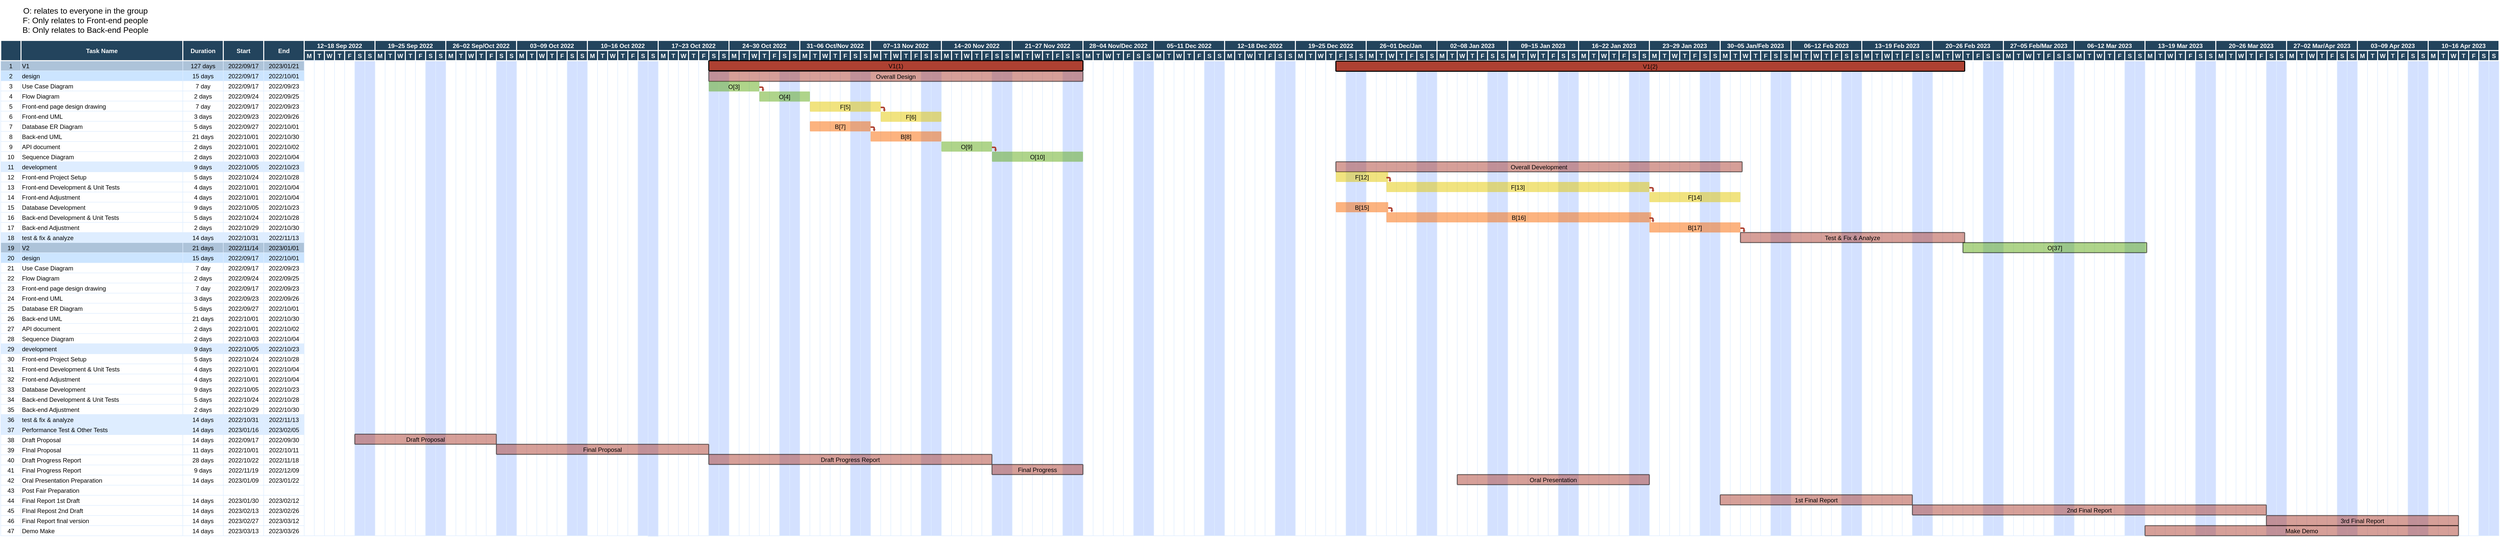 <mxfile version="20.6.0" type="device"><diagram id="ZdhR71g4grckXV2wkAR1" name="第 1 页"><mxGraphModel dx="1506" dy="925" grid="1" gridSize="10" guides="1" tooltips="1" connect="1" arrows="1" fold="1" page="1" pageScale="1" pageWidth="827" pageHeight="1169" math="0" shadow="0"><root><mxCell id="0"/><mxCell id="1" parent="0"/><mxCell id="eueNQwdLwgyVsZALQsz6-909" value="" style="strokeColor=#DEEDFF" parent="1" vertex="1"><mxGeometry x="4886.5" y="380.0" width="20" height="940" as="geometry"/></mxCell><mxCell id="eueNQwdLwgyVsZALQsz6-910" value="" style="strokeColor=#DEEDFF" parent="1" vertex="1"><mxGeometry x="4906.5" y="380.0" width="20" height="940" as="geometry"/></mxCell><mxCell id="eueNQwdLwgyVsZALQsz6-911" value="" style="strokeColor=#DEEDFF" parent="1" vertex="1"><mxGeometry x="4926.5" y="380.0" width="20" height="940" as="geometry"/></mxCell><mxCell id="eueNQwdLwgyVsZALQsz6-912" value="" style="strokeColor=#DEEDFF" parent="1" vertex="1"><mxGeometry x="4946.5" y="380.0" width="20" height="940" as="geometry"/></mxCell><mxCell id="eueNQwdLwgyVsZALQsz6-913" value="" style="strokeColor=#DEEDFF" parent="1" vertex="1"><mxGeometry x="4966.5" y="380.0" width="20" height="940" as="geometry"/></mxCell><mxCell id="eueNQwdLwgyVsZALQsz6-914" value="" style="strokeColor=#DEEDFF;fillColor=#D4E1FF" parent="1" vertex="1"><mxGeometry x="4986.5" y="380.0" width="20" height="940" as="geometry"/></mxCell><mxCell id="eueNQwdLwgyVsZALQsz6-915" value="" style="strokeColor=#DEEDFF;fillColor=#D4E1FF" parent="1" vertex="1"><mxGeometry x="5006.5" y="380.0" width="20" height="940" as="geometry"/></mxCell><mxCell id="eueNQwdLwgyVsZALQsz6-916" value="10~16 Apr 2023" style="fillColor=#23445D;strokeColor=#FFFFFF;strokeWidth=2;fontColor=#FFFFFF;fontStyle=1" parent="1" vertex="1"><mxGeometry x="4886.5" y="340.0" width="140" height="20" as="geometry"/></mxCell><mxCell id="eueNQwdLwgyVsZALQsz6-917" value="M" style="fillColor=#23445D;strokeColor=#FFFFFF;strokeWidth=2;fontColor=#FFFFFF;fontStyle=1" parent="1" vertex="1"><mxGeometry x="4886.5" y="360.0" width="20" height="20" as="geometry"/></mxCell><mxCell id="eueNQwdLwgyVsZALQsz6-918" value="T" style="fillColor=#23445D;strokeColor=#FFFFFF;strokeWidth=2;fontColor=#FFFFFF;fontStyle=1" parent="1" vertex="1"><mxGeometry x="4906.5" y="360.0" width="20" height="20" as="geometry"/></mxCell><mxCell id="eueNQwdLwgyVsZALQsz6-919" value="W" style="fillColor=#23445D;strokeColor=#FFFFFF;strokeWidth=2;fontColor=#FFFFFF;fontStyle=1" parent="1" vertex="1"><mxGeometry x="4926.5" y="360.0" width="20" height="20" as="geometry"/></mxCell><mxCell id="eueNQwdLwgyVsZALQsz6-920" value="T" style="fillColor=#23445D;strokeColor=#FFFFFF;strokeWidth=2;fontColor=#FFFFFF;fontStyle=1" parent="1" vertex="1"><mxGeometry x="4946.5" y="360.0" width="20" height="20" as="geometry"/></mxCell><mxCell id="eueNQwdLwgyVsZALQsz6-921" value="F" style="fillColor=#23445D;strokeColor=#FFFFFF;strokeWidth=2;fontColor=#FFFFFF;fontStyle=1" parent="1" vertex="1"><mxGeometry x="4966.5" y="360.0" width="20" height="20" as="geometry"/></mxCell><mxCell id="eueNQwdLwgyVsZALQsz6-922" value="S" style="fillColor=#23445D;strokeColor=#FFFFFF;strokeWidth=2;fontColor=#FFFFFF;fontStyle=1" parent="1" vertex="1"><mxGeometry x="4986.5" y="360.0" width="20" height="20" as="geometry"/></mxCell><mxCell id="eueNQwdLwgyVsZALQsz6-923" value="S" style="fillColor=#23445D;strokeColor=#FFFFFF;strokeWidth=2;fontColor=#FFFFFF;fontStyle=1" parent="1" vertex="1"><mxGeometry x="5006.5" y="360.0" width="20" height="20" as="geometry"/></mxCell><mxCell id="eueNQwdLwgyVsZALQsz6-1" value="" style="strokeColor=#DEEDFF" parent="1" vertex="1"><mxGeometry x="3346.5" y="380.0" width="20" height="940" as="geometry"/></mxCell><mxCell id="eueNQwdLwgyVsZALQsz6-2" value="" style="strokeColor=#DEEDFF" parent="1" vertex="1"><mxGeometry x="3366.5" y="380.0" width="20" height="940" as="geometry"/></mxCell><mxCell id="eueNQwdLwgyVsZALQsz6-3" value="" style="strokeColor=#DEEDFF" parent="1" vertex="1"><mxGeometry x="3386.5" y="380.0" width="20" height="940" as="geometry"/></mxCell><mxCell id="eueNQwdLwgyVsZALQsz6-4" value="" style="strokeColor=#DEEDFF" parent="1" vertex="1"><mxGeometry x="3406.5" y="380.0" width="20" height="940" as="geometry"/></mxCell><mxCell id="eueNQwdLwgyVsZALQsz6-5" value="" style="strokeColor=#DEEDFF" parent="1" vertex="1"><mxGeometry x="3426.5" y="380.0" width="20" height="940" as="geometry"/></mxCell><mxCell id="eueNQwdLwgyVsZALQsz6-6" value="" style="strokeColor=#DEEDFF;fillColor=#D4E1FF" parent="1" vertex="1"><mxGeometry x="3446.5" y="380.0" width="20" height="940" as="geometry"/></mxCell><mxCell id="eueNQwdLwgyVsZALQsz6-7" value="" style="strokeColor=#DEEDFF;fillColor=#D4E1FF" parent="1" vertex="1"><mxGeometry x="3466.5" y="380.0" width="20" height="940" as="geometry"/></mxCell><mxCell id="eueNQwdLwgyVsZALQsz6-8" value="" style="strokeColor=#DEEDFF" parent="1" vertex="1"><mxGeometry x="3206.5" y="380.0" width="20" height="940" as="geometry"/></mxCell><mxCell id="eueNQwdLwgyVsZALQsz6-9" value="" style="strokeColor=#DEEDFF" parent="1" vertex="1"><mxGeometry x="3226.5" y="380.0" width="20" height="940" as="geometry"/></mxCell><mxCell id="eueNQwdLwgyVsZALQsz6-10" value="" style="strokeColor=#DEEDFF" parent="1" vertex="1"><mxGeometry x="3246.5" y="380.0" width="20" height="940" as="geometry"/></mxCell><mxCell id="eueNQwdLwgyVsZALQsz6-11" value="" style="strokeColor=#DEEDFF" parent="1" vertex="1"><mxGeometry x="3266.5" y="380.0" width="20" height="940" as="geometry"/></mxCell><mxCell id="eueNQwdLwgyVsZALQsz6-12" value="" style="strokeColor=#DEEDFF" parent="1" vertex="1"><mxGeometry x="3286.5" y="380.0" width="20" height="940" as="geometry"/></mxCell><mxCell id="eueNQwdLwgyVsZALQsz6-13" value="" style="strokeColor=#DEEDFF;fillColor=#D4E1FF" parent="1" vertex="1"><mxGeometry x="3306.5" y="380.0" width="20" height="940" as="geometry"/></mxCell><mxCell id="eueNQwdLwgyVsZALQsz6-14" value="" style="strokeColor=#DEEDFF;fillColor=#D4E1FF" parent="1" vertex="1"><mxGeometry x="3326.5" y="380.0" width="20" height="940" as="geometry"/></mxCell><mxCell id="eueNQwdLwgyVsZALQsz6-15" value="" style="strokeColor=#DEEDFF" parent="1" vertex="1"><mxGeometry x="3066.5" y="380.0" width="20" height="940" as="geometry"/></mxCell><mxCell id="eueNQwdLwgyVsZALQsz6-16" value="" style="strokeColor=#DEEDFF" parent="1" vertex="1"><mxGeometry x="3086.5" y="380.0" width="20" height="940" as="geometry"/></mxCell><mxCell id="eueNQwdLwgyVsZALQsz6-17" value="" style="strokeColor=#DEEDFF" parent="1" vertex="1"><mxGeometry x="3106.5" y="380.0" width="20" height="940" as="geometry"/></mxCell><mxCell id="eueNQwdLwgyVsZALQsz6-18" value="" style="strokeColor=#DEEDFF" parent="1" vertex="1"><mxGeometry x="3126.5" y="380.0" width="20" height="940" as="geometry"/></mxCell><mxCell id="eueNQwdLwgyVsZALQsz6-19" value="" style="strokeColor=#DEEDFF" parent="1" vertex="1"><mxGeometry x="3146.5" y="380.0" width="20" height="940" as="geometry"/></mxCell><mxCell id="eueNQwdLwgyVsZALQsz6-20" value="" style="strokeColor=#DEEDFF;fillColor=#D4E1FF" parent="1" vertex="1"><mxGeometry x="3166.5" y="380.0" width="20" height="940" as="geometry"/></mxCell><mxCell id="eueNQwdLwgyVsZALQsz6-21" value="" style="strokeColor=#DEEDFF;fillColor=#D4E1FF" parent="1" vertex="1"><mxGeometry x="3186.5" y="380.0" width="20" height="940" as="geometry"/></mxCell><mxCell id="eueNQwdLwgyVsZALQsz6-22" value="" style="strokeColor=#DEEDFF" parent="1" vertex="1"><mxGeometry x="726.5" y="380" width="20" height="940" as="geometry"/></mxCell><mxCell id="eueNQwdLwgyVsZALQsz6-23" value="" style="strokeColor=#DEEDFF" parent="1" vertex="1"><mxGeometry x="746.5" y="380" width="20" height="940" as="geometry"/></mxCell><mxCell id="eueNQwdLwgyVsZALQsz6-24" value="" style="strokeColor=#DEEDFF" parent="1" vertex="1"><mxGeometry x="766.5" y="380" width="20" height="940" as="geometry"/></mxCell><mxCell id="eueNQwdLwgyVsZALQsz6-25" value="1" style="strokeColor=#DEEDFF;fillColor=#ADC3D9" parent="1" vertex="1"><mxGeometry x="86.5" y="380" width="40" height="20" as="geometry"/></mxCell><mxCell id="eueNQwdLwgyVsZALQsz6-26" value="V1" style="align=left;strokeColor=#DEEDFF;fillColor=#ADC3D9;" parent="1" vertex="1"><mxGeometry x="126.5" y="380" width="320" height="20" as="geometry"/></mxCell><mxCell id="eueNQwdLwgyVsZALQsz6-27" value="127 days" style="strokeColor=#DEEDFF;fillColor=#ADC3D9" parent="1" vertex="1"><mxGeometry x="446.5" y="380" width="80.0" height="20" as="geometry"/></mxCell><mxCell id="eueNQwdLwgyVsZALQsz6-28" value="2022/09/17" style="strokeColor=#DEEDFF;fillColor=#ADC3D9" parent="1" vertex="1"><mxGeometry x="526.5" y="380" width="80.0" height="20" as="geometry"/></mxCell><mxCell id="eueNQwdLwgyVsZALQsz6-29" value="2023/01/21" style="strokeColor=#DEEDFF;fillColor=#ADC3D9" parent="1" vertex="1"><mxGeometry x="606.5" y="380.0" width="80.0" height="20" as="geometry"/></mxCell><mxCell id="eueNQwdLwgyVsZALQsz6-30" value="" style="strokeColor=#DEEDFF" parent="1" vertex="1"><mxGeometry x="686.5" y="380" width="20" height="860" as="geometry"/></mxCell><mxCell id="eueNQwdLwgyVsZALQsz6-31" value="2" style="strokeColor=#DEEDFF;fillColor=#CCE5FF" parent="1" vertex="1"><mxGeometry x="86.5" y="400.0" width="40" height="20" as="geometry"/></mxCell><mxCell id="eueNQwdLwgyVsZALQsz6-32" value="design" style="align=left;strokeColor=#DEEDFF;fillColor=#CCE5FF" parent="1" vertex="1"><mxGeometry x="126.5" y="400.0" width="320.0" height="20" as="geometry"/></mxCell><mxCell id="eueNQwdLwgyVsZALQsz6-33" value="15 days" style="strokeColor=#DEEDFF;fillColor=#CCE5FF" parent="1" vertex="1"><mxGeometry x="446.5" y="400.0" width="80.0" height="20" as="geometry"/></mxCell><mxCell id="eueNQwdLwgyVsZALQsz6-34" value="2022/09/17" style="strokeColor=#DEEDFF;fillColor=#CCE5FF" parent="1" vertex="1"><mxGeometry x="526.5" y="400.0" width="80.0" height="20" as="geometry"/></mxCell><mxCell id="eueNQwdLwgyVsZALQsz6-35" value="2022/10/01" style="strokeColor=#DEEDFF;fillColor=#CCE5FF" parent="1" vertex="1"><mxGeometry x="606.5" y="400.0" width="80.0" height="20" as="geometry"/></mxCell><mxCell id="eueNQwdLwgyVsZALQsz6-36" value="3" style="strokeColor=#DEEDFF" parent="1" vertex="1"><mxGeometry x="86.5" y="420.0" width="40" height="20" as="geometry"/></mxCell><mxCell id="eueNQwdLwgyVsZALQsz6-37" value="Use Case Diagram" style="align=left;strokeColor=#DEEDFF" parent="1" vertex="1"><mxGeometry x="126.5" y="420.0" width="320.0" height="20.0" as="geometry"/></mxCell><mxCell id="eueNQwdLwgyVsZALQsz6-38" value="7 day" style="strokeColor=#DEEDFF" parent="1" vertex="1"><mxGeometry x="446.5" y="420.0" width="80.0" height="20" as="geometry"/></mxCell><mxCell id="eueNQwdLwgyVsZALQsz6-39" value="2022/09/17" style="strokeColor=#DEEDFF" parent="1" vertex="1"><mxGeometry x="526.5" y="420.0" width="80.0" height="20" as="geometry"/></mxCell><mxCell id="eueNQwdLwgyVsZALQsz6-40" value="2022/09/23" style="strokeColor=#DEEDFF" parent="1" vertex="1"><mxGeometry x="606.5" y="420" width="80.0" height="20" as="geometry"/></mxCell><mxCell id="eueNQwdLwgyVsZALQsz6-41" value="4" style="strokeColor=#DEEDFF" parent="1" vertex="1"><mxGeometry x="86.5" y="440.0" width="40" height="20" as="geometry"/></mxCell><mxCell id="eueNQwdLwgyVsZALQsz6-42" value="Flow Diagram" style="align=left;strokeColor=#DEEDFF" parent="1" vertex="1"><mxGeometry x="126.5" y="440.0" width="320" height="20" as="geometry"/></mxCell><mxCell id="eueNQwdLwgyVsZALQsz6-43" value="2 days" style="strokeColor=#DEEDFF" parent="1" vertex="1"><mxGeometry x="446.5" y="440.0" width="80.0" height="20" as="geometry"/></mxCell><mxCell id="eueNQwdLwgyVsZALQsz6-44" value="2022/09/24" style="strokeColor=#DEEDFF" parent="1" vertex="1"><mxGeometry x="526.5" y="440.0" width="80.0" height="20" as="geometry"/></mxCell><mxCell id="eueNQwdLwgyVsZALQsz6-45" value="2022/09/25" style="strokeColor=#DEEDFF" parent="1" vertex="1"><mxGeometry x="606.5" y="440.0" width="80.0" height="20" as="geometry"/></mxCell><mxCell id="eueNQwdLwgyVsZALQsz6-46" value="5" style="strokeColor=#DEEDFF" parent="1" vertex="1"><mxGeometry x="86.5" y="460.0" width="40" height="20" as="geometry"/></mxCell><mxCell id="eueNQwdLwgyVsZALQsz6-47" value="Front-end page design drawing" style="align=left;strokeColor=#DEEDFF" parent="1" vertex="1"><mxGeometry x="126.5" y="460.0" width="320.0" height="20" as="geometry"/></mxCell><mxCell id="eueNQwdLwgyVsZALQsz6-48" value="7 day" style="strokeColor=#DEEDFF" parent="1" vertex="1"><mxGeometry x="446.5" y="460.0" width="80.0" height="20" as="geometry"/></mxCell><mxCell id="eueNQwdLwgyVsZALQsz6-49" value="2022/09/17" style="strokeColor=#DEEDFF" parent="1" vertex="1"><mxGeometry x="526.5" y="460.0" width="80.0" height="20" as="geometry"/></mxCell><mxCell id="eueNQwdLwgyVsZALQsz6-50" value="2022/09/23" style="strokeColor=#DEEDFF" parent="1" vertex="1"><mxGeometry x="606.5" y="460.0" width="80.0" height="20" as="geometry"/></mxCell><mxCell id="eueNQwdLwgyVsZALQsz6-51" value="6" style="strokeColor=#DEEDFF" parent="1" vertex="1"><mxGeometry x="86.5" y="480.0" width="40" height="20" as="geometry"/></mxCell><mxCell id="eueNQwdLwgyVsZALQsz6-52" value="Front-end UML" style="align=left;strokeColor=#DEEDFF" parent="1" vertex="1"><mxGeometry x="126.5" y="480.0" width="320.0" height="20" as="geometry"/></mxCell><mxCell id="eueNQwdLwgyVsZALQsz6-53" value="3 days" style="strokeColor=#DEEDFF" parent="1" vertex="1"><mxGeometry x="446.5" y="480.0" width="80.0" height="20" as="geometry"/></mxCell><mxCell id="eueNQwdLwgyVsZALQsz6-54" value="2022/09/23" style="strokeColor=#DEEDFF" parent="1" vertex="1"><mxGeometry x="526.5" y="480.0" width="80.0" height="20" as="geometry"/></mxCell><mxCell id="eueNQwdLwgyVsZALQsz6-55" value="2022/09/26" style="strokeColor=#DEEDFF" parent="1" vertex="1"><mxGeometry x="606.5" y="480.0" width="80.0" height="20" as="geometry"/></mxCell><mxCell id="eueNQwdLwgyVsZALQsz6-56" value="7" style="strokeColor=#DEEDFF" parent="1" vertex="1"><mxGeometry x="86.5" y="500.0" width="40" height="20" as="geometry"/></mxCell><mxCell id="eueNQwdLwgyVsZALQsz6-57" value="Database ER Diagram" style="align=left;strokeColor=#DEEDFF" parent="1" vertex="1"><mxGeometry x="126.5" y="500.0" width="320.0" height="20" as="geometry"/></mxCell><mxCell id="eueNQwdLwgyVsZALQsz6-58" value="5 days" style="strokeColor=#DEEDFF" parent="1" vertex="1"><mxGeometry x="446.5" y="500.0" width="80.0" height="20" as="geometry"/></mxCell><mxCell id="eueNQwdLwgyVsZALQsz6-59" value="2022/09/27" style="strokeColor=#DEEDFF" parent="1" vertex="1"><mxGeometry x="526.5" y="500.0" width="80.0" height="20" as="geometry"/></mxCell><mxCell id="eueNQwdLwgyVsZALQsz6-60" value="2022/10/01" style="strokeColor=#DEEDFF" parent="1" vertex="1"><mxGeometry x="606.5" y="500.0" width="80.0" height="20" as="geometry"/></mxCell><mxCell id="eueNQwdLwgyVsZALQsz6-61" value="8" style="strokeColor=#DEEDFF;fillColor=#DEEDFF;" parent="1" vertex="1"><mxGeometry x="86.5" y="520.0" width="40" height="20" as="geometry"/></mxCell><mxCell id="eueNQwdLwgyVsZALQsz6-62" value="Back-end UML" style="align=left;strokeColor=#DEEDFF;fillColor=#FFFFFF;" parent="1" vertex="1"><mxGeometry x="126.5" y="520.0" width="320.0" height="20" as="geometry"/></mxCell><mxCell id="eueNQwdLwgyVsZALQsz6-63" value="21 days" style="strokeColor=#DEEDFF;fillColor=#FFFFFF;" parent="1" vertex="1"><mxGeometry x="446.5" y="520.0" width="80.0" height="20" as="geometry"/></mxCell><mxCell id="eueNQwdLwgyVsZALQsz6-64" value="2022/10/01" style="strokeColor=#DEEDFF;fillColor=#FFFFFF;" parent="1" vertex="1"><mxGeometry x="526.5" y="520.0" width="80.0" height="20" as="geometry"/></mxCell><mxCell id="eueNQwdLwgyVsZALQsz6-65" value="2022/10/30" style="strokeColor=#DEEDFF;fillColor=#FFFFFF;" parent="1" vertex="1"><mxGeometry x="606.5" y="520.0" width="80.0" height="20" as="geometry"/></mxCell><mxCell id="eueNQwdLwgyVsZALQsz6-66" value="9" style="strokeColor=#DEEDFF;fillColor=#FFFFFF;" parent="1" vertex="1"><mxGeometry x="86.5" y="540.0" width="40" height="20" as="geometry"/></mxCell><mxCell id="eueNQwdLwgyVsZALQsz6-67" value="API document" style="align=left;strokeColor=#DEEDFF;fillColor=#FFFFFF;" parent="1" vertex="1"><mxGeometry x="126.5" y="540.0" width="320.0" height="20.0" as="geometry"/></mxCell><mxCell id="eueNQwdLwgyVsZALQsz6-68" value="2 days" style="strokeColor=#DEEDFF;fillColor=#FFFFFF;" parent="1" vertex="1"><mxGeometry x="446.5" y="540.0" width="80.0" height="20" as="geometry"/></mxCell><mxCell id="eueNQwdLwgyVsZALQsz6-69" value="2022/10/01" style="strokeColor=#DEEDFF;fillColor=#FFFFFF;" parent="1" vertex="1"><mxGeometry x="526.5" y="540.0" width="80.0" height="20" as="geometry"/></mxCell><mxCell id="eueNQwdLwgyVsZALQsz6-70" value="2022/10/02" style="strokeColor=#DEEDFF;fillColor=#FFFFFF;" parent="1" vertex="1"><mxGeometry x="606.5" y="540.0" width="80.0" height="20" as="geometry"/></mxCell><mxCell id="eueNQwdLwgyVsZALQsz6-71" value="10" style="strokeColor=#DEEDFF" parent="1" vertex="1"><mxGeometry x="86.5" y="560.0" width="40" height="20" as="geometry"/></mxCell><mxCell id="eueNQwdLwgyVsZALQsz6-72" value="Sequence Diagram" style="align=left;strokeColor=#DEEDFF" parent="1" vertex="1"><mxGeometry x="126.5" y="560.0" width="320.0" height="20" as="geometry"/></mxCell><mxCell id="eueNQwdLwgyVsZALQsz6-73" value="2 days" style="strokeColor=#DEEDFF" parent="1" vertex="1"><mxGeometry x="446.5" y="560.0" width="80.0" height="20" as="geometry"/></mxCell><mxCell id="eueNQwdLwgyVsZALQsz6-74" value="2022/10/03" style="strokeColor=#DEEDFF" parent="1" vertex="1"><mxGeometry x="526.5" y="560.0" width="80.0" height="20" as="geometry"/></mxCell><mxCell id="eueNQwdLwgyVsZALQsz6-75" value="2022/10/04" style="strokeColor=#DEEDFF" parent="1" vertex="1"><mxGeometry x="606.5" y="560.0" width="80.0" height="20" as="geometry"/></mxCell><mxCell id="eueNQwdLwgyVsZALQsz6-76" value="11" style="strokeColor=#DEEDFF;fillColor=#DEEDFF;" parent="1" vertex="1"><mxGeometry x="86.5" y="580.0" width="40" height="20" as="geometry"/></mxCell><mxCell id="eueNQwdLwgyVsZALQsz6-77" value="development" style="align=left;strokeColor=#DEEDFF;fillColor=#DEEDFF;" parent="1" vertex="1"><mxGeometry x="126.5" y="580.0" width="320.0" height="20" as="geometry"/></mxCell><mxCell id="eueNQwdLwgyVsZALQsz6-78" value="9 days" style="strokeColor=#DEEDFF;fillColor=#DEEDFF;" parent="1" vertex="1"><mxGeometry x="446.5" y="580.0" width="80.0" height="20" as="geometry"/></mxCell><mxCell id="eueNQwdLwgyVsZALQsz6-79" value="2022/10/05" style="strokeColor=#DEEDFF;fillColor=#DEEDFF;" parent="1" vertex="1"><mxGeometry x="526.5" y="580.0" width="80.0" height="20" as="geometry"/></mxCell><mxCell id="eueNQwdLwgyVsZALQsz6-80" value="2022/10/23" style="strokeColor=#DEEDFF;fillColor=#DEEDFF;" parent="1" vertex="1"><mxGeometry x="606.5" y="580.0" width="80.0" height="20" as="geometry"/></mxCell><mxCell id="eueNQwdLwgyVsZALQsz6-81" value="12" style="strokeColor=#DEEDFF" parent="1" vertex="1"><mxGeometry x="86.5" y="600.0" width="40" height="20" as="geometry"/></mxCell><mxCell id="eueNQwdLwgyVsZALQsz6-82" value="Front-end Project Setup" style="align=left;strokeColor=#DEEDFF" parent="1" vertex="1"><mxGeometry x="126.5" y="600.0" width="320" height="20" as="geometry"/></mxCell><mxCell id="eueNQwdLwgyVsZALQsz6-83" value="5 days" style="strokeColor=#DEEDFF" parent="1" vertex="1"><mxGeometry x="446.5" y="600.0" width="80.0" height="20" as="geometry"/></mxCell><mxCell id="eueNQwdLwgyVsZALQsz6-84" value="2022/10/24" style="strokeColor=#DEEDFF" parent="1" vertex="1"><mxGeometry x="526.5" y="600.0" width="80.0" height="20" as="geometry"/></mxCell><mxCell id="eueNQwdLwgyVsZALQsz6-85" value="2022/10/28" style="strokeColor=#DEEDFF" parent="1" vertex="1"><mxGeometry x="606.5" y="600.0" width="80.0" height="20" as="geometry"/></mxCell><mxCell id="eueNQwdLwgyVsZALQsz6-86" value="13" style="strokeColor=#DEEDFF" parent="1" vertex="1"><mxGeometry x="86.5" y="620.0" width="40" height="20" as="geometry"/></mxCell><mxCell id="eueNQwdLwgyVsZALQsz6-87" value="Front-end Development &amp; Unit Tests" style="align=left;strokeColor=#DEEDFF" parent="1" vertex="1"><mxGeometry x="126.5" y="620.0" width="320" height="20" as="geometry"/></mxCell><mxCell id="eueNQwdLwgyVsZALQsz6-88" value="4 days" style="strokeColor=#DEEDFF" parent="1" vertex="1"><mxGeometry x="446.5" y="620.0" width="80.0" height="20" as="geometry"/></mxCell><mxCell id="eueNQwdLwgyVsZALQsz6-89" value="2022/10/01" style="strokeColor=#DEEDFF" parent="1" vertex="1"><mxGeometry x="526.5" y="620.0" width="80.0" height="20" as="geometry"/></mxCell><mxCell id="eueNQwdLwgyVsZALQsz6-90" value="2022/10/04" style="strokeColor=#DEEDFF" parent="1" vertex="1"><mxGeometry x="606.5" y="620.0" width="80.0" height="20" as="geometry"/></mxCell><mxCell id="eueNQwdLwgyVsZALQsz6-91" value="14" style="strokeColor=#DEEDFF" parent="1" vertex="1"><mxGeometry x="86.5" y="640.0" width="40" height="20" as="geometry"/></mxCell><mxCell id="eueNQwdLwgyVsZALQsz6-92" value="Front-end Adjustment" style="align=left;strokeColor=#DEEDFF" parent="1" vertex="1"><mxGeometry x="126.5" y="640.0" width="320.0" height="20" as="geometry"/></mxCell><mxCell id="eueNQwdLwgyVsZALQsz6-93" value="4 days" style="strokeColor=#DEEDFF" parent="1" vertex="1"><mxGeometry x="446.5" y="640.0" width="80.0" height="20" as="geometry"/></mxCell><mxCell id="eueNQwdLwgyVsZALQsz6-94" value="2022/10/01" style="strokeColor=#DEEDFF" parent="1" vertex="1"><mxGeometry x="526.5" y="640.0" width="80.0" height="20" as="geometry"/></mxCell><mxCell id="eueNQwdLwgyVsZALQsz6-95" value="2022/10/04" style="strokeColor=#DEEDFF" parent="1" vertex="1"><mxGeometry x="606.5" y="640.0" width="80.0" height="20" as="geometry"/></mxCell><mxCell id="eueNQwdLwgyVsZALQsz6-96" value="15" style="strokeColor=#DEEDFF;fillColor=#FFFFFF;" parent="1" vertex="1"><mxGeometry x="86.5" y="660.0" width="40" height="20" as="geometry"/></mxCell><mxCell id="eueNQwdLwgyVsZALQsz6-97" value="Database Development" style="align=left;strokeColor=#DEEDFF;fillColor=#FFFFFF;" parent="1" vertex="1"><mxGeometry x="126.5" y="660.0" width="320.0" height="20" as="geometry"/></mxCell><mxCell id="eueNQwdLwgyVsZALQsz6-98" value="9 days" style="strokeColor=#DEEDFF;fillColor=#FFFFFF;" parent="1" vertex="1"><mxGeometry x="446.5" y="660.0" width="80.0" height="20" as="geometry"/></mxCell><mxCell id="eueNQwdLwgyVsZALQsz6-99" value="2022/10/05" style="strokeColor=#DEEDFF;fillColor=#FFFFFF;" parent="1" vertex="1"><mxGeometry x="526.5" y="660.0" width="80.0" height="20" as="geometry"/></mxCell><mxCell id="eueNQwdLwgyVsZALQsz6-100" value="2022/10/23" style="strokeColor=#DEEDFF;fillColor=#FFFFFF;" parent="1" vertex="1"><mxGeometry x="606.5" y="660.0" width="80.0" height="20" as="geometry"/></mxCell><mxCell id="eueNQwdLwgyVsZALQsz6-101" value="16" style="strokeColor=#DEEDFF" parent="1" vertex="1"><mxGeometry x="86.5" y="680.0" width="40" height="20" as="geometry"/></mxCell><mxCell id="eueNQwdLwgyVsZALQsz6-102" value="Back-end Development &amp; Unit Tests" style="align=left;strokeColor=#DEEDFF" parent="1" vertex="1"><mxGeometry x="126.5" y="680.0" width="320.0" height="20" as="geometry"/></mxCell><mxCell id="eueNQwdLwgyVsZALQsz6-103" value="5 days" style="strokeColor=#DEEDFF" parent="1" vertex="1"><mxGeometry x="446.5" y="680.0" width="80.0" height="20" as="geometry"/></mxCell><mxCell id="eueNQwdLwgyVsZALQsz6-104" value="2022/10/24" style="strokeColor=#DEEDFF" parent="1" vertex="1"><mxGeometry x="526.5" y="680.0" width="80.0" height="20" as="geometry"/></mxCell><mxCell id="eueNQwdLwgyVsZALQsz6-105" value="2022/10/28" style="strokeColor=#DEEDFF" parent="1" vertex="1"><mxGeometry x="606.5" y="680.0" width="80.0" height="20" as="geometry"/></mxCell><mxCell id="eueNQwdLwgyVsZALQsz6-106" value="17" style="strokeColor=#DEEDFF" parent="1" vertex="1"><mxGeometry x="86.5" y="700.0" width="40" height="20" as="geometry"/></mxCell><mxCell id="eueNQwdLwgyVsZALQsz6-107" value="Back-end Adjustment" style="align=left;strokeColor=#DEEDFF" parent="1" vertex="1"><mxGeometry x="126.5" y="700.0" width="320.0" height="20" as="geometry"/></mxCell><mxCell id="eueNQwdLwgyVsZALQsz6-108" value="2 days" style="strokeColor=#DEEDFF" parent="1" vertex="1"><mxGeometry x="446.5" y="700.0" width="80.0" height="20" as="geometry"/></mxCell><mxCell id="eueNQwdLwgyVsZALQsz6-109" value="2022/10/29" style="strokeColor=#DEEDFF" parent="1" vertex="1"><mxGeometry x="526.5" y="700.0" width="80.0" height="20" as="geometry"/></mxCell><mxCell id="eueNQwdLwgyVsZALQsz6-110" value="2022/10/30" style="strokeColor=#DEEDFF" parent="1" vertex="1"><mxGeometry x="606.5" y="700.0" width="80.0" height="20" as="geometry"/></mxCell><mxCell id="eueNQwdLwgyVsZALQsz6-111" value="18" style="strokeColor=#DEEDFF;fillColor=#DEEDFF;" parent="1" vertex="1"><mxGeometry x="86.5" y="720.0" width="40" height="20" as="geometry"/></mxCell><mxCell id="eueNQwdLwgyVsZALQsz6-112" value="test &amp; fix &amp; analyze" style="align=left;strokeColor=#DEEDFF;fillColor=#DEEDFF;" parent="1" vertex="1"><mxGeometry x="126.5" y="720.0" width="320.0" height="20" as="geometry"/></mxCell><mxCell id="eueNQwdLwgyVsZALQsz6-113" value="14 days" style="strokeColor=#DEEDFF;fillColor=#DEEDFF;" parent="1" vertex="1"><mxGeometry x="446.5" y="720.0" width="80.0" height="20" as="geometry"/></mxCell><mxCell id="eueNQwdLwgyVsZALQsz6-114" value="2022/10/31" style="strokeColor=#DEEDFF;fillColor=#DEEDFF;" parent="1" vertex="1"><mxGeometry x="526.5" y="720.0" width="80.0" height="20" as="geometry"/></mxCell><mxCell id="eueNQwdLwgyVsZALQsz6-115" value="2022/11/13" style="strokeColor=#DEEDFF;fillColor=#DEEDFF;" parent="1" vertex="1"><mxGeometry x="606.5" y="720.0" width="80.0" height="20" as="geometry"/></mxCell><mxCell id="eueNQwdLwgyVsZALQsz6-116" value="20" style="strokeColor=#DEEDFF;fillColor=#DEEDFF;" parent="1" vertex="1"><mxGeometry x="86.5" y="740.0" width="40" height="20" as="geometry"/></mxCell><mxCell id="eueNQwdLwgyVsZALQsz6-117" value="camp" style="align=left;strokeColor=#DEEDFF;fillColor=#DEEDFF;" parent="1" vertex="1"><mxGeometry x="126.5" y="740.0" width="320.0" height="20" as="geometry"/></mxCell><mxCell id="eueNQwdLwgyVsZALQsz6-118" value="21 days" style="strokeColor=#DEEDFF;fillColor=#DEEDFF;" parent="1" vertex="1"><mxGeometry x="446.5" y="740.0" width="80.0" height="20" as="geometry"/></mxCell><mxCell id="eueNQwdLwgyVsZALQsz6-119" value="2022/11/14" style="strokeColor=#DEEDFF;fillColor=#DEEDFF;" parent="1" vertex="1"><mxGeometry x="526.5" y="740.0" width="80.0" height="20" as="geometry"/></mxCell><mxCell id="eueNQwdLwgyVsZALQsz6-120" value="2023/01/01" style="strokeColor=#DEEDFF;fillColor=#ADC3D9;" parent="1" vertex="1"><mxGeometry x="606.5" y="740.0" width="80.0" height="20" as="geometry"/></mxCell><mxCell id="eueNQwdLwgyVsZALQsz6-151" value="" style="strokeColor=#DEEDFF" parent="1" vertex="1"><mxGeometry x="706.5" y="380" width="20" height="940" as="geometry"/></mxCell><mxCell id="eueNQwdLwgyVsZALQsz6-152" value="" style="strokeColor=#DEEDFF;fillColor=#D4E1FF" parent="1" vertex="1"><mxGeometry x="786.5" y="380" width="20" height="940" as="geometry"/></mxCell><mxCell id="eueNQwdLwgyVsZALQsz6-153" value="" style="strokeColor=#DEEDFF;fillColor=#D4E1FF" parent="1" vertex="1"><mxGeometry x="806.5" y="380" width="20" height="940" as="geometry"/></mxCell><mxCell id="eueNQwdLwgyVsZALQsz6-154" value="" style="strokeColor=#DEEDFF" parent="1" vertex="1"><mxGeometry x="826.5" y="380" width="20" height="940" as="geometry"/></mxCell><mxCell id="eueNQwdLwgyVsZALQsz6-155" value="" style="strokeColor=#DEEDFF" parent="1" vertex="1"><mxGeometry x="846.5" y="380" width="20" height="940" as="geometry"/></mxCell><mxCell id="eueNQwdLwgyVsZALQsz6-156" value="" style="strokeColor=#DEEDFF" parent="1" vertex="1"><mxGeometry x="866.5" y="380" width="20" height="940" as="geometry"/></mxCell><mxCell id="eueNQwdLwgyVsZALQsz6-157" value="" style="strokeColor=#DEEDFF;" parent="1" vertex="1"><mxGeometry x="886.5" y="380" width="20" height="940" as="geometry"/></mxCell><mxCell id="eueNQwdLwgyVsZALQsz6-158" value="" style="strokeColor=#DEEDFF" parent="1" vertex="1"><mxGeometry x="906.5" y="380" width="20" height="940" as="geometry"/></mxCell><mxCell id="eueNQwdLwgyVsZALQsz6-159" value="" style="strokeColor=#DEEDFF;fillColor=#D4E1FF" parent="1" vertex="1"><mxGeometry x="926.5" y="380" width="20" height="940" as="geometry"/></mxCell><mxCell id="eueNQwdLwgyVsZALQsz6-160" value="" style="strokeColor=#DEEDFF;fillColor=#D4E1FF" parent="1" vertex="1"><mxGeometry x="946.5" y="380" width="20" height="940" as="geometry"/></mxCell><mxCell id="eueNQwdLwgyVsZALQsz6-161" value="" style="strokeColor=#DEEDFF" parent="1" vertex="1"><mxGeometry x="966.5" y="380" width="20" height="940" as="geometry"/></mxCell><mxCell id="eueNQwdLwgyVsZALQsz6-162" value="" style="strokeColor=#DEEDFF" parent="1" vertex="1"><mxGeometry x="986.5" y="380" width="20" height="940" as="geometry"/></mxCell><mxCell id="eueNQwdLwgyVsZALQsz6-163" value="" style="strokeColor=#DEEDFF" parent="1" vertex="1"><mxGeometry x="1006.5" y="380" width="20" height="940" as="geometry"/></mxCell><mxCell id="eueNQwdLwgyVsZALQsz6-164" value="" style="strokeColor=#DEEDFF" parent="1" vertex="1"><mxGeometry x="1026.5" y="380" width="20" height="940" as="geometry"/></mxCell><mxCell id="eueNQwdLwgyVsZALQsz6-165" value="" style="strokeColor=#DEEDFF" parent="1" vertex="1"><mxGeometry x="1046.5" y="380" width="20" height="940" as="geometry"/></mxCell><mxCell id="eueNQwdLwgyVsZALQsz6-166" value="" style="strokeColor=#DEEDFF;fillColor=#D4E1FF;" parent="1" vertex="1"><mxGeometry x="1066.5" y="380" width="20" height="940" as="geometry"/></mxCell><mxCell id="eueNQwdLwgyVsZALQsz6-167" value="" style="strokeColor=#DEEDFF;fillColor=#D4E1FF;" parent="1" vertex="1"><mxGeometry x="1086.5" y="380.0" width="20" height="940" as="geometry"/></mxCell><mxCell id="eueNQwdLwgyVsZALQsz6-168" value="" style="strokeColor=#DEEDFF;" parent="1" vertex="1"><mxGeometry x="1106.5" y="380.0" width="20" height="940" as="geometry"/></mxCell><mxCell id="eueNQwdLwgyVsZALQsz6-169" value="" style="strokeColor=#DEEDFF;" parent="1" vertex="1"><mxGeometry x="1126.5" y="380.0" width="20" height="940" as="geometry"/></mxCell><mxCell id="eueNQwdLwgyVsZALQsz6-170" value="" style="strokeColor=#DEEDFF;" parent="1" vertex="1"><mxGeometry x="1146.5" y="380.0" width="20" height="940" as="geometry"/></mxCell><mxCell id="eueNQwdLwgyVsZALQsz6-171" value="" style="strokeColor=#DEEDFF;" parent="1" vertex="1"><mxGeometry x="1166.5" y="380.0" width="20" height="940" as="geometry"/></mxCell><mxCell id="eueNQwdLwgyVsZALQsz6-172" value="" style="strokeColor=#DEEDFF;" parent="1" vertex="1"><mxGeometry x="1186.5" y="380.0" width="20" height="940" as="geometry"/></mxCell><mxCell id="eueNQwdLwgyVsZALQsz6-173" value="" style="strokeColor=#DEEDFF;fillColor=#D4E1FF;" parent="1" vertex="1"><mxGeometry x="1206.5" y="380.0" width="20" height="940" as="geometry"/></mxCell><mxCell id="eueNQwdLwgyVsZALQsz6-174" value="" style="strokeColor=#DEEDFF;fillColor=#D4E1FF;" parent="1" vertex="1"><mxGeometry x="1226.5" y="380.0" width="20" height="940" as="geometry"/></mxCell><mxCell id="eueNQwdLwgyVsZALQsz6-175" value="" style="strokeColor=#DEEDFF" parent="1" vertex="1"><mxGeometry x="1246.5" y="380.0" width="20" height="940" as="geometry"/></mxCell><mxCell id="eueNQwdLwgyVsZALQsz6-176" value="" style="strokeColor=#DEEDFF" parent="1" vertex="1"><mxGeometry x="1266.5" y="380.0" width="20" height="940" as="geometry"/></mxCell><mxCell id="eueNQwdLwgyVsZALQsz6-177" value="" style="strokeColor=#DEEDFF" parent="1" vertex="1"><mxGeometry x="1286.5" y="380.0" width="20" height="940" as="geometry"/></mxCell><mxCell id="eueNQwdLwgyVsZALQsz6-178" value="" style="strokeColor=#DEEDFF" parent="1" vertex="1"><mxGeometry x="1306.5" y="380.0" width="20" height="940" as="geometry"/></mxCell><mxCell id="eueNQwdLwgyVsZALQsz6-179" value="" style="strokeColor=#DEEDFF" parent="1" vertex="1"><mxGeometry x="1326.5" y="380.0" width="20" height="940" as="geometry"/></mxCell><mxCell id="eueNQwdLwgyVsZALQsz6-180" value="" style="strokeColor=#DEEDFF;fillColor=#D4E1FF" parent="1" vertex="1"><mxGeometry x="1346.5" y="380.0" width="20" height="940" as="geometry"/></mxCell><mxCell id="eueNQwdLwgyVsZALQsz6-181" value="" style="strokeColor=#DEEDFF;fillColor=#D4E1FF" parent="1" vertex="1"><mxGeometry x="1366.5" y="381.0" width="20" height="940" as="geometry"/></mxCell><mxCell id="eueNQwdLwgyVsZALQsz6-182" value="" style="strokeColor=#DEEDFF" parent="1" vertex="1"><mxGeometry x="1386.5" y="380.0" width="20" height="940" as="geometry"/></mxCell><mxCell id="eueNQwdLwgyVsZALQsz6-183" value="" style="strokeColor=#DEEDFF" parent="1" vertex="1"><mxGeometry x="1406.5" y="380.0" width="20" height="940" as="geometry"/></mxCell><mxCell id="eueNQwdLwgyVsZALQsz6-184" value="" style="strokeColor=#DEEDFF" parent="1" vertex="1"><mxGeometry x="1426.5" y="380.0" width="20" height="940" as="geometry"/></mxCell><mxCell id="eueNQwdLwgyVsZALQsz6-185" value="" style="strokeColor=#DEEDFF" parent="1" vertex="1"><mxGeometry x="1446.5" y="380.0" width="20" height="940" as="geometry"/></mxCell><mxCell id="eueNQwdLwgyVsZALQsz6-186" value="" style="strokeColor=#DEEDFF" parent="1" vertex="1"><mxGeometry x="1466.5" y="380.0" width="20" height="940" as="geometry"/></mxCell><mxCell id="eueNQwdLwgyVsZALQsz6-187" value="" style="strokeColor=#DEEDFF;fillColor=#D4E1FF" parent="1" vertex="1"><mxGeometry x="1486.5" y="380.0" width="20" height="940" as="geometry"/></mxCell><mxCell id="eueNQwdLwgyVsZALQsz6-188" value="" style="strokeColor=#DEEDFF;fillColor=#D4E1FF" parent="1" vertex="1"><mxGeometry x="1506.5" y="380.0" width="20" height="940" as="geometry"/></mxCell><mxCell id="eueNQwdLwgyVsZALQsz6-189" value="" style="strokeColor=#DEEDFF" parent="1" vertex="1"><mxGeometry x="1526.5" y="380.0" width="20" height="940" as="geometry"/></mxCell><mxCell id="eueNQwdLwgyVsZALQsz6-190" value="" style="strokeColor=#DEEDFF" parent="1" vertex="1"><mxGeometry x="1546.5" y="380.0" width="20" height="940" as="geometry"/></mxCell><mxCell id="eueNQwdLwgyVsZALQsz6-191" value="" style="strokeColor=#DEEDFF" parent="1" vertex="1"><mxGeometry x="1566.5" y="380.0" width="20" height="940" as="geometry"/></mxCell><mxCell id="eueNQwdLwgyVsZALQsz6-192" value="" style="strokeColor=#DEEDFF" parent="1" vertex="1"><mxGeometry x="1586.5" y="380.0" width="20" height="940" as="geometry"/></mxCell><mxCell id="eueNQwdLwgyVsZALQsz6-193" value="" style="strokeColor=#DEEDFF" parent="1" vertex="1"><mxGeometry x="1606.5" y="380.0" width="20" height="940" as="geometry"/></mxCell><mxCell id="eueNQwdLwgyVsZALQsz6-194" value="" style="strokeColor=#DEEDFF;fillColor=#D4E1FF" parent="1" vertex="1"><mxGeometry x="1626.5" y="380.0" width="20" height="940" as="geometry"/></mxCell><mxCell id="eueNQwdLwgyVsZALQsz6-195" value="" style="strokeColor=#DEEDFF;fillColor=#D4E1FF" parent="1" vertex="1"><mxGeometry x="1646.5" y="380.0" width="20" height="940" as="geometry"/></mxCell><mxCell id="eueNQwdLwgyVsZALQsz6-196" value="Task Name" style="fillColor=#23445D;strokeColor=#FFFFFF;strokeWidth=2;fontColor=#FFFFFF;fontStyle=1" parent="1" vertex="1"><mxGeometry x="126.5" y="340" width="320" height="40" as="geometry"/></mxCell><mxCell id="eueNQwdLwgyVsZALQsz6-197" value="" style="fillColor=#23445D;strokeColor=#FFFFFF;strokeWidth=2;fontColor=#FFFFFF;fontStyle=1" parent="1" vertex="1"><mxGeometry x="86.5" y="340" width="40" height="40" as="geometry"/></mxCell><mxCell id="eueNQwdLwgyVsZALQsz6-198" value="12~18 Sep 2022" style="fillColor=#23445D;strokeColor=#FFFFFF;strokeWidth=2;fontColor=#FFFFFF;fontStyle=1" parent="1" vertex="1"><mxGeometry x="686.5" y="340.0" width="140" height="20" as="geometry"/></mxCell><mxCell id="eueNQwdLwgyVsZALQsz6-199" value="M" style="fillColor=#23445D;strokeColor=#FFFFFF;strokeWidth=2;fontColor=#FFFFFF;fontStyle=1" parent="1" vertex="1"><mxGeometry x="686.5" y="360.0" width="20" height="20" as="geometry"/></mxCell><mxCell id="eueNQwdLwgyVsZALQsz6-200" value="T" style="fillColor=#23445D;strokeColor=#FFFFFF;strokeWidth=2;fontColor=#FFFFFF;fontStyle=1" parent="1" vertex="1"><mxGeometry x="706.5" y="360.0" width="20" height="20" as="geometry"/></mxCell><mxCell id="eueNQwdLwgyVsZALQsz6-201" value="W" style="fillColor=#23445D;strokeColor=#FFFFFF;strokeWidth=2;fontColor=#FFFFFF;fontStyle=1" parent="1" vertex="1"><mxGeometry x="726.5" y="360.0" width="20" height="20" as="geometry"/></mxCell><mxCell id="eueNQwdLwgyVsZALQsz6-202" value="T" style="fillColor=#23445D;strokeColor=#FFFFFF;strokeWidth=2;fontColor=#FFFFFF;fontStyle=1" parent="1" vertex="1"><mxGeometry x="746.5" y="360.0" width="20" height="20" as="geometry"/></mxCell><mxCell id="eueNQwdLwgyVsZALQsz6-203" value="F" style="fillColor=#23445D;strokeColor=#FFFFFF;strokeWidth=2;fontColor=#FFFFFF;fontStyle=1" parent="1" vertex="1"><mxGeometry x="766.5" y="360.0" width="20" height="20" as="geometry"/></mxCell><mxCell id="eueNQwdLwgyVsZALQsz6-204" value="S" style="fillColor=#23445D;strokeColor=#FFFFFF;strokeWidth=2;fontColor=#FFFFFF;fontStyle=1" parent="1" vertex="1"><mxGeometry x="786.5" y="360.0" width="20" height="20" as="geometry"/></mxCell><mxCell id="eueNQwdLwgyVsZALQsz6-205" value="S" style="fillColor=#23445D;strokeColor=#FFFFFF;strokeWidth=2;fontColor=#FFFFFF;fontStyle=1" parent="1" vertex="1"><mxGeometry x="806.5" y="360.0" width="20" height="20" as="geometry"/></mxCell><mxCell id="eueNQwdLwgyVsZALQsz6-206" value="Duration" style="fillColor=#23445D;strokeColor=#FFFFFF;strokeWidth=2;fontColor=#FFFFFF;fontStyle=1" parent="1" vertex="1"><mxGeometry x="446.5" y="340.0" width="80.0" height="40.0" as="geometry"/></mxCell><mxCell id="eueNQwdLwgyVsZALQsz6-207" value="Start" style="fillColor=#23445D;strokeColor=#FFFFFF;strokeWidth=2;fontColor=#FFFFFF;fontStyle=1" parent="1" vertex="1"><mxGeometry x="526.5" y="340.0" width="80.0" height="40.0" as="geometry"/></mxCell><mxCell id="eueNQwdLwgyVsZALQsz6-208" value="End" style="fillColor=#23445D;strokeColor=#FFFFFF;strokeWidth=2;fontColor=#FFFFFF;fontStyle=1" parent="1" vertex="1"><mxGeometry x="606.5" y="340.0" width="80.0" height="40.0" as="geometry"/></mxCell><mxCell id="eueNQwdLwgyVsZALQsz6-209" value="19~25 Sep 2022" style="fillColor=#23445D;strokeColor=#FFFFFF;strokeWidth=2;fontColor=#FFFFFF;fontStyle=1" parent="1" vertex="1"><mxGeometry x="826.5" y="340.0" width="140" height="20" as="geometry"/></mxCell><mxCell id="eueNQwdLwgyVsZALQsz6-210" value="M" style="fillColor=#23445D;strokeColor=#FFFFFF;strokeWidth=2;fontColor=#FFFFFF;fontStyle=1" parent="1" vertex="1"><mxGeometry x="826.5" y="360.0" width="20" height="20" as="geometry"/></mxCell><mxCell id="eueNQwdLwgyVsZALQsz6-211" value="T" style="fillColor=#23445D;strokeColor=#FFFFFF;strokeWidth=2;fontColor=#FFFFFF;fontStyle=1" parent="1" vertex="1"><mxGeometry x="846.5" y="360.0" width="20" height="20" as="geometry"/></mxCell><mxCell id="eueNQwdLwgyVsZALQsz6-212" value="W" style="fillColor=#23445D;strokeColor=#FFFFFF;strokeWidth=2;fontColor=#FFFFFF;fontStyle=1" parent="1" vertex="1"><mxGeometry x="866.5" y="360.0" width="20" height="20" as="geometry"/></mxCell><mxCell id="eueNQwdLwgyVsZALQsz6-213" value="T" style="fillColor=#23445D;strokeColor=#FFFFFF;strokeWidth=2;fontColor=#FFFFFF;fontStyle=1" parent="1" vertex="1"><mxGeometry x="886.5" y="360.0" width="20" height="20" as="geometry"/></mxCell><mxCell id="eueNQwdLwgyVsZALQsz6-214" value="F" style="fillColor=#23445D;strokeColor=#FFFFFF;strokeWidth=2;fontColor=#FFFFFF;fontStyle=1" parent="1" vertex="1"><mxGeometry x="906.5" y="360.0" width="20" height="20" as="geometry"/></mxCell><mxCell id="eueNQwdLwgyVsZALQsz6-215" value="S" style="fillColor=#23445D;strokeColor=#FFFFFF;strokeWidth=2;fontColor=#FFFFFF;fontStyle=1" parent="1" vertex="1"><mxGeometry x="926.5" y="360.0" width="20" height="20" as="geometry"/></mxCell><mxCell id="eueNQwdLwgyVsZALQsz6-216" value="S" style="fillColor=#23445D;strokeColor=#FFFFFF;strokeWidth=2;fontColor=#FFFFFF;fontStyle=1" parent="1" vertex="1"><mxGeometry x="946.5" y="360.0" width="20" height="20" as="geometry"/></mxCell><mxCell id="eueNQwdLwgyVsZALQsz6-217" value="26~02 Sep/Oct 2022" style="fillColor=#23445D;strokeColor=#FFFFFF;strokeWidth=2;fontColor=#FFFFFF;fontStyle=1" parent="1" vertex="1"><mxGeometry x="966.5" y="340.0" width="140" height="20" as="geometry"/></mxCell><mxCell id="eueNQwdLwgyVsZALQsz6-218" value="M" style="fillColor=#23445D;strokeColor=#FFFFFF;strokeWidth=2;fontColor=#FFFFFF;fontStyle=1" parent="1" vertex="1"><mxGeometry x="966.5" y="360.0" width="20" height="20" as="geometry"/></mxCell><mxCell id="eueNQwdLwgyVsZALQsz6-219" value="T" style="fillColor=#23445D;strokeColor=#FFFFFF;strokeWidth=2;fontColor=#FFFFFF;fontStyle=1" parent="1" vertex="1"><mxGeometry x="986.5" y="360.0" width="20" height="20" as="geometry"/></mxCell><mxCell id="eueNQwdLwgyVsZALQsz6-220" value="W" style="fillColor=#23445D;strokeColor=#FFFFFF;strokeWidth=2;fontColor=#FFFFFF;fontStyle=1" parent="1" vertex="1"><mxGeometry x="1006.5" y="360.0" width="20" height="20" as="geometry"/></mxCell><mxCell id="eueNQwdLwgyVsZALQsz6-221" value="T" style="fillColor=#23445D;strokeColor=#FFFFFF;strokeWidth=2;fontColor=#FFFFFF;fontStyle=1" parent="1" vertex="1"><mxGeometry x="1026.5" y="360.0" width="20" height="20" as="geometry"/></mxCell><mxCell id="eueNQwdLwgyVsZALQsz6-222" value="F" style="fillColor=#23445D;strokeColor=#FFFFFF;strokeWidth=2;fontColor=#FFFFFF;fontStyle=1" parent="1" vertex="1"><mxGeometry x="1046.5" y="360.0" width="20" height="20" as="geometry"/></mxCell><mxCell id="eueNQwdLwgyVsZALQsz6-223" value="S" style="fillColor=#23445D;strokeColor=#FFFFFF;strokeWidth=2;fontColor=#FFFFFF;fontStyle=1" parent="1" vertex="1"><mxGeometry x="1066.5" y="360.0" width="20" height="20" as="geometry"/></mxCell><mxCell id="eueNQwdLwgyVsZALQsz6-224" value="S" style="fillColor=#23445D;strokeColor=#FFFFFF;strokeWidth=2;fontColor=#FFFFFF;fontStyle=1" parent="1" vertex="1"><mxGeometry x="1086.5" y="360.0" width="20" height="20" as="geometry"/></mxCell><mxCell id="eueNQwdLwgyVsZALQsz6-225" value="03~09 Oct 2022" style="fillColor=#23445D;strokeColor=#FFFFFF;strokeWidth=2;fontColor=#FFFFFF;fontStyle=1" parent="1" vertex="1"><mxGeometry x="1106.5" y="340.0" width="140" height="20" as="geometry"/></mxCell><mxCell id="eueNQwdLwgyVsZALQsz6-226" value="M" style="fillColor=#23445D;strokeColor=#FFFFFF;strokeWidth=2;fontColor=#FFFFFF;fontStyle=1" parent="1" vertex="1"><mxGeometry x="1106.5" y="360.0" width="20" height="20" as="geometry"/></mxCell><mxCell id="eueNQwdLwgyVsZALQsz6-227" value="T" style="fillColor=#23445D;strokeColor=#FFFFFF;strokeWidth=2;fontColor=#FFFFFF;fontStyle=1" parent="1" vertex="1"><mxGeometry x="1126.5" y="360.0" width="20" height="20" as="geometry"/></mxCell><mxCell id="eueNQwdLwgyVsZALQsz6-228" value="W" style="fillColor=#23445D;strokeColor=#FFFFFF;strokeWidth=2;fontColor=#FFFFFF;fontStyle=1" parent="1" vertex="1"><mxGeometry x="1146.5" y="360.0" width="20" height="20" as="geometry"/></mxCell><mxCell id="eueNQwdLwgyVsZALQsz6-229" value="T" style="fillColor=#23445D;strokeColor=#FFFFFF;strokeWidth=2;fontColor=#FFFFFF;fontStyle=1" parent="1" vertex="1"><mxGeometry x="1166.5" y="360.0" width="20" height="20" as="geometry"/></mxCell><mxCell id="eueNQwdLwgyVsZALQsz6-230" value="F" style="fillColor=#23445D;strokeColor=#FFFFFF;strokeWidth=2;fontColor=#FFFFFF;fontStyle=1" parent="1" vertex="1"><mxGeometry x="1186.5" y="360" width="20" height="20" as="geometry"/></mxCell><mxCell id="eueNQwdLwgyVsZALQsz6-231" value="S" style="fillColor=#23445D;strokeColor=#FFFFFF;strokeWidth=2;fontColor=#FFFFFF;fontStyle=1" parent="1" vertex="1"><mxGeometry x="1206.5" y="360" width="20" height="20" as="geometry"/></mxCell><mxCell id="eueNQwdLwgyVsZALQsz6-232" value="S" style="fillColor=#23445D;strokeColor=#FFFFFF;strokeWidth=2;fontColor=#FFFFFF;fontStyle=1" parent="1" vertex="1"><mxGeometry x="1226.5" y="360" width="20" height="20" as="geometry"/></mxCell><mxCell id="eueNQwdLwgyVsZALQsz6-233" value="10~16 Oct 2022" style="fillColor=#23445D;strokeColor=#FFFFFF;strokeWidth=2;fontColor=#FFFFFF;fontStyle=1" parent="1" vertex="1"><mxGeometry x="1246.5" y="340.0" width="140" height="20" as="geometry"/></mxCell><mxCell id="eueNQwdLwgyVsZALQsz6-234" value="M" style="fillColor=#23445D;strokeColor=#FFFFFF;strokeWidth=2;fontColor=#FFFFFF;fontStyle=1" parent="1" vertex="1"><mxGeometry x="1246.5" y="360.0" width="20" height="20" as="geometry"/></mxCell><mxCell id="eueNQwdLwgyVsZALQsz6-235" value="T" style="fillColor=#23445D;strokeColor=#FFFFFF;strokeWidth=2;fontColor=#FFFFFF;fontStyle=1" parent="1" vertex="1"><mxGeometry x="1266.5" y="360.0" width="20" height="20" as="geometry"/></mxCell><mxCell id="eueNQwdLwgyVsZALQsz6-236" value="W" style="fillColor=#23445D;strokeColor=#FFFFFF;strokeWidth=2;fontColor=#FFFFFF;fontStyle=1" parent="1" vertex="1"><mxGeometry x="1286.5" y="360.0" width="20" height="20" as="geometry"/></mxCell><mxCell id="eueNQwdLwgyVsZALQsz6-237" value="T" style="fillColor=#23445D;strokeColor=#FFFFFF;strokeWidth=2;fontColor=#FFFFFF;fontStyle=1" parent="1" vertex="1"><mxGeometry x="1306.5" y="360.0" width="20" height="20" as="geometry"/></mxCell><mxCell id="eueNQwdLwgyVsZALQsz6-238" value="F" style="fillColor=#23445D;strokeColor=#FFFFFF;strokeWidth=2;fontColor=#FFFFFF;fontStyle=1" parent="1" vertex="1"><mxGeometry x="1326.5" y="360" width="20" height="20" as="geometry"/></mxCell><mxCell id="eueNQwdLwgyVsZALQsz6-239" value="S" style="fillColor=#23445D;strokeColor=#FFFFFF;strokeWidth=2;fontColor=#FFFFFF;fontStyle=1" parent="1" vertex="1"><mxGeometry x="1346.5" y="360" width="20" height="20" as="geometry"/></mxCell><mxCell id="eueNQwdLwgyVsZALQsz6-240" value="S" style="fillColor=#23445D;strokeColor=#FFFFFF;strokeWidth=2;fontColor=#FFFFFF;fontStyle=1" parent="1" vertex="1"><mxGeometry x="1366.5" y="360" width="20" height="20" as="geometry"/></mxCell><mxCell id="eueNQwdLwgyVsZALQsz6-241" value="17~23 Oct 2022" style="fillColor=#23445D;strokeColor=#FFFFFF;strokeWidth=2;fontColor=#FFFFFF;fontStyle=1" parent="1" vertex="1"><mxGeometry x="1386.5" y="340" width="140" height="20" as="geometry"/></mxCell><mxCell id="eueNQwdLwgyVsZALQsz6-242" value="M" style="fillColor=#23445D;strokeColor=#FFFFFF;strokeWidth=2;fontColor=#FFFFFF;fontStyle=1" parent="1" vertex="1"><mxGeometry x="1386.5" y="360" width="20" height="20" as="geometry"/></mxCell><mxCell id="eueNQwdLwgyVsZALQsz6-243" value="T" style="fillColor=#23445D;strokeColor=#FFFFFF;strokeWidth=2;fontColor=#FFFFFF;fontStyle=1" parent="1" vertex="1"><mxGeometry x="1406.5" y="360" width="20" height="20" as="geometry"/></mxCell><mxCell id="eueNQwdLwgyVsZALQsz6-244" value="W" style="fillColor=#23445D;strokeColor=#FFFFFF;strokeWidth=2;fontColor=#FFFFFF;fontStyle=1" parent="1" vertex="1"><mxGeometry x="1426.5" y="360" width="20" height="20" as="geometry"/></mxCell><mxCell id="eueNQwdLwgyVsZALQsz6-245" value="T" style="fillColor=#23445D;strokeColor=#FFFFFF;strokeWidth=2;fontColor=#FFFFFF;fontStyle=1" parent="1" vertex="1"><mxGeometry x="1446.5" y="360" width="20" height="20" as="geometry"/></mxCell><mxCell id="eueNQwdLwgyVsZALQsz6-246" value="F" style="fillColor=#23445D;strokeColor=#FFFFFF;strokeWidth=2;fontColor=#FFFFFF;fontStyle=1" parent="1" vertex="1"><mxGeometry x="1466.5" y="360" width="20" height="20" as="geometry"/></mxCell><mxCell id="eueNQwdLwgyVsZALQsz6-247" value="S" style="fillColor=#23445D;strokeColor=#FFFFFF;strokeWidth=2;fontColor=#FFFFFF;fontStyle=1" parent="1" vertex="1"><mxGeometry x="1486.5" y="360" width="20" height="20" as="geometry"/></mxCell><mxCell id="eueNQwdLwgyVsZALQsz6-248" value="S" style="fillColor=#23445D;strokeColor=#FFFFFF;strokeWidth=2;fontColor=#FFFFFF;fontStyle=1" parent="1" vertex="1"><mxGeometry x="1506.5" y="360" width="20" height="20" as="geometry"/></mxCell><mxCell id="eueNQwdLwgyVsZALQsz6-249" value="24~30 Oct 2022" style="fillColor=#23445D;strokeColor=#FFFFFF;strokeWidth=2;fontColor=#FFFFFF;fontStyle=1" parent="1" vertex="1"><mxGeometry x="1526.5" y="340.0" width="140" height="20" as="geometry"/></mxCell><mxCell id="eueNQwdLwgyVsZALQsz6-250" value="M" style="fillColor=#23445D;strokeColor=#FFFFFF;strokeWidth=2;fontColor=#FFFFFF;fontStyle=1" parent="1" vertex="1"><mxGeometry x="1526.5" y="360.0" width="20" height="20" as="geometry"/></mxCell><mxCell id="eueNQwdLwgyVsZALQsz6-251" value="T" style="fillColor=#23445D;strokeColor=#FFFFFF;strokeWidth=2;fontColor=#FFFFFF;fontStyle=1" parent="1" vertex="1"><mxGeometry x="1546.5" y="360.0" width="20" height="20" as="geometry"/></mxCell><mxCell id="eueNQwdLwgyVsZALQsz6-252" value="W" style="fillColor=#23445D;strokeColor=#FFFFFF;strokeWidth=2;fontColor=#FFFFFF;fontStyle=1" parent="1" vertex="1"><mxGeometry x="1566.5" y="360.0" width="20" height="20" as="geometry"/></mxCell><mxCell id="eueNQwdLwgyVsZALQsz6-253" value="T" style="fillColor=#23445D;strokeColor=#FFFFFF;strokeWidth=2;fontColor=#FFFFFF;fontStyle=1" parent="1" vertex="1"><mxGeometry x="1586.5" y="360.0" width="20" height="20" as="geometry"/></mxCell><mxCell id="eueNQwdLwgyVsZALQsz6-254" value="F" style="fillColor=#23445D;strokeColor=#FFFFFF;strokeWidth=2;fontColor=#FFFFFF;fontStyle=1" parent="1" vertex="1"><mxGeometry x="1606.5" y="360.0" width="20" height="20" as="geometry"/></mxCell><mxCell id="eueNQwdLwgyVsZALQsz6-255" value="S" style="fillColor=#23445D;strokeColor=#FFFFFF;strokeWidth=2;fontColor=#FFFFFF;fontStyle=1" parent="1" vertex="1"><mxGeometry x="1626.5" y="360.0" width="20" height="20" as="geometry"/></mxCell><mxCell id="eueNQwdLwgyVsZALQsz6-256" value="S" style="fillColor=#23445D;strokeColor=#FFFFFF;strokeWidth=2;fontColor=#FFFFFF;fontStyle=1" parent="1" vertex="1"><mxGeometry x="1646.5" y="360.0" width="20" height="20" as="geometry"/></mxCell><mxCell id="eueNQwdLwgyVsZALQsz6-301" value="37" style="strokeColor=#DEEDFF;fillColor=#DEEDFF;" parent="1" vertex="1"><mxGeometry x="86.5" y="1100.0" width="40" height="20" as="geometry"/></mxCell><mxCell id="eueNQwdLwgyVsZALQsz6-302" value="Performance Test &amp; Other Tests" style="align=left;strokeColor=#DEEDFF;fillColor=#DEEDFF;" parent="1" vertex="1"><mxGeometry x="126.5" y="1100.0" width="320.0" height="20" as="geometry"/></mxCell><mxCell id="eueNQwdLwgyVsZALQsz6-303" value="14 days" style="strokeColor=#DEEDFF;fillColor=#DEEDFF;" parent="1" vertex="1"><mxGeometry x="446.5" y="1100.0" width="80.0" height="20" as="geometry"/></mxCell><mxCell id="eueNQwdLwgyVsZALQsz6-304" value="2023/01/16" style="strokeColor=#DEEDFF;fillColor=#DEEDFF;" parent="1" vertex="1"><mxGeometry x="526.5" y="1100.0" width="80.0" height="20" as="geometry"/></mxCell><mxCell id="eueNQwdLwgyVsZALQsz6-305" value="2023/02/05" style="strokeColor=#DEEDFF;fillColor=#DEEDFF;" parent="1" vertex="1"><mxGeometry x="606.5" y="1100.0" width="80.0" height="20" as="geometry"/></mxCell><mxCell id="eueNQwdLwgyVsZALQsz6-306" value="38" style="strokeColor=#DEEDFF" parent="1" vertex="1"><mxGeometry x="86.5" y="1120.0" width="40" height="20" as="geometry"/></mxCell><mxCell id="eueNQwdLwgyVsZALQsz6-307" value="Draft Proposal" style="align=left;strokeColor=#DEEDFF" parent="1" vertex="1"><mxGeometry x="126.5" y="1120.0" width="320.0" height="20" as="geometry"/></mxCell><mxCell id="eueNQwdLwgyVsZALQsz6-308" value="14 days" style="strokeColor=#DEEDFF" parent="1" vertex="1"><mxGeometry x="446.5" y="1120.0" width="80.0" height="20" as="geometry"/></mxCell><mxCell id="eueNQwdLwgyVsZALQsz6-309" value="2022/09/17" style="strokeColor=#DEEDFF" parent="1" vertex="1"><mxGeometry x="526.5" y="1120.0" width="80.0" height="20" as="geometry"/></mxCell><mxCell id="eueNQwdLwgyVsZALQsz6-310" value="2022/09/30" style="strokeColor=#DEEDFF" parent="1" vertex="1"><mxGeometry x="606.5" y="1120.0" width="80.0" height="20" as="geometry"/></mxCell><mxCell id="eueNQwdLwgyVsZALQsz6-311" value="39" style="strokeColor=#DEEDFF" parent="1" vertex="1"><mxGeometry x="86.5" y="1140.0" width="40" height="20" as="geometry"/></mxCell><mxCell id="eueNQwdLwgyVsZALQsz6-312" value="FInal Proposal" style="align=left;strokeColor=#DEEDFF" parent="1" vertex="1"><mxGeometry x="126.5" y="1140.0" width="320.0" height="20" as="geometry"/></mxCell><mxCell id="eueNQwdLwgyVsZALQsz6-313" value="11 days" style="strokeColor=#DEEDFF" parent="1" vertex="1"><mxGeometry x="446.5" y="1140.0" width="80.0" height="20" as="geometry"/></mxCell><mxCell id="eueNQwdLwgyVsZALQsz6-314" value="2022/10/01" style="strokeColor=#DEEDFF" parent="1" vertex="1"><mxGeometry x="526.5" y="1140.0" width="80.0" height="20" as="geometry"/></mxCell><mxCell id="eueNQwdLwgyVsZALQsz6-315" value="2022/10/11" style="strokeColor=#DEEDFF" parent="1" vertex="1"><mxGeometry x="606.5" y="1140.0" width="80.0" height="20" as="geometry"/></mxCell><mxCell id="eueNQwdLwgyVsZALQsz6-316" value="40" style="strokeColor=#DEEDFF" parent="1" vertex="1"><mxGeometry x="86.5" y="1160.0" width="40" height="20" as="geometry"/></mxCell><mxCell id="eueNQwdLwgyVsZALQsz6-317" value="Draft Progress Report" style="align=left;strokeColor=#DEEDFF" parent="1" vertex="1"><mxGeometry x="126.5" y="1160.0" width="320.0" height="20" as="geometry"/></mxCell><mxCell id="eueNQwdLwgyVsZALQsz6-318" value="28 days" style="strokeColor=#DEEDFF" parent="1" vertex="1"><mxGeometry x="446.5" y="1160.0" width="80.0" height="20" as="geometry"/></mxCell><mxCell id="eueNQwdLwgyVsZALQsz6-319" value="2022/10/22" style="strokeColor=#DEEDFF" parent="1" vertex="1"><mxGeometry x="526.5" y="1160.0" width="80.0" height="20" as="geometry"/></mxCell><mxCell id="eueNQwdLwgyVsZALQsz6-320" value="2022/11/18" style="strokeColor=#DEEDFF" parent="1" vertex="1"><mxGeometry x="606.5" y="1160.0" width="80.0" height="20" as="geometry"/></mxCell><mxCell id="eueNQwdLwgyVsZALQsz6-321" value="41" style="strokeColor=#DEEDFF" parent="1" vertex="1"><mxGeometry x="86.5" y="1180.0" width="40" height="20" as="geometry"/></mxCell><mxCell id="eueNQwdLwgyVsZALQsz6-322" value="Final Progress Report" style="align=left;strokeColor=#DEEDFF" parent="1" vertex="1"><mxGeometry x="126.5" y="1180.0" width="320.0" height="20" as="geometry"/></mxCell><mxCell id="eueNQwdLwgyVsZALQsz6-323" value="9 days" style="strokeColor=#DEEDFF" parent="1" vertex="1"><mxGeometry x="446.5" y="1180.0" width="80.0" height="20" as="geometry"/></mxCell><mxCell id="eueNQwdLwgyVsZALQsz6-324" value="2022/11/19" style="strokeColor=#DEEDFF" parent="1" vertex="1"><mxGeometry x="526.5" y="1180.0" width="80.0" height="20" as="geometry"/></mxCell><mxCell id="eueNQwdLwgyVsZALQsz6-325" value="2022/12/09" style="strokeColor=#DEEDFF" parent="1" vertex="1"><mxGeometry x="606.5" y="1180.0" width="80.0" height="20" as="geometry"/></mxCell><mxCell id="eueNQwdLwgyVsZALQsz6-326" value="42" style="strokeColor=#DEEDFF" parent="1" vertex="1"><mxGeometry x="86.5" y="1200.0" width="40" height="20" as="geometry"/></mxCell><mxCell id="eueNQwdLwgyVsZALQsz6-327" value="Oral Presentation Preparation" style="align=left;strokeColor=#DEEDFF" parent="1" vertex="1"><mxGeometry x="126.5" y="1200.0" width="320.0" height="20" as="geometry"/></mxCell><mxCell id="eueNQwdLwgyVsZALQsz6-328" value="14 days" style="strokeColor=#DEEDFF" parent="1" vertex="1"><mxGeometry x="446.5" y="1200.0" width="80.0" height="20" as="geometry"/></mxCell><mxCell id="eueNQwdLwgyVsZALQsz6-329" value="2023/01/09" style="strokeColor=#DEEDFF" parent="1" vertex="1"><mxGeometry x="526.5" y="1200.0" width="80.0" height="20" as="geometry"/></mxCell><mxCell id="eueNQwdLwgyVsZALQsz6-330" value="2023/01/22" style="strokeColor=#DEEDFF" parent="1" vertex="1"><mxGeometry x="606.5" y="1200.0" width="80.0" height="20" as="geometry"/></mxCell><mxCell id="eueNQwdLwgyVsZALQsz6-331" value="43" style="strokeColor=#DEEDFF" parent="1" vertex="1"><mxGeometry x="86.5" y="1220.0" width="40" height="20" as="geometry"/></mxCell><mxCell id="eueNQwdLwgyVsZALQsz6-332" value="Post Fair Preparation" style="align=left;strokeColor=#DEEDFF" parent="1" vertex="1"><mxGeometry x="126.5" y="1220.0" width="320.0" height="20" as="geometry"/></mxCell><mxCell id="eueNQwdLwgyVsZALQsz6-333" value="" style="strokeColor=#DEEDFF" parent="1" vertex="1"><mxGeometry x="446.5" y="1220.0" width="80.0" height="20" as="geometry"/></mxCell><mxCell id="eueNQwdLwgyVsZALQsz6-334" value="" style="strokeColor=#DEEDFF" parent="1" vertex="1"><mxGeometry x="526.5" y="1220.0" width="80.0" height="20" as="geometry"/></mxCell><mxCell id="eueNQwdLwgyVsZALQsz6-335" value="" style="strokeColor=#DEEDFF" parent="1" vertex="1"><mxGeometry x="606.5" y="1220.0" width="80.0" height="20" as="geometry"/></mxCell><mxCell id="eueNQwdLwgyVsZALQsz6-336" value="44" style="strokeColor=#DEEDFF" parent="1" vertex="1"><mxGeometry x="86.5" y="1240.0" width="40" height="20" as="geometry"/></mxCell><mxCell id="eueNQwdLwgyVsZALQsz6-337" value="Final Report 1st Draft" style="align=left;strokeColor=#DEEDFF" parent="1" vertex="1"><mxGeometry x="126.5" y="1240.0" width="320.0" height="20" as="geometry"/></mxCell><mxCell id="eueNQwdLwgyVsZALQsz6-338" value="14 days" style="strokeColor=#DEEDFF" parent="1" vertex="1"><mxGeometry x="446.5" y="1240.0" width="80.0" height="20" as="geometry"/></mxCell><mxCell id="eueNQwdLwgyVsZALQsz6-339" value="2023/01/30" style="strokeColor=#DEEDFF" parent="1" vertex="1"><mxGeometry x="526.5" y="1240.0" width="80.0" height="20" as="geometry"/></mxCell><mxCell id="eueNQwdLwgyVsZALQsz6-340" value="2023/02/12" style="strokeColor=#DEEDFF" parent="1" vertex="1"><mxGeometry x="606.5" y="1240.0" width="80.0" height="20" as="geometry"/></mxCell><mxCell id="eueNQwdLwgyVsZALQsz6-341" value="45" style="strokeColor=#DEEDFF" parent="1" vertex="1"><mxGeometry x="86.5" y="1260.0" width="40" height="20" as="geometry"/></mxCell><mxCell id="eueNQwdLwgyVsZALQsz6-342" value="FInal Repost 2nd Draft" style="align=left;strokeColor=#DEEDFF" parent="1" vertex="1"><mxGeometry x="126.5" y="1260.0" width="320.0" height="20" as="geometry"/></mxCell><mxCell id="eueNQwdLwgyVsZALQsz6-343" value="14 days" style="strokeColor=#DEEDFF" parent="1" vertex="1"><mxGeometry x="446.5" y="1260.0" width="80.0" height="20" as="geometry"/></mxCell><mxCell id="eueNQwdLwgyVsZALQsz6-344" value="2023/02/13" style="strokeColor=#DEEDFF" parent="1" vertex="1"><mxGeometry x="526.5" y="1260.0" width="80.0" height="20" as="geometry"/></mxCell><mxCell id="eueNQwdLwgyVsZALQsz6-345" value="2023/02/26" style="strokeColor=#DEEDFF" parent="1" vertex="1"><mxGeometry x="606.5" y="1260.0" width="80.0" height="20" as="geometry"/></mxCell><mxCell id="eueNQwdLwgyVsZALQsz6-346" value="46" style="strokeColor=#DEEDFF" parent="1" vertex="1"><mxGeometry x="86.5" y="1280.0" width="40" height="20" as="geometry"/></mxCell><mxCell id="eueNQwdLwgyVsZALQsz6-347" value="Final Report final version" style="align=left;strokeColor=#DEEDFF" parent="1" vertex="1"><mxGeometry x="126.5" y="1280.0" width="320.0" height="20" as="geometry"/></mxCell><mxCell id="eueNQwdLwgyVsZALQsz6-348" value="14 days" style="strokeColor=#DEEDFF" parent="1" vertex="1"><mxGeometry x="446.5" y="1280.0" width="80.0" height="20" as="geometry"/></mxCell><mxCell id="eueNQwdLwgyVsZALQsz6-349" value="2023/02/27" style="strokeColor=#DEEDFF" parent="1" vertex="1"><mxGeometry x="526.5" y="1280.0" width="80.0" height="20" as="geometry"/></mxCell><mxCell id="eueNQwdLwgyVsZALQsz6-350" value="2023/03/12" style="strokeColor=#DEEDFF" parent="1" vertex="1"><mxGeometry x="606.5" y="1280.0" width="80.0" height="20" as="geometry"/></mxCell><mxCell id="eueNQwdLwgyVsZALQsz6-351" value="47" style="strokeColor=#DEEDFF" parent="1" vertex="1"><mxGeometry x="86.5" y="1300.0" width="40" height="20" as="geometry"/></mxCell><mxCell id="eueNQwdLwgyVsZALQsz6-352" value="Demo Make" style="align=left;strokeColor=#DEEDFF" parent="1" vertex="1"><mxGeometry x="126.5" y="1300.0" width="320.0" height="20" as="geometry"/></mxCell><mxCell id="eueNQwdLwgyVsZALQsz6-353" value="14 days" style="strokeColor=#DEEDFF" parent="1" vertex="1"><mxGeometry x="446.5" y="1300.0" width="80.0" height="20" as="geometry"/></mxCell><mxCell id="eueNQwdLwgyVsZALQsz6-354" value="2023/03/13" style="strokeColor=#DEEDFF" parent="1" vertex="1"><mxGeometry x="526.5" y="1300.0" width="80.0" height="20" as="geometry"/></mxCell><mxCell id="eueNQwdLwgyVsZALQsz6-355" value="2023/03/26" style="strokeColor=#DEEDFF" parent="1" vertex="1"><mxGeometry x="606.5" y="1300.0" width="80.0" height="20" as="geometry"/></mxCell><mxCell id="eueNQwdLwgyVsZALQsz6-356" value="" style="strokeColor=#DEEDFF" parent="1" vertex="1"><mxGeometry x="1666.5" y="380.0" width="20" height="940" as="geometry"/></mxCell><mxCell id="eueNQwdLwgyVsZALQsz6-357" value="" style="strokeColor=#DEEDFF" parent="1" vertex="1"><mxGeometry x="1686.5" y="380.0" width="20" height="940" as="geometry"/></mxCell><mxCell id="eueNQwdLwgyVsZALQsz6-358" value="" style="strokeColor=#DEEDFF" parent="1" vertex="1"><mxGeometry x="1706.5" y="380.0" width="20" height="940" as="geometry"/></mxCell><mxCell id="eueNQwdLwgyVsZALQsz6-359" value="" style="strokeColor=#DEEDFF" parent="1" vertex="1"><mxGeometry x="1726.5" y="380.0" width="20" height="940" as="geometry"/></mxCell><mxCell id="eueNQwdLwgyVsZALQsz6-360" value="" style="strokeColor=#DEEDFF" parent="1" vertex="1"><mxGeometry x="1746.5" y="380.0" width="20" height="940" as="geometry"/></mxCell><mxCell id="eueNQwdLwgyVsZALQsz6-361" value="" style="strokeColor=#DEEDFF;fillColor=#D4E1FF" parent="1" vertex="1"><mxGeometry x="1766.5" y="380.0" width="20" height="940" as="geometry"/></mxCell><mxCell id="eueNQwdLwgyVsZALQsz6-362" value="" style="strokeColor=#DEEDFF;fillColor=#D4E1FF" parent="1" vertex="1"><mxGeometry x="1786.5" y="380.0" width="20" height="940" as="geometry"/></mxCell><mxCell id="eueNQwdLwgyVsZALQsz6-363" value="31~06 Oct/Nov 2022" style="fillColor=#23445D;strokeColor=#FFFFFF;strokeWidth=2;fontColor=#FFFFFF;fontStyle=1" parent="1" vertex="1"><mxGeometry x="1666.5" y="340.0" width="140" height="20" as="geometry"/></mxCell><mxCell id="eueNQwdLwgyVsZALQsz6-364" value="M" style="fillColor=#23445D;strokeColor=#FFFFFF;strokeWidth=2;fontColor=#FFFFFF;fontStyle=1" parent="1" vertex="1"><mxGeometry x="1666.5" y="360.0" width="20" height="20" as="geometry"/></mxCell><mxCell id="eueNQwdLwgyVsZALQsz6-365" value="T" style="fillColor=#23445D;strokeColor=#FFFFFF;strokeWidth=2;fontColor=#FFFFFF;fontStyle=1" parent="1" vertex="1"><mxGeometry x="1686.5" y="360.0" width="20" height="20" as="geometry"/></mxCell><mxCell id="eueNQwdLwgyVsZALQsz6-366" value="W" style="fillColor=#23445D;strokeColor=#FFFFFF;strokeWidth=2;fontColor=#FFFFFF;fontStyle=1" parent="1" vertex="1"><mxGeometry x="1706.5" y="360.0" width="20" height="20" as="geometry"/></mxCell><mxCell id="eueNQwdLwgyVsZALQsz6-367" value="T" style="fillColor=#23445D;strokeColor=#FFFFFF;strokeWidth=2;fontColor=#FFFFFF;fontStyle=1" parent="1" vertex="1"><mxGeometry x="1726.5" y="360.0" width="20" height="20" as="geometry"/></mxCell><mxCell id="eueNQwdLwgyVsZALQsz6-368" value="F" style="fillColor=#23445D;strokeColor=#FFFFFF;strokeWidth=2;fontColor=#FFFFFF;fontStyle=1" parent="1" vertex="1"><mxGeometry x="1746.5" y="360.0" width="20" height="20" as="geometry"/></mxCell><mxCell id="eueNQwdLwgyVsZALQsz6-369" value="S" style="fillColor=#23445D;strokeColor=#FFFFFF;strokeWidth=2;fontColor=#FFFFFF;fontStyle=1" parent="1" vertex="1"><mxGeometry x="1766.5" y="360.0" width="20" height="20" as="geometry"/></mxCell><mxCell id="eueNQwdLwgyVsZALQsz6-370" value="S" style="fillColor=#23445D;strokeColor=#FFFFFF;strokeWidth=2;fontColor=#FFFFFF;fontStyle=1" parent="1" vertex="1"><mxGeometry x="1786.5" y="360.0" width="20" height="20" as="geometry"/></mxCell><mxCell id="eueNQwdLwgyVsZALQsz6-371" value="" style="strokeColor=#DEEDFF" parent="1" vertex="1"><mxGeometry x="1806.5" y="380.0" width="20" height="940" as="geometry"/></mxCell><mxCell id="eueNQwdLwgyVsZALQsz6-372" value="" style="strokeColor=#DEEDFF" parent="1" vertex="1"><mxGeometry x="1826.5" y="380.0" width="20" height="940" as="geometry"/></mxCell><mxCell id="eueNQwdLwgyVsZALQsz6-373" value="" style="strokeColor=#DEEDFF" parent="1" vertex="1"><mxGeometry x="1846.5" y="380.0" width="20" height="940" as="geometry"/></mxCell><mxCell id="eueNQwdLwgyVsZALQsz6-374" value="" style="strokeColor=#DEEDFF" parent="1" vertex="1"><mxGeometry x="1866.5" y="380.0" width="20" height="940" as="geometry"/></mxCell><mxCell id="eueNQwdLwgyVsZALQsz6-375" value="" style="strokeColor=#DEEDFF" parent="1" vertex="1"><mxGeometry x="1886.5" y="380.0" width="20" height="940" as="geometry"/></mxCell><mxCell id="eueNQwdLwgyVsZALQsz6-376" value="" style="strokeColor=#DEEDFF;fillColor=#D4E1FF" parent="1" vertex="1"><mxGeometry x="1906.5" y="380.0" width="20" height="940" as="geometry"/></mxCell><mxCell id="eueNQwdLwgyVsZALQsz6-377" value="" style="strokeColor=#DEEDFF;fillColor=#D4E1FF" parent="1" vertex="1"><mxGeometry x="1926.5" y="380.0" width="20" height="940" as="geometry"/></mxCell><mxCell id="eueNQwdLwgyVsZALQsz6-378" value="07~13 Nov 2022" style="fillColor=#23445D;strokeColor=#FFFFFF;strokeWidth=2;fontColor=#FFFFFF;fontStyle=1" parent="1" vertex="1"><mxGeometry x="1806.5" y="340.0" width="140" height="20" as="geometry"/></mxCell><mxCell id="eueNQwdLwgyVsZALQsz6-379" value="M" style="fillColor=#23445D;strokeColor=#FFFFFF;strokeWidth=2;fontColor=#FFFFFF;fontStyle=1" parent="1" vertex="1"><mxGeometry x="1806.5" y="360.0" width="20" height="20" as="geometry"/></mxCell><mxCell id="eueNQwdLwgyVsZALQsz6-380" value="T" style="fillColor=#23445D;strokeColor=#FFFFFF;strokeWidth=2;fontColor=#FFFFFF;fontStyle=1" parent="1" vertex="1"><mxGeometry x="1826.5" y="360.0" width="20" height="20" as="geometry"/></mxCell><mxCell id="eueNQwdLwgyVsZALQsz6-381" value="W" style="fillColor=#23445D;strokeColor=#FFFFFF;strokeWidth=2;fontColor=#FFFFFF;fontStyle=1" parent="1" vertex="1"><mxGeometry x="1846.5" y="360.0" width="20" height="20" as="geometry"/></mxCell><mxCell id="eueNQwdLwgyVsZALQsz6-382" value="T" style="fillColor=#23445D;strokeColor=#FFFFFF;strokeWidth=2;fontColor=#FFFFFF;fontStyle=1" parent="1" vertex="1"><mxGeometry x="1866.5" y="360.0" width="20" height="20" as="geometry"/></mxCell><mxCell id="eueNQwdLwgyVsZALQsz6-383" value="F" style="fillColor=#23445D;strokeColor=#FFFFFF;strokeWidth=2;fontColor=#FFFFFF;fontStyle=1" parent="1" vertex="1"><mxGeometry x="1886.5" y="360.0" width="20" height="20" as="geometry"/></mxCell><mxCell id="eueNQwdLwgyVsZALQsz6-384" value="S" style="fillColor=#23445D;strokeColor=#FFFFFF;strokeWidth=2;fontColor=#FFFFFF;fontStyle=1" parent="1" vertex="1"><mxGeometry x="1906.5" y="360.0" width="20" height="20" as="geometry"/></mxCell><mxCell id="eueNQwdLwgyVsZALQsz6-385" value="S" style="fillColor=#23445D;strokeColor=#FFFFFF;strokeWidth=2;fontColor=#FFFFFF;fontStyle=1" parent="1" vertex="1"><mxGeometry x="1926.5" y="360.0" width="20" height="20" as="geometry"/></mxCell><mxCell id="eueNQwdLwgyVsZALQsz6-386" value="" style="strokeColor=#DEEDFF" parent="1" vertex="1"><mxGeometry x="1946.5" y="380.0" width="20" height="940" as="geometry"/></mxCell><mxCell id="eueNQwdLwgyVsZALQsz6-387" value="" style="strokeColor=#DEEDFF" parent="1" vertex="1"><mxGeometry x="1966.5" y="380.0" width="20" height="940" as="geometry"/></mxCell><mxCell id="eueNQwdLwgyVsZALQsz6-388" value="" style="strokeColor=#DEEDFF" parent="1" vertex="1"><mxGeometry x="1986.5" y="380.0" width="20" height="940" as="geometry"/></mxCell><mxCell id="eueNQwdLwgyVsZALQsz6-389" value="" style="strokeColor=#DEEDFF" parent="1" vertex="1"><mxGeometry x="2006.5" y="380.0" width="20" height="940" as="geometry"/></mxCell><mxCell id="eueNQwdLwgyVsZALQsz6-390" value="" style="strokeColor=#DEEDFF" parent="1" vertex="1"><mxGeometry x="2026.5" y="380.0" width="20" height="940" as="geometry"/></mxCell><mxCell id="eueNQwdLwgyVsZALQsz6-391" value="" style="strokeColor=#DEEDFF;fillColor=#D4E1FF" parent="1" vertex="1"><mxGeometry x="2046.5" y="380.0" width="20" height="940" as="geometry"/></mxCell><mxCell id="eueNQwdLwgyVsZALQsz6-392" value="" style="strokeColor=#DEEDFF;fillColor=#D4E1FF" parent="1" vertex="1"><mxGeometry x="2066.5" y="380.0" width="20" height="940" as="geometry"/></mxCell><mxCell id="eueNQwdLwgyVsZALQsz6-393" value="14~20 Nov 2022" style="fillColor=#23445D;strokeColor=#FFFFFF;strokeWidth=2;fontColor=#FFFFFF;fontStyle=1" parent="1" vertex="1"><mxGeometry x="1946.5" y="340.0" width="140" height="20" as="geometry"/></mxCell><mxCell id="eueNQwdLwgyVsZALQsz6-394" value="M" style="fillColor=#23445D;strokeColor=#FFFFFF;strokeWidth=2;fontColor=#FFFFFF;fontStyle=1" parent="1" vertex="1"><mxGeometry x="1946.5" y="360.0" width="20" height="20" as="geometry"/></mxCell><mxCell id="eueNQwdLwgyVsZALQsz6-395" value="T" style="fillColor=#23445D;strokeColor=#FFFFFF;strokeWidth=2;fontColor=#FFFFFF;fontStyle=1" parent="1" vertex="1"><mxGeometry x="1966.5" y="360.0" width="20" height="20" as="geometry"/></mxCell><mxCell id="eueNQwdLwgyVsZALQsz6-396" value="W" style="fillColor=#23445D;strokeColor=#FFFFFF;strokeWidth=2;fontColor=#FFFFFF;fontStyle=1" parent="1" vertex="1"><mxGeometry x="1986.5" y="360.0" width="20" height="20" as="geometry"/></mxCell><mxCell id="eueNQwdLwgyVsZALQsz6-397" value="T" style="fillColor=#23445D;strokeColor=#FFFFFF;strokeWidth=2;fontColor=#FFFFFF;fontStyle=1" parent="1" vertex="1"><mxGeometry x="2006.5" y="360.0" width="20" height="20" as="geometry"/></mxCell><mxCell id="eueNQwdLwgyVsZALQsz6-398" value="F" style="fillColor=#23445D;strokeColor=#FFFFFF;strokeWidth=2;fontColor=#FFFFFF;fontStyle=1" parent="1" vertex="1"><mxGeometry x="2026.5" y="360.0" width="20" height="20" as="geometry"/></mxCell><mxCell id="eueNQwdLwgyVsZALQsz6-399" value="S" style="fillColor=#23445D;strokeColor=#FFFFFF;strokeWidth=2;fontColor=#FFFFFF;fontStyle=1" parent="1" vertex="1"><mxGeometry x="2046.5" y="360.0" width="20" height="20" as="geometry"/></mxCell><mxCell id="eueNQwdLwgyVsZALQsz6-400" value="S" style="fillColor=#23445D;strokeColor=#FFFFFF;strokeWidth=2;fontColor=#FFFFFF;fontStyle=1" parent="1" vertex="1"><mxGeometry x="2066.5" y="360.0" width="20" height="20" as="geometry"/></mxCell><mxCell id="eueNQwdLwgyVsZALQsz6-401" value="" style="strokeColor=#DEEDFF" parent="1" vertex="1"><mxGeometry x="2086.5" y="380.0" width="20" height="940" as="geometry"/></mxCell><mxCell id="eueNQwdLwgyVsZALQsz6-402" value="" style="strokeColor=#DEEDFF" parent="1" vertex="1"><mxGeometry x="2106.5" y="380.0" width="20" height="940" as="geometry"/></mxCell><mxCell id="eueNQwdLwgyVsZALQsz6-403" value="" style="strokeColor=#DEEDFF" parent="1" vertex="1"><mxGeometry x="2126.5" y="380.0" width="20" height="940" as="geometry"/></mxCell><mxCell id="eueNQwdLwgyVsZALQsz6-404" value="" style="strokeColor=#DEEDFF" parent="1" vertex="1"><mxGeometry x="2146.5" y="380.0" width="20" height="940" as="geometry"/></mxCell><mxCell id="eueNQwdLwgyVsZALQsz6-405" value="" style="strokeColor=#DEEDFF" parent="1" vertex="1"><mxGeometry x="2166.5" y="380.0" width="20" height="940" as="geometry"/></mxCell><mxCell id="eueNQwdLwgyVsZALQsz6-406" value="" style="strokeColor=#DEEDFF;fillColor=#D4E1FF" parent="1" vertex="1"><mxGeometry x="2186.5" y="380.0" width="20" height="940" as="geometry"/></mxCell><mxCell id="eueNQwdLwgyVsZALQsz6-407" value="" style="strokeColor=#DEEDFF;fillColor=#D4E1FF" parent="1" vertex="1"><mxGeometry x="2206.5" y="380.0" width="20" height="940" as="geometry"/></mxCell><mxCell id="eueNQwdLwgyVsZALQsz6-408" value="21~27 Nov 2022" style="fillColor=#23445D;strokeColor=#FFFFFF;strokeWidth=2;fontColor=#FFFFFF;fontStyle=1" parent="1" vertex="1"><mxGeometry x="2086.5" y="340.0" width="140" height="20" as="geometry"/></mxCell><mxCell id="eueNQwdLwgyVsZALQsz6-409" value="M" style="fillColor=#23445D;strokeColor=#FFFFFF;strokeWidth=2;fontColor=#FFFFFF;fontStyle=1" parent="1" vertex="1"><mxGeometry x="2086.5" y="360.0" width="20" height="20" as="geometry"/></mxCell><mxCell id="eueNQwdLwgyVsZALQsz6-410" value="T" style="fillColor=#23445D;strokeColor=#FFFFFF;strokeWidth=2;fontColor=#FFFFFF;fontStyle=1" parent="1" vertex="1"><mxGeometry x="2106.5" y="360.0" width="20" height="20" as="geometry"/></mxCell><mxCell id="eueNQwdLwgyVsZALQsz6-411" value="W" style="fillColor=#23445D;strokeColor=#FFFFFF;strokeWidth=2;fontColor=#FFFFFF;fontStyle=1" parent="1" vertex="1"><mxGeometry x="2126.5" y="360.0" width="20" height="20" as="geometry"/></mxCell><mxCell id="eueNQwdLwgyVsZALQsz6-412" value="T" style="fillColor=#23445D;strokeColor=#FFFFFF;strokeWidth=2;fontColor=#FFFFFF;fontStyle=1" parent="1" vertex="1"><mxGeometry x="2146.5" y="360.0" width="20" height="20" as="geometry"/></mxCell><mxCell id="eueNQwdLwgyVsZALQsz6-413" value="F" style="fillColor=#23445D;strokeColor=#FFFFFF;strokeWidth=2;fontColor=#FFFFFF;fontStyle=1" parent="1" vertex="1"><mxGeometry x="2166.5" y="360.0" width="20" height="20" as="geometry"/></mxCell><mxCell id="eueNQwdLwgyVsZALQsz6-414" value="S" style="fillColor=#23445D;strokeColor=#FFFFFF;strokeWidth=2;fontColor=#FFFFFF;fontStyle=1" parent="1" vertex="1"><mxGeometry x="2186.5" y="360.0" width="20" height="20" as="geometry"/></mxCell><mxCell id="eueNQwdLwgyVsZALQsz6-415" value="S" style="fillColor=#23445D;strokeColor=#FFFFFF;strokeWidth=2;fontColor=#FFFFFF;fontStyle=1" parent="1" vertex="1"><mxGeometry x="2206.5" y="360.0" width="20" height="20" as="geometry"/></mxCell><mxCell id="eueNQwdLwgyVsZALQsz6-416" value="" style="strokeColor=#DEEDFF" parent="1" vertex="1"><mxGeometry x="2226.5" y="380.0" width="20" height="940" as="geometry"/></mxCell><mxCell id="eueNQwdLwgyVsZALQsz6-417" value="" style="strokeColor=#DEEDFF" parent="1" vertex="1"><mxGeometry x="2246.5" y="380.0" width="20" height="940" as="geometry"/></mxCell><mxCell id="eueNQwdLwgyVsZALQsz6-418" value="" style="strokeColor=#DEEDFF" parent="1" vertex="1"><mxGeometry x="2266.5" y="380.0" width="20" height="940" as="geometry"/></mxCell><mxCell id="eueNQwdLwgyVsZALQsz6-419" value="" style="strokeColor=#DEEDFF" parent="1" vertex="1"><mxGeometry x="2286.5" y="380.0" width="20" height="940" as="geometry"/></mxCell><mxCell id="eueNQwdLwgyVsZALQsz6-420" value="" style="strokeColor=#DEEDFF" parent="1" vertex="1"><mxGeometry x="2306.5" y="380.0" width="20" height="940" as="geometry"/></mxCell><mxCell id="eueNQwdLwgyVsZALQsz6-421" value="" style="strokeColor=#DEEDFF;fillColor=#D4E1FF" parent="1" vertex="1"><mxGeometry x="2326.5" y="380.0" width="20" height="940" as="geometry"/></mxCell><mxCell id="eueNQwdLwgyVsZALQsz6-422" value="" style="strokeColor=#DEEDFF;fillColor=#D4E1FF" parent="1" vertex="1"><mxGeometry x="2346.5" y="380.0" width="20" height="940" as="geometry"/></mxCell><mxCell id="eueNQwdLwgyVsZALQsz6-423" value="28~04 Nov/Dec 2022" style="fillColor=#23445D;strokeColor=#FFFFFF;strokeWidth=2;fontColor=#FFFFFF;fontStyle=1" parent="1" vertex="1"><mxGeometry x="2226.5" y="340.0" width="140" height="20" as="geometry"/></mxCell><mxCell id="eueNQwdLwgyVsZALQsz6-424" value="M" style="fillColor=#23445D;strokeColor=#FFFFFF;strokeWidth=2;fontColor=#FFFFFF;fontStyle=1" parent="1" vertex="1"><mxGeometry x="2226.5" y="360.0" width="20" height="20" as="geometry"/></mxCell><mxCell id="eueNQwdLwgyVsZALQsz6-425" value="T" style="fillColor=#23445D;strokeColor=#FFFFFF;strokeWidth=2;fontColor=#FFFFFF;fontStyle=1" parent="1" vertex="1"><mxGeometry x="2246.5" y="360.0" width="20" height="20" as="geometry"/></mxCell><mxCell id="eueNQwdLwgyVsZALQsz6-426" value="W" style="fillColor=#23445D;strokeColor=#FFFFFF;strokeWidth=2;fontColor=#FFFFFF;fontStyle=1" parent="1" vertex="1"><mxGeometry x="2266.5" y="360.0" width="20" height="20" as="geometry"/></mxCell><mxCell id="eueNQwdLwgyVsZALQsz6-427" value="T" style="fillColor=#23445D;strokeColor=#FFFFFF;strokeWidth=2;fontColor=#FFFFFF;fontStyle=1" parent="1" vertex="1"><mxGeometry x="2286.5" y="360.0" width="20" height="20" as="geometry"/></mxCell><mxCell id="eueNQwdLwgyVsZALQsz6-428" value="F" style="fillColor=#23445D;strokeColor=#FFFFFF;strokeWidth=2;fontColor=#FFFFFF;fontStyle=1" parent="1" vertex="1"><mxGeometry x="2306.5" y="360.0" width="20" height="20" as="geometry"/></mxCell><mxCell id="eueNQwdLwgyVsZALQsz6-429" value="S" style="fillColor=#23445D;strokeColor=#FFFFFF;strokeWidth=2;fontColor=#FFFFFF;fontStyle=1" parent="1" vertex="1"><mxGeometry x="2326.5" y="360.0" width="20" height="20" as="geometry"/></mxCell><mxCell id="eueNQwdLwgyVsZALQsz6-430" value="S" style="fillColor=#23445D;strokeColor=#FFFFFF;strokeWidth=2;fontColor=#FFFFFF;fontStyle=1" parent="1" vertex="1"><mxGeometry x="2346.5" y="360.0" width="20" height="20" as="geometry"/></mxCell><mxCell id="eueNQwdLwgyVsZALQsz6-431" value="" style="strokeColor=#DEEDFF" parent="1" vertex="1"><mxGeometry x="2366.5" y="380.0" width="20" height="940" as="geometry"/></mxCell><mxCell id="eueNQwdLwgyVsZALQsz6-432" value="" style="strokeColor=#DEEDFF" parent="1" vertex="1"><mxGeometry x="2386.5" y="380.0" width="20" height="940" as="geometry"/></mxCell><mxCell id="eueNQwdLwgyVsZALQsz6-433" value="" style="strokeColor=#DEEDFF" parent="1" vertex="1"><mxGeometry x="2406.5" y="380.0" width="20" height="940" as="geometry"/></mxCell><mxCell id="eueNQwdLwgyVsZALQsz6-434" value="" style="strokeColor=#DEEDFF" parent="1" vertex="1"><mxGeometry x="2426.5" y="380.0" width="20" height="940" as="geometry"/></mxCell><mxCell id="eueNQwdLwgyVsZALQsz6-435" value="" style="strokeColor=#DEEDFF" parent="1" vertex="1"><mxGeometry x="2446.5" y="380.0" width="20" height="940" as="geometry"/></mxCell><mxCell id="eueNQwdLwgyVsZALQsz6-436" value="" style="strokeColor=#DEEDFF;fillColor=#D4E1FF" parent="1" vertex="1"><mxGeometry x="2466.5" y="380.0" width="20" height="940" as="geometry"/></mxCell><mxCell id="eueNQwdLwgyVsZALQsz6-437" value="" style="strokeColor=#DEEDFF;fillColor=#D4E1FF" parent="1" vertex="1"><mxGeometry x="2486.5" y="380.0" width="20" height="940" as="geometry"/></mxCell><mxCell id="eueNQwdLwgyVsZALQsz6-438" value="05~11 Dec 2022" style="fillColor=#23445D;strokeColor=#FFFFFF;strokeWidth=2;fontColor=#FFFFFF;fontStyle=1" parent="1" vertex="1"><mxGeometry x="2366.5" y="340.0" width="140" height="20" as="geometry"/></mxCell><mxCell id="eueNQwdLwgyVsZALQsz6-439" value="M" style="fillColor=#23445D;strokeColor=#FFFFFF;strokeWidth=2;fontColor=#FFFFFF;fontStyle=1" parent="1" vertex="1"><mxGeometry x="2366.5" y="360.0" width="20" height="20" as="geometry"/></mxCell><mxCell id="eueNQwdLwgyVsZALQsz6-440" value="T" style="fillColor=#23445D;strokeColor=#FFFFFF;strokeWidth=2;fontColor=#FFFFFF;fontStyle=1" parent="1" vertex="1"><mxGeometry x="2386.5" y="360.0" width="20" height="20" as="geometry"/></mxCell><mxCell id="eueNQwdLwgyVsZALQsz6-441" value="W" style="fillColor=#23445D;strokeColor=#FFFFFF;strokeWidth=2;fontColor=#FFFFFF;fontStyle=1" parent="1" vertex="1"><mxGeometry x="2406.5" y="360.0" width="20" height="20" as="geometry"/></mxCell><mxCell id="eueNQwdLwgyVsZALQsz6-442" value="T" style="fillColor=#23445D;strokeColor=#FFFFFF;strokeWidth=2;fontColor=#FFFFFF;fontStyle=1" parent="1" vertex="1"><mxGeometry x="2426.5" y="360.0" width="20" height="20" as="geometry"/></mxCell><mxCell id="eueNQwdLwgyVsZALQsz6-443" value="F" style="fillColor=#23445D;strokeColor=#FFFFFF;strokeWidth=2;fontColor=#FFFFFF;fontStyle=1" parent="1" vertex="1"><mxGeometry x="2446.5" y="360.0" width="20" height="20" as="geometry"/></mxCell><mxCell id="eueNQwdLwgyVsZALQsz6-444" value="S" style="fillColor=#23445D;strokeColor=#FFFFFF;strokeWidth=2;fontColor=#FFFFFF;fontStyle=1" parent="1" vertex="1"><mxGeometry x="2466.5" y="360.0" width="20" height="20" as="geometry"/></mxCell><mxCell id="eueNQwdLwgyVsZALQsz6-445" value="S" style="fillColor=#23445D;strokeColor=#FFFFFF;strokeWidth=2;fontColor=#FFFFFF;fontStyle=1" parent="1" vertex="1"><mxGeometry x="2486.5" y="360.0" width="20" height="20" as="geometry"/></mxCell><mxCell id="eueNQwdLwgyVsZALQsz6-446" value="" style="strokeColor=#DEEDFF" parent="1" vertex="1"><mxGeometry x="2506.5" y="380.0" width="20" height="940" as="geometry"/></mxCell><mxCell id="eueNQwdLwgyVsZALQsz6-447" value="" style="strokeColor=#DEEDFF" parent="1" vertex="1"><mxGeometry x="2526.5" y="380.0" width="20" height="940" as="geometry"/></mxCell><mxCell id="eueNQwdLwgyVsZALQsz6-448" value="" style="strokeColor=#DEEDFF" parent="1" vertex="1"><mxGeometry x="2546.5" y="380.0" width="20" height="940" as="geometry"/></mxCell><mxCell id="eueNQwdLwgyVsZALQsz6-449" value="" style="strokeColor=#DEEDFF" parent="1" vertex="1"><mxGeometry x="2566.5" y="380.0" width="20" height="940" as="geometry"/></mxCell><mxCell id="eueNQwdLwgyVsZALQsz6-450" value="" style="strokeColor=#DEEDFF" parent="1" vertex="1"><mxGeometry x="2586.5" y="380.0" width="20" height="940" as="geometry"/></mxCell><mxCell id="eueNQwdLwgyVsZALQsz6-451" value="" style="strokeColor=#DEEDFF;fillColor=#D4E1FF" parent="1" vertex="1"><mxGeometry x="2606.5" y="380.0" width="20" height="940" as="geometry"/></mxCell><mxCell id="eueNQwdLwgyVsZALQsz6-452" value="" style="strokeColor=#DEEDFF;fillColor=#D4E1FF" parent="1" vertex="1"><mxGeometry x="2626.5" y="380.0" width="20" height="940" as="geometry"/></mxCell><mxCell id="eueNQwdLwgyVsZALQsz6-453" value="12~18 Dec 2022" style="fillColor=#23445D;strokeColor=#FFFFFF;strokeWidth=2;fontColor=#FFFFFF;fontStyle=1" parent="1" vertex="1"><mxGeometry x="2506.5" y="340.0" width="140" height="20" as="geometry"/></mxCell><mxCell id="eueNQwdLwgyVsZALQsz6-454" value="M" style="fillColor=#23445D;strokeColor=#FFFFFF;strokeWidth=2;fontColor=#FFFFFF;fontStyle=1" parent="1" vertex="1"><mxGeometry x="2506.5" y="360.0" width="20" height="20" as="geometry"/></mxCell><mxCell id="eueNQwdLwgyVsZALQsz6-455" value="T" style="fillColor=#23445D;strokeColor=#FFFFFF;strokeWidth=2;fontColor=#FFFFFF;fontStyle=1" parent="1" vertex="1"><mxGeometry x="2526.5" y="360.0" width="20" height="20" as="geometry"/></mxCell><mxCell id="eueNQwdLwgyVsZALQsz6-456" value="W" style="fillColor=#23445D;strokeColor=#FFFFFF;strokeWidth=2;fontColor=#FFFFFF;fontStyle=1" parent="1" vertex="1"><mxGeometry x="2546.5" y="360.0" width="20" height="20" as="geometry"/></mxCell><mxCell id="eueNQwdLwgyVsZALQsz6-457" value="T" style="fillColor=#23445D;strokeColor=#FFFFFF;strokeWidth=2;fontColor=#FFFFFF;fontStyle=1" parent="1" vertex="1"><mxGeometry x="2566.5" y="360.0" width="20" height="20" as="geometry"/></mxCell><mxCell id="eueNQwdLwgyVsZALQsz6-458" value="F" style="fillColor=#23445D;strokeColor=#FFFFFF;strokeWidth=2;fontColor=#FFFFFF;fontStyle=1" parent="1" vertex="1"><mxGeometry x="2586.5" y="360.0" width="20" height="20" as="geometry"/></mxCell><mxCell id="eueNQwdLwgyVsZALQsz6-459" value="S" style="fillColor=#23445D;strokeColor=#FFFFFF;strokeWidth=2;fontColor=#FFFFFF;fontStyle=1" parent="1" vertex="1"><mxGeometry x="2606.5" y="360.0" width="20" height="20" as="geometry"/></mxCell><mxCell id="eueNQwdLwgyVsZALQsz6-460" value="S" style="fillColor=#23445D;strokeColor=#FFFFFF;strokeWidth=2;fontColor=#FFFFFF;fontStyle=1" parent="1" vertex="1"><mxGeometry x="2626.5" y="360.0" width="20" height="20" as="geometry"/></mxCell><mxCell id="eueNQwdLwgyVsZALQsz6-461" value="" style="strokeColor=#DEEDFF" parent="1" vertex="1"><mxGeometry x="2646.5" y="380.0" width="20" height="940" as="geometry"/></mxCell><mxCell id="eueNQwdLwgyVsZALQsz6-462" value="" style="strokeColor=#DEEDFF" parent="1" vertex="1"><mxGeometry x="2666.5" y="380.0" width="20" height="940" as="geometry"/></mxCell><mxCell id="eueNQwdLwgyVsZALQsz6-463" value="" style="strokeColor=#DEEDFF" parent="1" vertex="1"><mxGeometry x="2686.5" y="380.0" width="20" height="940" as="geometry"/></mxCell><mxCell id="eueNQwdLwgyVsZALQsz6-464" value="" style="strokeColor=#DEEDFF" parent="1" vertex="1"><mxGeometry x="2706.5" y="380.0" width="20" height="940" as="geometry"/></mxCell><mxCell id="eueNQwdLwgyVsZALQsz6-465" value="" style="strokeColor=#DEEDFF" parent="1" vertex="1"><mxGeometry x="2726.5" y="380.0" width="20" height="940" as="geometry"/></mxCell><mxCell id="eueNQwdLwgyVsZALQsz6-466" value="" style="strokeColor=#DEEDFF;fillColor=#D4E1FF" parent="1" vertex="1"><mxGeometry x="2746.5" y="380.0" width="20" height="940" as="geometry"/></mxCell><mxCell id="eueNQwdLwgyVsZALQsz6-467" value="" style="strokeColor=#DEEDFF;fillColor=#D4E1FF" parent="1" vertex="1"><mxGeometry x="2766.5" y="380.0" width="20" height="940" as="geometry"/></mxCell><mxCell id="eueNQwdLwgyVsZALQsz6-468" value="19~25 Dec 2022" style="fillColor=#23445D;strokeColor=#FFFFFF;strokeWidth=2;fontColor=#FFFFFF;fontStyle=1" parent="1" vertex="1"><mxGeometry x="2646.5" y="340.0" width="140" height="20" as="geometry"/></mxCell><mxCell id="eueNQwdLwgyVsZALQsz6-469" value="M" style="fillColor=#23445D;strokeColor=#FFFFFF;strokeWidth=2;fontColor=#FFFFFF;fontStyle=1" parent="1" vertex="1"><mxGeometry x="2646.5" y="360.0" width="20" height="20" as="geometry"/></mxCell><mxCell id="eueNQwdLwgyVsZALQsz6-470" value="T" style="fillColor=#23445D;strokeColor=#FFFFFF;strokeWidth=2;fontColor=#FFFFFF;fontStyle=1" parent="1" vertex="1"><mxGeometry x="2666.5" y="360.0" width="20" height="20" as="geometry"/></mxCell><mxCell id="eueNQwdLwgyVsZALQsz6-471" value="W" style="fillColor=#23445D;strokeColor=#FFFFFF;strokeWidth=2;fontColor=#FFFFFF;fontStyle=1" parent="1" vertex="1"><mxGeometry x="2686.5" y="360.0" width="20" height="20" as="geometry"/></mxCell><mxCell id="eueNQwdLwgyVsZALQsz6-472" value="T" style="fillColor=#23445D;strokeColor=#FFFFFF;strokeWidth=2;fontColor=#FFFFFF;fontStyle=1" parent="1" vertex="1"><mxGeometry x="2706.5" y="360.0" width="20" height="20" as="geometry"/></mxCell><mxCell id="eueNQwdLwgyVsZALQsz6-473" value="F" style="fillColor=#23445D;strokeColor=#FFFFFF;strokeWidth=2;fontColor=#FFFFFF;fontStyle=1" parent="1" vertex="1"><mxGeometry x="2726.5" y="360.0" width="20" height="20" as="geometry"/></mxCell><mxCell id="eueNQwdLwgyVsZALQsz6-474" value="S" style="fillColor=#23445D;strokeColor=#FFFFFF;strokeWidth=2;fontColor=#FFFFFF;fontStyle=1" parent="1" vertex="1"><mxGeometry x="2746.5" y="360.0" width="20" height="20" as="geometry"/></mxCell><mxCell id="eueNQwdLwgyVsZALQsz6-475" value="S" style="fillColor=#23445D;strokeColor=#FFFFFF;strokeWidth=2;fontColor=#FFFFFF;fontStyle=1" parent="1" vertex="1"><mxGeometry x="2766.5" y="360.0" width="20" height="20" as="geometry"/></mxCell><mxCell id="eueNQwdLwgyVsZALQsz6-476" value="" style="strokeColor=#DEEDFF" parent="1" vertex="1"><mxGeometry x="2786.5" y="380.0" width="20" height="940" as="geometry"/></mxCell><mxCell id="eueNQwdLwgyVsZALQsz6-477" value="" style="strokeColor=#DEEDFF" parent="1" vertex="1"><mxGeometry x="2806.5" y="380.0" width="20" height="940" as="geometry"/></mxCell><mxCell id="eueNQwdLwgyVsZALQsz6-478" value="" style="strokeColor=#DEEDFF" parent="1" vertex="1"><mxGeometry x="2826.5" y="380.0" width="20" height="940" as="geometry"/></mxCell><mxCell id="eueNQwdLwgyVsZALQsz6-479" value="" style="strokeColor=#DEEDFF" parent="1" vertex="1"><mxGeometry x="2846.5" y="380.0" width="20" height="940" as="geometry"/></mxCell><mxCell id="eueNQwdLwgyVsZALQsz6-480" value="" style="strokeColor=#DEEDFF" parent="1" vertex="1"><mxGeometry x="2866.5" y="380.0" width="20" height="940" as="geometry"/></mxCell><mxCell id="eueNQwdLwgyVsZALQsz6-481" value="" style="strokeColor=#DEEDFF;fillColor=#D4E1FF" parent="1" vertex="1"><mxGeometry x="2886.5" y="380.0" width="20" height="940" as="geometry"/></mxCell><mxCell id="eueNQwdLwgyVsZALQsz6-482" value="" style="strokeColor=#DEEDFF;fillColor=#D4E1FF" parent="1" vertex="1"><mxGeometry x="2906.5" y="380.0" width="20" height="940" as="geometry"/></mxCell><mxCell id="eueNQwdLwgyVsZALQsz6-483" value="26~01 Dec/Jan " style="fillColor=#23445D;strokeColor=#FFFFFF;strokeWidth=2;fontColor=#FFFFFF;fontStyle=1" parent="1" vertex="1"><mxGeometry x="2786.5" y="340.0" width="140" height="20" as="geometry"/></mxCell><mxCell id="eueNQwdLwgyVsZALQsz6-484" value="M" style="fillColor=#23445D;strokeColor=#FFFFFF;strokeWidth=2;fontColor=#FFFFFF;fontStyle=1" parent="1" vertex="1"><mxGeometry x="2786.5" y="360.0" width="20" height="20" as="geometry"/></mxCell><mxCell id="eueNQwdLwgyVsZALQsz6-485" value="T" style="fillColor=#23445D;strokeColor=#FFFFFF;strokeWidth=2;fontColor=#FFFFFF;fontStyle=1" parent="1" vertex="1"><mxGeometry x="2806.5" y="360.0" width="20" height="20" as="geometry"/></mxCell><mxCell id="eueNQwdLwgyVsZALQsz6-486" value="W" style="fillColor=#23445D;strokeColor=#FFFFFF;strokeWidth=2;fontColor=#FFFFFF;fontStyle=1" parent="1" vertex="1"><mxGeometry x="2826.5" y="360.0" width="20" height="20" as="geometry"/></mxCell><mxCell id="eueNQwdLwgyVsZALQsz6-487" value="T" style="fillColor=#23445D;strokeColor=#FFFFFF;strokeWidth=2;fontColor=#FFFFFF;fontStyle=1" parent="1" vertex="1"><mxGeometry x="2846.5" y="360.0" width="20" height="20" as="geometry"/></mxCell><mxCell id="eueNQwdLwgyVsZALQsz6-488" value="F" style="fillColor=#23445D;strokeColor=#FFFFFF;strokeWidth=2;fontColor=#FFFFFF;fontStyle=1" parent="1" vertex="1"><mxGeometry x="2866.5" y="360.0" width="20" height="20" as="geometry"/></mxCell><mxCell id="eueNQwdLwgyVsZALQsz6-489" value="S" style="fillColor=#23445D;strokeColor=#FFFFFF;strokeWidth=2;fontColor=#FFFFFF;fontStyle=1" parent="1" vertex="1"><mxGeometry x="2886.5" y="360.0" width="20" height="20" as="geometry"/></mxCell><mxCell id="eueNQwdLwgyVsZALQsz6-490" value="S" style="fillColor=#23445D;strokeColor=#FFFFFF;strokeWidth=2;fontColor=#FFFFFF;fontStyle=1" parent="1" vertex="1"><mxGeometry x="2906.5" y="360.0" width="20" height="20" as="geometry"/></mxCell><mxCell id="eueNQwdLwgyVsZALQsz6-491" value="" style="strokeColor=#DEEDFF" parent="1" vertex="1"><mxGeometry x="2926.5" y="380.0" width="20" height="940" as="geometry"/></mxCell><mxCell id="eueNQwdLwgyVsZALQsz6-492" value="" style="strokeColor=#DEEDFF" parent="1" vertex="1"><mxGeometry x="2946.5" y="380.0" width="20" height="940" as="geometry"/></mxCell><mxCell id="eueNQwdLwgyVsZALQsz6-493" value="" style="strokeColor=#DEEDFF" parent="1" vertex="1"><mxGeometry x="2966.5" y="380.0" width="20" height="940" as="geometry"/></mxCell><mxCell id="eueNQwdLwgyVsZALQsz6-494" value="" style="strokeColor=#DEEDFF" parent="1" vertex="1"><mxGeometry x="2986.5" y="380.0" width="20" height="940" as="geometry"/></mxCell><mxCell id="eueNQwdLwgyVsZALQsz6-495" value="" style="strokeColor=#DEEDFF" parent="1" vertex="1"><mxGeometry x="3006.5" y="380.0" width="20" height="940" as="geometry"/></mxCell><mxCell id="eueNQwdLwgyVsZALQsz6-496" value="" style="strokeColor=#DEEDFF;fillColor=#D4E1FF" parent="1" vertex="1"><mxGeometry x="3026.5" y="380.0" width="20" height="940" as="geometry"/></mxCell><mxCell id="eueNQwdLwgyVsZALQsz6-497" value="" style="strokeColor=#DEEDFF;fillColor=#D4E1FF" parent="1" vertex="1"><mxGeometry x="3046.5" y="380.0" width="20" height="940" as="geometry"/></mxCell><mxCell id="eueNQwdLwgyVsZALQsz6-498" value="02~08 Jan 2023" style="fillColor=#23445D;strokeColor=#FFFFFF;strokeWidth=2;fontColor=#FFFFFF;fontStyle=1" parent="1" vertex="1"><mxGeometry x="2926.5" y="340.0" width="140" height="20" as="geometry"/></mxCell><mxCell id="eueNQwdLwgyVsZALQsz6-499" value="M" style="fillColor=#23445D;strokeColor=#FFFFFF;strokeWidth=2;fontColor=#FFFFFF;fontStyle=1" parent="1" vertex="1"><mxGeometry x="2926.5" y="360.0" width="20" height="20" as="geometry"/></mxCell><mxCell id="eueNQwdLwgyVsZALQsz6-500" value="T" style="fillColor=#23445D;strokeColor=#FFFFFF;strokeWidth=2;fontColor=#FFFFFF;fontStyle=1" parent="1" vertex="1"><mxGeometry x="2946.5" y="360.0" width="20" height="20" as="geometry"/></mxCell><mxCell id="eueNQwdLwgyVsZALQsz6-501" value="W" style="fillColor=#23445D;strokeColor=#FFFFFF;strokeWidth=2;fontColor=#FFFFFF;fontStyle=1" parent="1" vertex="1"><mxGeometry x="2966.5" y="360.0" width="20" height="20" as="geometry"/></mxCell><mxCell id="eueNQwdLwgyVsZALQsz6-502" value="T" style="fillColor=#23445D;strokeColor=#FFFFFF;strokeWidth=2;fontColor=#FFFFFF;fontStyle=1" parent="1" vertex="1"><mxGeometry x="2986.5" y="360.0" width="20" height="20" as="geometry"/></mxCell><mxCell id="eueNQwdLwgyVsZALQsz6-503" value="F" style="fillColor=#23445D;strokeColor=#FFFFFF;strokeWidth=2;fontColor=#FFFFFF;fontStyle=1" parent="1" vertex="1"><mxGeometry x="3006.5" y="360.0" width="20" height="20" as="geometry"/></mxCell><mxCell id="eueNQwdLwgyVsZALQsz6-504" value="S" style="fillColor=#23445D;strokeColor=#FFFFFF;strokeWidth=2;fontColor=#FFFFFF;fontStyle=1" parent="1" vertex="1"><mxGeometry x="3026.5" y="360.0" width="20" height="20" as="geometry"/></mxCell><mxCell id="eueNQwdLwgyVsZALQsz6-505" value="S" style="fillColor=#23445D;strokeColor=#FFFFFF;strokeWidth=2;fontColor=#FFFFFF;fontStyle=1" parent="1" vertex="1"><mxGeometry x="3046.5" y="360.0" width="20" height="20" as="geometry"/></mxCell><mxCell id="eueNQwdLwgyVsZALQsz6-559" value="09~15 Jan 2023" style="fillColor=#23445D;strokeColor=#FFFFFF;strokeWidth=2;fontColor=#FFFFFF;fontStyle=1" parent="1" vertex="1"><mxGeometry x="3066.5" y="340.0" width="140" height="20" as="geometry"/></mxCell><mxCell id="eueNQwdLwgyVsZALQsz6-560" value="M" style="fillColor=#23445D;strokeColor=#FFFFFF;strokeWidth=2;fontColor=#FFFFFF;fontStyle=1" parent="1" vertex="1"><mxGeometry x="3066.5" y="360.0" width="20" height="20" as="geometry"/></mxCell><mxCell id="eueNQwdLwgyVsZALQsz6-561" value="T" style="fillColor=#23445D;strokeColor=#FFFFFF;strokeWidth=2;fontColor=#FFFFFF;fontStyle=1" parent="1" vertex="1"><mxGeometry x="3086.5" y="360.0" width="20" height="20" as="geometry"/></mxCell><mxCell id="eueNQwdLwgyVsZALQsz6-562" value="W" style="fillColor=#23445D;strokeColor=#FFFFFF;strokeWidth=2;fontColor=#FFFFFF;fontStyle=1" parent="1" vertex="1"><mxGeometry x="3106.5" y="360.0" width="20" height="20" as="geometry"/></mxCell><mxCell id="eueNQwdLwgyVsZALQsz6-563" value="T" style="fillColor=#23445D;strokeColor=#FFFFFF;strokeWidth=2;fontColor=#FFFFFF;fontStyle=1" parent="1" vertex="1"><mxGeometry x="3126.5" y="360.0" width="20" height="20" as="geometry"/></mxCell><mxCell id="eueNQwdLwgyVsZALQsz6-564" value="F" style="fillColor=#23445D;strokeColor=#FFFFFF;strokeWidth=2;fontColor=#FFFFFF;fontStyle=1" parent="1" vertex="1"><mxGeometry x="3146.5" y="360.0" width="20" height="20" as="geometry"/></mxCell><mxCell id="eueNQwdLwgyVsZALQsz6-565" value="S" style="fillColor=#23445D;strokeColor=#FFFFFF;strokeWidth=2;fontColor=#FFFFFF;fontStyle=1" parent="1" vertex="1"><mxGeometry x="3166.5" y="360.0" width="20" height="20" as="geometry"/></mxCell><mxCell id="eueNQwdLwgyVsZALQsz6-566" value="S" style="fillColor=#23445D;strokeColor=#FFFFFF;strokeWidth=2;fontColor=#FFFFFF;fontStyle=1" parent="1" vertex="1"><mxGeometry x="3186.5" y="360.0" width="20" height="20" as="geometry"/></mxCell><mxCell id="eueNQwdLwgyVsZALQsz6-567" value="16~22 Jan 2023" style="fillColor=#23445D;strokeColor=#FFFFFF;strokeWidth=2;fontColor=#FFFFFF;fontStyle=1" parent="1" vertex="1"><mxGeometry x="3206.5" y="340.0" width="140" height="20" as="geometry"/></mxCell><mxCell id="eueNQwdLwgyVsZALQsz6-568" value="M" style="fillColor=#23445D;strokeColor=#FFFFFF;strokeWidth=2;fontColor=#FFFFFF;fontStyle=1" parent="1" vertex="1"><mxGeometry x="3206.5" y="360.0" width="20" height="20" as="geometry"/></mxCell><mxCell id="eueNQwdLwgyVsZALQsz6-569" value="T" style="fillColor=#23445D;strokeColor=#FFFFFF;strokeWidth=2;fontColor=#FFFFFF;fontStyle=1" parent="1" vertex="1"><mxGeometry x="3226.5" y="360.0" width="20" height="20" as="geometry"/></mxCell><mxCell id="eueNQwdLwgyVsZALQsz6-570" value="W" style="fillColor=#23445D;strokeColor=#FFFFFF;strokeWidth=2;fontColor=#FFFFFF;fontStyle=1" parent="1" vertex="1"><mxGeometry x="3246.5" y="360.0" width="20" height="20" as="geometry"/></mxCell><mxCell id="eueNQwdLwgyVsZALQsz6-571" value="T" style="fillColor=#23445D;strokeColor=#FFFFFF;strokeWidth=2;fontColor=#FFFFFF;fontStyle=1" parent="1" vertex="1"><mxGeometry x="3266.5" y="360.0" width="20" height="20" as="geometry"/></mxCell><mxCell id="eueNQwdLwgyVsZALQsz6-572" value="F" style="fillColor=#23445D;strokeColor=#FFFFFF;strokeWidth=2;fontColor=#FFFFFF;fontStyle=1" parent="1" vertex="1"><mxGeometry x="3286.5" y="360.0" width="20" height="20" as="geometry"/></mxCell><mxCell id="eueNQwdLwgyVsZALQsz6-573" value="S" style="fillColor=#23445D;strokeColor=#FFFFFF;strokeWidth=2;fontColor=#FFFFFF;fontStyle=1" parent="1" vertex="1"><mxGeometry x="3306.5" y="360.0" width="20" height="20" as="geometry"/></mxCell><mxCell id="eueNQwdLwgyVsZALQsz6-574" value="S" style="fillColor=#23445D;strokeColor=#FFFFFF;strokeWidth=2;fontColor=#FFFFFF;fontStyle=1" parent="1" vertex="1"><mxGeometry x="3326.5" y="360.0" width="20" height="20" as="geometry"/></mxCell><mxCell id="eueNQwdLwgyVsZALQsz6-575" value="23~29 Jan 2023" style="fillColor=#23445D;strokeColor=#FFFFFF;strokeWidth=2;fontColor=#FFFFFF;fontStyle=1" parent="1" vertex="1"><mxGeometry x="3346.5" y="340.0" width="140" height="20" as="geometry"/></mxCell><mxCell id="eueNQwdLwgyVsZALQsz6-576" value="M" style="fillColor=#23445D;strokeColor=#FFFFFF;strokeWidth=2;fontColor=#FFFFFF;fontStyle=1" parent="1" vertex="1"><mxGeometry x="3346.5" y="360.0" width="20" height="20" as="geometry"/></mxCell><mxCell id="eueNQwdLwgyVsZALQsz6-577" value="T" style="fillColor=#23445D;strokeColor=#FFFFFF;strokeWidth=2;fontColor=#FFFFFF;fontStyle=1" parent="1" vertex="1"><mxGeometry x="3366.5" y="360.0" width="20" height="20" as="geometry"/></mxCell><mxCell id="eueNQwdLwgyVsZALQsz6-578" value="W" style="fillColor=#23445D;strokeColor=#FFFFFF;strokeWidth=2;fontColor=#FFFFFF;fontStyle=1" parent="1" vertex="1"><mxGeometry x="3386.5" y="360.0" width="20" height="20" as="geometry"/></mxCell><mxCell id="eueNQwdLwgyVsZALQsz6-579" value="T" style="fillColor=#23445D;strokeColor=#FFFFFF;strokeWidth=2;fontColor=#FFFFFF;fontStyle=1" parent="1" vertex="1"><mxGeometry x="3406.5" y="360.0" width="20" height="20" as="geometry"/></mxCell><mxCell id="eueNQwdLwgyVsZALQsz6-580" value="F" style="fillColor=#23445D;strokeColor=#FFFFFF;strokeWidth=2;fontColor=#FFFFFF;fontStyle=1" parent="1" vertex="1"><mxGeometry x="3426.5" y="360.0" width="20" height="20" as="geometry"/></mxCell><mxCell id="eueNQwdLwgyVsZALQsz6-581" value="S" style="fillColor=#23445D;strokeColor=#FFFFFF;strokeWidth=2;fontColor=#FFFFFF;fontStyle=1" parent="1" vertex="1"><mxGeometry x="3446.5" y="360.0" width="20" height="20" as="geometry"/></mxCell><mxCell id="eueNQwdLwgyVsZALQsz6-582" value="S" style="fillColor=#23445D;strokeColor=#FFFFFF;strokeWidth=2;fontColor=#FFFFFF;fontStyle=1" parent="1" vertex="1"><mxGeometry x="3466.5" y="360.0" width="20" height="20" as="geometry"/></mxCell><mxCell id="eueNQwdLwgyVsZALQsz6-586" value="" style="strokeColor=#DEEDFF" parent="1" vertex="1"><mxGeometry x="3486.5" y="380.0" width="20" height="940" as="geometry"/></mxCell><mxCell id="eueNQwdLwgyVsZALQsz6-587" value="" style="strokeColor=#DEEDFF" parent="1" vertex="1"><mxGeometry x="3506.5" y="380.0" width="20" height="940" as="geometry"/></mxCell><mxCell id="eueNQwdLwgyVsZALQsz6-588" value="" style="strokeColor=#DEEDFF" parent="1" vertex="1"><mxGeometry x="3526.5" y="380.0" width="20" height="940" as="geometry"/></mxCell><mxCell id="eueNQwdLwgyVsZALQsz6-589" value="" style="strokeColor=#DEEDFF" parent="1" vertex="1"><mxGeometry x="3546.5" y="380.0" width="20" height="940" as="geometry"/></mxCell><mxCell id="eueNQwdLwgyVsZALQsz6-590" value="" style="strokeColor=#DEEDFF" parent="1" vertex="1"><mxGeometry x="3566.5" y="380.0" width="20" height="940" as="geometry"/></mxCell><mxCell id="eueNQwdLwgyVsZALQsz6-591" value="" style="strokeColor=#DEEDFF;fillColor=#D4E1FF" parent="1" vertex="1"><mxGeometry x="3586.5" y="380.0" width="20" height="940" as="geometry"/></mxCell><mxCell id="eueNQwdLwgyVsZALQsz6-592" value="" style="strokeColor=#DEEDFF;fillColor=#D4E1FF" parent="1" vertex="1"><mxGeometry x="3606.5" y="380.0" width="20" height="940" as="geometry"/></mxCell><mxCell id="eueNQwdLwgyVsZALQsz6-593" value="30~05 Jan/Feb 2023" style="fillColor=#23445D;strokeColor=#FFFFFF;strokeWidth=2;fontColor=#FFFFFF;fontStyle=1" parent="1" vertex="1"><mxGeometry x="3486.5" y="340.0" width="140" height="20" as="geometry"/></mxCell><mxCell id="eueNQwdLwgyVsZALQsz6-594" value="M" style="fillColor=#23445D;strokeColor=#FFFFFF;strokeWidth=2;fontColor=#FFFFFF;fontStyle=1" parent="1" vertex="1"><mxGeometry x="3486.5" y="360.0" width="20" height="20" as="geometry"/></mxCell><mxCell id="eueNQwdLwgyVsZALQsz6-595" value="T" style="fillColor=#23445D;strokeColor=#FFFFFF;strokeWidth=2;fontColor=#FFFFFF;fontStyle=1" parent="1" vertex="1"><mxGeometry x="3506.5" y="360.0" width="20" height="20" as="geometry"/></mxCell><mxCell id="eueNQwdLwgyVsZALQsz6-596" value="W" style="fillColor=#23445D;strokeColor=#FFFFFF;strokeWidth=2;fontColor=#FFFFFF;fontStyle=1" parent="1" vertex="1"><mxGeometry x="3526.5" y="360.0" width="20" height="20" as="geometry"/></mxCell><mxCell id="eueNQwdLwgyVsZALQsz6-597" value="T" style="fillColor=#23445D;strokeColor=#FFFFFF;strokeWidth=2;fontColor=#FFFFFF;fontStyle=1" parent="1" vertex="1"><mxGeometry x="3546.5" y="360.0" width="20" height="20" as="geometry"/></mxCell><mxCell id="eueNQwdLwgyVsZALQsz6-598" value="F" style="fillColor=#23445D;strokeColor=#FFFFFF;strokeWidth=2;fontColor=#FFFFFF;fontStyle=1" parent="1" vertex="1"><mxGeometry x="3566.5" y="360.0" width="20" height="20" as="geometry"/></mxCell><mxCell id="eueNQwdLwgyVsZALQsz6-599" value="S" style="fillColor=#23445D;strokeColor=#FFFFFF;strokeWidth=2;fontColor=#FFFFFF;fontStyle=1" parent="1" vertex="1"><mxGeometry x="3586.5" y="360.0" width="20" height="20" as="geometry"/></mxCell><mxCell id="eueNQwdLwgyVsZALQsz6-600" value="S" style="fillColor=#23445D;strokeColor=#FFFFFF;strokeWidth=2;fontColor=#FFFFFF;fontStyle=1" parent="1" vertex="1"><mxGeometry x="3606.5" y="360.0" width="20" height="20" as="geometry"/></mxCell><mxCell id="eueNQwdLwgyVsZALQsz6-601" value="" style="strokeColor=#DEEDFF" parent="1" vertex="1"><mxGeometry x="3626.5" y="380.0" width="20" height="940" as="geometry"/></mxCell><mxCell id="eueNQwdLwgyVsZALQsz6-602" value="" style="strokeColor=#DEEDFF" parent="1" vertex="1"><mxGeometry x="3646.5" y="380.0" width="20" height="940" as="geometry"/></mxCell><mxCell id="eueNQwdLwgyVsZALQsz6-603" value="" style="strokeColor=#DEEDFF" parent="1" vertex="1"><mxGeometry x="3666.5" y="380.0" width="20" height="940" as="geometry"/></mxCell><mxCell id="eueNQwdLwgyVsZALQsz6-604" value="" style="strokeColor=#DEEDFF" parent="1" vertex="1"><mxGeometry x="3686.5" y="380.0" width="20" height="940" as="geometry"/></mxCell><mxCell id="eueNQwdLwgyVsZALQsz6-605" value="" style="strokeColor=#DEEDFF" parent="1" vertex="1"><mxGeometry x="3706.5" y="380.0" width="20" height="940" as="geometry"/></mxCell><mxCell id="eueNQwdLwgyVsZALQsz6-606" value="" style="strokeColor=#DEEDFF;fillColor=#D4E1FF" parent="1" vertex="1"><mxGeometry x="3726.5" y="380.0" width="20" height="940" as="geometry"/></mxCell><mxCell id="eueNQwdLwgyVsZALQsz6-607" value="" style="strokeColor=#DEEDFF;fillColor=#D4E1FF" parent="1" vertex="1"><mxGeometry x="3746.5" y="380.0" width="20" height="940" as="geometry"/></mxCell><mxCell id="eueNQwdLwgyVsZALQsz6-608" value="06~12 Feb 2023" style="fillColor=#23445D;strokeColor=#FFFFFF;strokeWidth=2;fontColor=#FFFFFF;fontStyle=1" parent="1" vertex="1"><mxGeometry x="3626.5" y="340.0" width="140" height="20" as="geometry"/></mxCell><mxCell id="eueNQwdLwgyVsZALQsz6-609" value="M" style="fillColor=#23445D;strokeColor=#FFFFFF;strokeWidth=2;fontColor=#FFFFFF;fontStyle=1" parent="1" vertex="1"><mxGeometry x="3626.5" y="360.0" width="20" height="20" as="geometry"/></mxCell><mxCell id="eueNQwdLwgyVsZALQsz6-610" value="T" style="fillColor=#23445D;strokeColor=#FFFFFF;strokeWidth=2;fontColor=#FFFFFF;fontStyle=1" parent="1" vertex="1"><mxGeometry x="3646.5" y="360.0" width="20" height="20" as="geometry"/></mxCell><mxCell id="eueNQwdLwgyVsZALQsz6-611" value="W" style="fillColor=#23445D;strokeColor=#FFFFFF;strokeWidth=2;fontColor=#FFFFFF;fontStyle=1" parent="1" vertex="1"><mxGeometry x="3666.5" y="360.0" width="20" height="20" as="geometry"/></mxCell><mxCell id="eueNQwdLwgyVsZALQsz6-612" value="T" style="fillColor=#23445D;strokeColor=#FFFFFF;strokeWidth=2;fontColor=#FFFFFF;fontStyle=1" parent="1" vertex="1"><mxGeometry x="3686.5" y="360.0" width="20" height="20" as="geometry"/></mxCell><mxCell id="eueNQwdLwgyVsZALQsz6-613" value="F" style="fillColor=#23445D;strokeColor=#FFFFFF;strokeWidth=2;fontColor=#FFFFFF;fontStyle=1" parent="1" vertex="1"><mxGeometry x="3706.5" y="360.0" width="20" height="20" as="geometry"/></mxCell><mxCell id="eueNQwdLwgyVsZALQsz6-614" value="S" style="fillColor=#23445D;strokeColor=#FFFFFF;strokeWidth=2;fontColor=#FFFFFF;fontStyle=1" parent="1" vertex="1"><mxGeometry x="3726.5" y="360.0" width="20" height="20" as="geometry"/></mxCell><mxCell id="eueNQwdLwgyVsZALQsz6-615" value="S" style="fillColor=#23445D;strokeColor=#FFFFFF;strokeWidth=2;fontColor=#FFFFFF;fontStyle=1" parent="1" vertex="1"><mxGeometry x="3746.5" y="360.0" width="20" height="20" as="geometry"/></mxCell><mxCell id="eueNQwdLwgyVsZALQsz6-616" value="" style="strokeColor=#DEEDFF" parent="1" vertex="1"><mxGeometry x="3766.5" y="380.0" width="20" height="940" as="geometry"/></mxCell><mxCell id="eueNQwdLwgyVsZALQsz6-617" value="" style="strokeColor=#DEEDFF" parent="1" vertex="1"><mxGeometry x="3786.5" y="380.0" width="20" height="940" as="geometry"/></mxCell><mxCell id="eueNQwdLwgyVsZALQsz6-618" value="" style="strokeColor=#DEEDFF" parent="1" vertex="1"><mxGeometry x="3806.5" y="380.0" width="20" height="940" as="geometry"/></mxCell><mxCell id="eueNQwdLwgyVsZALQsz6-619" value="" style="strokeColor=#DEEDFF" parent="1" vertex="1"><mxGeometry x="3826.5" y="380.0" width="20" height="940" as="geometry"/></mxCell><mxCell id="eueNQwdLwgyVsZALQsz6-620" value="" style="strokeColor=#DEEDFF" parent="1" vertex="1"><mxGeometry x="3846.5" y="380.0" width="20" height="940" as="geometry"/></mxCell><mxCell id="eueNQwdLwgyVsZALQsz6-621" value="" style="strokeColor=#DEEDFF;fillColor=#D4E1FF" parent="1" vertex="1"><mxGeometry x="3866.5" y="380.0" width="20" height="940" as="geometry"/></mxCell><mxCell id="eueNQwdLwgyVsZALQsz6-622" value="" style="strokeColor=#DEEDFF;fillColor=#D4E1FF" parent="1" vertex="1"><mxGeometry x="3886.5" y="380.0" width="20" height="940" as="geometry"/></mxCell><mxCell id="eueNQwdLwgyVsZALQsz6-623" value="13~19 Feb 2023" style="fillColor=#23445D;strokeColor=#FFFFFF;strokeWidth=2;fontColor=#FFFFFF;fontStyle=1" parent="1" vertex="1"><mxGeometry x="3766.5" y="340.0" width="140" height="20" as="geometry"/></mxCell><mxCell id="eueNQwdLwgyVsZALQsz6-624" value="M" style="fillColor=#23445D;strokeColor=#FFFFFF;strokeWidth=2;fontColor=#FFFFFF;fontStyle=1" parent="1" vertex="1"><mxGeometry x="3766.5" y="360.0" width="20" height="20" as="geometry"/></mxCell><mxCell id="eueNQwdLwgyVsZALQsz6-625" value="T" style="fillColor=#23445D;strokeColor=#FFFFFF;strokeWidth=2;fontColor=#FFFFFF;fontStyle=1" parent="1" vertex="1"><mxGeometry x="3786.5" y="360.0" width="20" height="20" as="geometry"/></mxCell><mxCell id="eueNQwdLwgyVsZALQsz6-626" value="W" style="fillColor=#23445D;strokeColor=#FFFFFF;strokeWidth=2;fontColor=#FFFFFF;fontStyle=1" parent="1" vertex="1"><mxGeometry x="3806.5" y="360.0" width="20" height="20" as="geometry"/></mxCell><mxCell id="eueNQwdLwgyVsZALQsz6-627" value="T" style="fillColor=#23445D;strokeColor=#FFFFFF;strokeWidth=2;fontColor=#FFFFFF;fontStyle=1" parent="1" vertex="1"><mxGeometry x="3826.5" y="360.0" width="20" height="20" as="geometry"/></mxCell><mxCell id="eueNQwdLwgyVsZALQsz6-628" value="F" style="fillColor=#23445D;strokeColor=#FFFFFF;strokeWidth=2;fontColor=#FFFFFF;fontStyle=1" parent="1" vertex="1"><mxGeometry x="3846.5" y="360.0" width="20" height="20" as="geometry"/></mxCell><mxCell id="eueNQwdLwgyVsZALQsz6-629" value="S" style="fillColor=#23445D;strokeColor=#FFFFFF;strokeWidth=2;fontColor=#FFFFFF;fontStyle=1" parent="1" vertex="1"><mxGeometry x="3866.5" y="360.0" width="20" height="20" as="geometry"/></mxCell><mxCell id="eueNQwdLwgyVsZALQsz6-630" value="S" style="fillColor=#23445D;strokeColor=#FFFFFF;strokeWidth=2;fontColor=#FFFFFF;fontStyle=1" parent="1" vertex="1"><mxGeometry x="3886.5" y="360.0" width="20" height="20" as="geometry"/></mxCell><mxCell id="eueNQwdLwgyVsZALQsz6-631" value="" style="strokeColor=#DEEDFF" parent="1" vertex="1"><mxGeometry x="3906.5" y="380.0" width="20" height="940" as="geometry"/></mxCell><mxCell id="eueNQwdLwgyVsZALQsz6-632" value="" style="strokeColor=#DEEDFF" parent="1" vertex="1"><mxGeometry x="3926.5" y="380.0" width="20" height="940" as="geometry"/></mxCell><mxCell id="eueNQwdLwgyVsZALQsz6-633" value="" style="strokeColor=#DEEDFF" parent="1" vertex="1"><mxGeometry x="3946.5" y="380.0" width="20" height="940" as="geometry"/></mxCell><mxCell id="eueNQwdLwgyVsZALQsz6-634" value="" style="strokeColor=#DEEDFF" parent="1" vertex="1"><mxGeometry x="3966.5" y="380.0" width="20" height="940" as="geometry"/></mxCell><mxCell id="eueNQwdLwgyVsZALQsz6-635" value="" style="strokeColor=#DEEDFF" parent="1" vertex="1"><mxGeometry x="3986.5" y="380.0" width="20" height="940" as="geometry"/></mxCell><mxCell id="eueNQwdLwgyVsZALQsz6-636" value="" style="strokeColor=#DEEDFF;fillColor=#D4E1FF" parent="1" vertex="1"><mxGeometry x="4006.5" y="380.0" width="20" height="940" as="geometry"/></mxCell><mxCell id="eueNQwdLwgyVsZALQsz6-637" value="" style="strokeColor=#DEEDFF;fillColor=#D4E1FF" parent="1" vertex="1"><mxGeometry x="4026.5" y="380.0" width="20" height="940" as="geometry"/></mxCell><mxCell id="eueNQwdLwgyVsZALQsz6-638" value="20~26 Feb 2023" style="fillColor=#23445D;strokeColor=#FFFFFF;strokeWidth=2;fontColor=#FFFFFF;fontStyle=1" parent="1" vertex="1"><mxGeometry x="3906.5" y="340.0" width="140" height="20" as="geometry"/></mxCell><mxCell id="eueNQwdLwgyVsZALQsz6-639" value="M" style="fillColor=#23445D;strokeColor=#FFFFFF;strokeWidth=2;fontColor=#FFFFFF;fontStyle=1" parent="1" vertex="1"><mxGeometry x="3906.5" y="360.0" width="20" height="20" as="geometry"/></mxCell><mxCell id="eueNQwdLwgyVsZALQsz6-640" value="T" style="fillColor=#23445D;strokeColor=#FFFFFF;strokeWidth=2;fontColor=#FFFFFF;fontStyle=1" parent="1" vertex="1"><mxGeometry x="3926.5" y="360.0" width="20" height="20" as="geometry"/></mxCell><mxCell id="eueNQwdLwgyVsZALQsz6-641" value="W" style="fillColor=#23445D;strokeColor=#FFFFFF;strokeWidth=2;fontColor=#FFFFFF;fontStyle=1" parent="1" vertex="1"><mxGeometry x="3946.5" y="360.0" width="20" height="20" as="geometry"/></mxCell><mxCell id="eueNQwdLwgyVsZALQsz6-642" value="T" style="fillColor=#23445D;strokeColor=#FFFFFF;strokeWidth=2;fontColor=#FFFFFF;fontStyle=1" parent="1" vertex="1"><mxGeometry x="3966.5" y="360.0" width="20" height="20" as="geometry"/></mxCell><mxCell id="eueNQwdLwgyVsZALQsz6-643" value="F" style="fillColor=#23445D;strokeColor=#FFFFFF;strokeWidth=2;fontColor=#FFFFFF;fontStyle=1" parent="1" vertex="1"><mxGeometry x="3986.5" y="360.0" width="20" height="20" as="geometry"/></mxCell><mxCell id="eueNQwdLwgyVsZALQsz6-644" value="S" style="fillColor=#23445D;strokeColor=#FFFFFF;strokeWidth=2;fontColor=#FFFFFF;fontStyle=1" parent="1" vertex="1"><mxGeometry x="4006.5" y="360.0" width="20" height="20" as="geometry"/></mxCell><mxCell id="eueNQwdLwgyVsZALQsz6-645" value="S" style="fillColor=#23445D;strokeColor=#FFFFFF;strokeWidth=2;fontColor=#FFFFFF;fontStyle=1" parent="1" vertex="1"><mxGeometry x="4026.5" y="360.0" width="20" height="20" as="geometry"/></mxCell><mxCell id="eueNQwdLwgyVsZALQsz6-646" value="" style="strokeColor=#DEEDFF" parent="1" vertex="1"><mxGeometry x="4046.5" y="380.0" width="20" height="940" as="geometry"/></mxCell><mxCell id="eueNQwdLwgyVsZALQsz6-647" value="" style="strokeColor=#DEEDFF" parent="1" vertex="1"><mxGeometry x="4066.5" y="380.0" width="20" height="940" as="geometry"/></mxCell><mxCell id="eueNQwdLwgyVsZALQsz6-648" value="" style="strokeColor=#DEEDFF" parent="1" vertex="1"><mxGeometry x="4086.5" y="380.0" width="20" height="940" as="geometry"/></mxCell><mxCell id="eueNQwdLwgyVsZALQsz6-649" value="" style="strokeColor=#DEEDFF" parent="1" vertex="1"><mxGeometry x="4106.5" y="380.0" width="20" height="940" as="geometry"/></mxCell><mxCell id="eueNQwdLwgyVsZALQsz6-650" value="" style="strokeColor=#DEEDFF" parent="1" vertex="1"><mxGeometry x="4126.5" y="380.0" width="20" height="940" as="geometry"/></mxCell><mxCell id="eueNQwdLwgyVsZALQsz6-651" value="" style="strokeColor=#DEEDFF;fillColor=#D4E1FF" parent="1" vertex="1"><mxGeometry x="4146.5" y="380.0" width="20" height="940" as="geometry"/></mxCell><mxCell id="eueNQwdLwgyVsZALQsz6-652" value="" style="strokeColor=#DEEDFF;fillColor=#D4E1FF" parent="1" vertex="1"><mxGeometry x="4166.5" y="380.0" width="20" height="940" as="geometry"/></mxCell><mxCell id="eueNQwdLwgyVsZALQsz6-653" value="27~05 Feb/Mar 2023" style="fillColor=#23445D;strokeColor=#FFFFFF;strokeWidth=2;fontColor=#FFFFFF;fontStyle=1" parent="1" vertex="1"><mxGeometry x="4046.5" y="340.0" width="140" height="20" as="geometry"/></mxCell><mxCell id="eueNQwdLwgyVsZALQsz6-654" value="M" style="fillColor=#23445D;strokeColor=#FFFFFF;strokeWidth=2;fontColor=#FFFFFF;fontStyle=1" parent="1" vertex="1"><mxGeometry x="4046.5" y="360.0" width="20" height="20" as="geometry"/></mxCell><mxCell id="eueNQwdLwgyVsZALQsz6-655" value="T" style="fillColor=#23445D;strokeColor=#FFFFFF;strokeWidth=2;fontColor=#FFFFFF;fontStyle=1" parent="1" vertex="1"><mxGeometry x="4066.5" y="360.0" width="20" height="20" as="geometry"/></mxCell><mxCell id="eueNQwdLwgyVsZALQsz6-656" value="W" style="fillColor=#23445D;strokeColor=#FFFFFF;strokeWidth=2;fontColor=#FFFFFF;fontStyle=1" parent="1" vertex="1"><mxGeometry x="4086.5" y="360.0" width="20" height="20" as="geometry"/></mxCell><mxCell id="eueNQwdLwgyVsZALQsz6-657" value="T" style="fillColor=#23445D;strokeColor=#FFFFFF;strokeWidth=2;fontColor=#FFFFFF;fontStyle=1" parent="1" vertex="1"><mxGeometry x="4106.5" y="360.0" width="20" height="20" as="geometry"/></mxCell><mxCell id="eueNQwdLwgyVsZALQsz6-658" value="F" style="fillColor=#23445D;strokeColor=#FFFFFF;strokeWidth=2;fontColor=#FFFFFF;fontStyle=1" parent="1" vertex="1"><mxGeometry x="4126.5" y="360.0" width="20" height="20" as="geometry"/></mxCell><mxCell id="eueNQwdLwgyVsZALQsz6-659" value="S" style="fillColor=#23445D;strokeColor=#FFFFFF;strokeWidth=2;fontColor=#FFFFFF;fontStyle=1" parent="1" vertex="1"><mxGeometry x="4146.5" y="360.0" width="20" height="20" as="geometry"/></mxCell><mxCell id="eueNQwdLwgyVsZALQsz6-660" value="S" style="fillColor=#23445D;strokeColor=#FFFFFF;strokeWidth=2;fontColor=#FFFFFF;fontStyle=1" parent="1" vertex="1"><mxGeometry x="4166.5" y="360.0" width="20" height="20" as="geometry"/></mxCell><mxCell id="eueNQwdLwgyVsZALQsz6-661" value="" style="strokeColor=#DEEDFF" parent="1" vertex="1"><mxGeometry x="4186.5" y="380.0" width="20" height="940" as="geometry"/></mxCell><mxCell id="eueNQwdLwgyVsZALQsz6-662" value="" style="strokeColor=#DEEDFF" parent="1" vertex="1"><mxGeometry x="4206.5" y="380.0" width="20" height="940" as="geometry"/></mxCell><mxCell id="eueNQwdLwgyVsZALQsz6-663" value="" style="strokeColor=#DEEDFF" parent="1" vertex="1"><mxGeometry x="4226.5" y="380.0" width="20" height="940" as="geometry"/></mxCell><mxCell id="eueNQwdLwgyVsZALQsz6-664" value="" style="strokeColor=#DEEDFF" parent="1" vertex="1"><mxGeometry x="4246.5" y="380.0" width="20" height="940" as="geometry"/></mxCell><mxCell id="eueNQwdLwgyVsZALQsz6-665" value="" style="strokeColor=#DEEDFF" parent="1" vertex="1"><mxGeometry x="4266.5" y="380.0" width="20" height="940" as="geometry"/></mxCell><mxCell id="eueNQwdLwgyVsZALQsz6-666" value="" style="strokeColor=#DEEDFF;fillColor=#D4E1FF" parent="1" vertex="1"><mxGeometry x="4286.5" y="380.0" width="20" height="940" as="geometry"/></mxCell><mxCell id="eueNQwdLwgyVsZALQsz6-667" value="" style="strokeColor=#DEEDFF;fillColor=#D4E1FF" parent="1" vertex="1"><mxGeometry x="4306.5" y="380.0" width="20" height="940" as="geometry"/></mxCell><mxCell id="eueNQwdLwgyVsZALQsz6-668" value="06~12 Mar 2023" style="fillColor=#23445D;strokeColor=#FFFFFF;strokeWidth=2;fontColor=#FFFFFF;fontStyle=1" parent="1" vertex="1"><mxGeometry x="4186.5" y="340.0" width="140" height="20" as="geometry"/></mxCell><mxCell id="eueNQwdLwgyVsZALQsz6-669" value="M" style="fillColor=#23445D;strokeColor=#FFFFFF;strokeWidth=2;fontColor=#FFFFFF;fontStyle=1" parent="1" vertex="1"><mxGeometry x="4186.5" y="360.0" width="20" height="20" as="geometry"/></mxCell><mxCell id="eueNQwdLwgyVsZALQsz6-670" value="T" style="fillColor=#23445D;strokeColor=#FFFFFF;strokeWidth=2;fontColor=#FFFFFF;fontStyle=1" parent="1" vertex="1"><mxGeometry x="4206.5" y="360.0" width="20" height="20" as="geometry"/></mxCell><mxCell id="eueNQwdLwgyVsZALQsz6-671" value="W" style="fillColor=#23445D;strokeColor=#FFFFFF;strokeWidth=2;fontColor=#FFFFFF;fontStyle=1" parent="1" vertex="1"><mxGeometry x="4226.5" y="360.0" width="20" height="20" as="geometry"/></mxCell><mxCell id="eueNQwdLwgyVsZALQsz6-672" value="T" style="fillColor=#23445D;strokeColor=#FFFFFF;strokeWidth=2;fontColor=#FFFFFF;fontStyle=1" parent="1" vertex="1"><mxGeometry x="4246.5" y="360.0" width="20" height="20" as="geometry"/></mxCell><mxCell id="eueNQwdLwgyVsZALQsz6-673" value="F" style="fillColor=#23445D;strokeColor=#FFFFFF;strokeWidth=2;fontColor=#FFFFFF;fontStyle=1" parent="1" vertex="1"><mxGeometry x="4266.5" y="360.0" width="20" height="20" as="geometry"/></mxCell><mxCell id="eueNQwdLwgyVsZALQsz6-674" value="S" style="fillColor=#23445D;strokeColor=#FFFFFF;strokeWidth=2;fontColor=#FFFFFF;fontStyle=1" parent="1" vertex="1"><mxGeometry x="4286.5" y="360.0" width="20" height="20" as="geometry"/></mxCell><mxCell id="eueNQwdLwgyVsZALQsz6-675" value="S" style="fillColor=#23445D;strokeColor=#FFFFFF;strokeWidth=2;fontColor=#FFFFFF;fontStyle=1" parent="1" vertex="1"><mxGeometry x="4306.5" y="360.0" width="20" height="20" as="geometry"/></mxCell><mxCell id="eueNQwdLwgyVsZALQsz6-676" value="" style="strokeColor=#DEEDFF" parent="1" vertex="1"><mxGeometry x="4326.5" y="380.0" width="20" height="940" as="geometry"/></mxCell><mxCell id="eueNQwdLwgyVsZALQsz6-677" value="" style="strokeColor=#DEEDFF" parent="1" vertex="1"><mxGeometry x="4346.5" y="380.0" width="20" height="940" as="geometry"/></mxCell><mxCell id="eueNQwdLwgyVsZALQsz6-678" value="" style="strokeColor=#DEEDFF" parent="1" vertex="1"><mxGeometry x="4366.5" y="380.0" width="20" height="940" as="geometry"/></mxCell><mxCell id="eueNQwdLwgyVsZALQsz6-679" value="" style="strokeColor=#DEEDFF" parent="1" vertex="1"><mxGeometry x="4386.5" y="380.0" width="20" height="940" as="geometry"/></mxCell><mxCell id="eueNQwdLwgyVsZALQsz6-680" value="" style="strokeColor=#DEEDFF" parent="1" vertex="1"><mxGeometry x="4406.5" y="380.0" width="20" height="940" as="geometry"/></mxCell><mxCell id="eueNQwdLwgyVsZALQsz6-681" value="" style="strokeColor=#DEEDFF;fillColor=#D4E1FF" parent="1" vertex="1"><mxGeometry x="4426.5" y="380.0" width="20" height="940" as="geometry"/></mxCell><mxCell id="eueNQwdLwgyVsZALQsz6-682" value="" style="strokeColor=#DEEDFF;fillColor=#D4E1FF" parent="1" vertex="1"><mxGeometry x="4446.5" y="380.0" width="20" height="940" as="geometry"/></mxCell><mxCell id="eueNQwdLwgyVsZALQsz6-683" value="13~19 Mar 2023" style="fillColor=#23445D;strokeColor=#FFFFFF;strokeWidth=2;fontColor=#FFFFFF;fontStyle=1" parent="1" vertex="1"><mxGeometry x="4326.5" y="340.0" width="140" height="20" as="geometry"/></mxCell><mxCell id="eueNQwdLwgyVsZALQsz6-684" value="M" style="fillColor=#23445D;strokeColor=#FFFFFF;strokeWidth=2;fontColor=#FFFFFF;fontStyle=1" parent="1" vertex="1"><mxGeometry x="4326.5" y="360.0" width="20" height="20" as="geometry"/></mxCell><mxCell id="eueNQwdLwgyVsZALQsz6-685" value="T" style="fillColor=#23445D;strokeColor=#FFFFFF;strokeWidth=2;fontColor=#FFFFFF;fontStyle=1" parent="1" vertex="1"><mxGeometry x="4346.5" y="360.0" width="20" height="20" as="geometry"/></mxCell><mxCell id="eueNQwdLwgyVsZALQsz6-686" value="W" style="fillColor=#23445D;strokeColor=#FFFFFF;strokeWidth=2;fontColor=#FFFFFF;fontStyle=1" parent="1" vertex="1"><mxGeometry x="4366.5" y="360.0" width="20" height="20" as="geometry"/></mxCell><mxCell id="eueNQwdLwgyVsZALQsz6-687" value="T" style="fillColor=#23445D;strokeColor=#FFFFFF;strokeWidth=2;fontColor=#FFFFFF;fontStyle=1" parent="1" vertex="1"><mxGeometry x="4386.5" y="360.0" width="20" height="20" as="geometry"/></mxCell><mxCell id="eueNQwdLwgyVsZALQsz6-688" value="F" style="fillColor=#23445D;strokeColor=#FFFFFF;strokeWidth=2;fontColor=#FFFFFF;fontStyle=1" parent="1" vertex="1"><mxGeometry x="4406.5" y="360.0" width="20" height="20" as="geometry"/></mxCell><mxCell id="eueNQwdLwgyVsZALQsz6-689" value="S" style="fillColor=#23445D;strokeColor=#FFFFFF;strokeWidth=2;fontColor=#FFFFFF;fontStyle=1" parent="1" vertex="1"><mxGeometry x="4426.5" y="360.0" width="20" height="20" as="geometry"/></mxCell><mxCell id="eueNQwdLwgyVsZALQsz6-690" value="S" style="fillColor=#23445D;strokeColor=#FFFFFF;strokeWidth=2;fontColor=#FFFFFF;fontStyle=1" parent="1" vertex="1"><mxGeometry x="4446.5" y="360.0" width="20" height="20" as="geometry"/></mxCell><mxCell id="eueNQwdLwgyVsZALQsz6-691" value="" style="strokeColor=#DEEDFF" parent="1" vertex="1"><mxGeometry x="4466.5" y="380.0" width="20" height="940" as="geometry"/></mxCell><mxCell id="eueNQwdLwgyVsZALQsz6-692" value="" style="strokeColor=#DEEDFF" parent="1" vertex="1"><mxGeometry x="4486.5" y="380.0" width="20" height="940" as="geometry"/></mxCell><mxCell id="eueNQwdLwgyVsZALQsz6-693" value="" style="strokeColor=#DEEDFF" parent="1" vertex="1"><mxGeometry x="4506.5" y="380.0" width="20" height="940" as="geometry"/></mxCell><mxCell id="eueNQwdLwgyVsZALQsz6-694" value="" style="strokeColor=#DEEDFF" parent="1" vertex="1"><mxGeometry x="4526.5" y="380.0" width="20" height="940" as="geometry"/></mxCell><mxCell id="eueNQwdLwgyVsZALQsz6-695" value="" style="strokeColor=#DEEDFF" parent="1" vertex="1"><mxGeometry x="4546.5" y="380.0" width="20" height="940" as="geometry"/></mxCell><mxCell id="eueNQwdLwgyVsZALQsz6-696" value="" style="strokeColor=#DEEDFF;fillColor=#D4E1FF" parent="1" vertex="1"><mxGeometry x="4566.5" y="380.0" width="20" height="940" as="geometry"/></mxCell><mxCell id="eueNQwdLwgyVsZALQsz6-697" value="" style="strokeColor=#DEEDFF;fillColor=#D4E1FF" parent="1" vertex="1"><mxGeometry x="4586.5" y="380.0" width="20" height="940" as="geometry"/></mxCell><mxCell id="eueNQwdLwgyVsZALQsz6-698" value="20~26 Mar 2023" style="fillColor=#23445D;strokeColor=#FFFFFF;strokeWidth=2;fontColor=#FFFFFF;fontStyle=1" parent="1" vertex="1"><mxGeometry x="4466.5" y="340.0" width="140" height="20" as="geometry"/></mxCell><mxCell id="eueNQwdLwgyVsZALQsz6-699" value="M" style="fillColor=#23445D;strokeColor=#FFFFFF;strokeWidth=2;fontColor=#FFFFFF;fontStyle=1" parent="1" vertex="1"><mxGeometry x="4466.5" y="360.0" width="20" height="20" as="geometry"/></mxCell><mxCell id="eueNQwdLwgyVsZALQsz6-700" value="T" style="fillColor=#23445D;strokeColor=#FFFFFF;strokeWidth=2;fontColor=#FFFFFF;fontStyle=1" parent="1" vertex="1"><mxGeometry x="4486.5" y="360.0" width="20" height="20" as="geometry"/></mxCell><mxCell id="eueNQwdLwgyVsZALQsz6-701" value="W" style="fillColor=#23445D;strokeColor=#FFFFFF;strokeWidth=2;fontColor=#FFFFFF;fontStyle=1" parent="1" vertex="1"><mxGeometry x="4506.5" y="360.0" width="20" height="20" as="geometry"/></mxCell><mxCell id="eueNQwdLwgyVsZALQsz6-702" value="T" style="fillColor=#23445D;strokeColor=#FFFFFF;strokeWidth=2;fontColor=#FFFFFF;fontStyle=1" parent="1" vertex="1"><mxGeometry x="4526.5" y="360.0" width="20" height="20" as="geometry"/></mxCell><mxCell id="eueNQwdLwgyVsZALQsz6-703" value="F" style="fillColor=#23445D;strokeColor=#FFFFFF;strokeWidth=2;fontColor=#FFFFFF;fontStyle=1" parent="1" vertex="1"><mxGeometry x="4546.5" y="360.0" width="20" height="20" as="geometry"/></mxCell><mxCell id="eueNQwdLwgyVsZALQsz6-704" value="S" style="fillColor=#23445D;strokeColor=#FFFFFF;strokeWidth=2;fontColor=#FFFFFF;fontStyle=1" parent="1" vertex="1"><mxGeometry x="4566.5" y="360.0" width="20" height="20" as="geometry"/></mxCell><mxCell id="eueNQwdLwgyVsZALQsz6-705" value="S" style="fillColor=#23445D;strokeColor=#FFFFFF;strokeWidth=2;fontColor=#FFFFFF;fontStyle=1" parent="1" vertex="1"><mxGeometry x="4586.5" y="360.0" width="20" height="20" as="geometry"/></mxCell><mxCell id="eueNQwdLwgyVsZALQsz6-706" value="" style="strokeColor=#DEEDFF" parent="1" vertex="1"><mxGeometry x="4606.5" y="380.0" width="20" height="940" as="geometry"/></mxCell><mxCell id="eueNQwdLwgyVsZALQsz6-707" value="" style="strokeColor=#DEEDFF" parent="1" vertex="1"><mxGeometry x="4626.5" y="380.0" width="20" height="940" as="geometry"/></mxCell><mxCell id="eueNQwdLwgyVsZALQsz6-708" value="" style="strokeColor=#DEEDFF" parent="1" vertex="1"><mxGeometry x="4646.5" y="380.0" width="20" height="940" as="geometry"/></mxCell><mxCell id="eueNQwdLwgyVsZALQsz6-709" value="" style="strokeColor=#DEEDFF" parent="1" vertex="1"><mxGeometry x="4666.5" y="380.0" width="20" height="940" as="geometry"/></mxCell><mxCell id="eueNQwdLwgyVsZALQsz6-710" value="" style="strokeColor=#DEEDFF" parent="1" vertex="1"><mxGeometry x="4686.5" y="380.0" width="20" height="940" as="geometry"/></mxCell><mxCell id="eueNQwdLwgyVsZALQsz6-711" value="" style="strokeColor=#DEEDFF;fillColor=#D4E1FF" parent="1" vertex="1"><mxGeometry x="4706.5" y="380.0" width="20" height="940" as="geometry"/></mxCell><mxCell id="eueNQwdLwgyVsZALQsz6-712" value="" style="strokeColor=#DEEDFF;fillColor=#D4E1FF" parent="1" vertex="1"><mxGeometry x="4726.5" y="380.0" width="20" height="940" as="geometry"/></mxCell><mxCell id="eueNQwdLwgyVsZALQsz6-713" value="27~02 Mar/Apr 2023" style="fillColor=#23445D;strokeColor=#FFFFFF;strokeWidth=2;fontColor=#FFFFFF;fontStyle=1" parent="1" vertex="1"><mxGeometry x="4606.5" y="340.0" width="140" height="20" as="geometry"/></mxCell><mxCell id="eueNQwdLwgyVsZALQsz6-714" value="M" style="fillColor=#23445D;strokeColor=#FFFFFF;strokeWidth=2;fontColor=#FFFFFF;fontStyle=1" parent="1" vertex="1"><mxGeometry x="4606.5" y="360.0" width="20" height="20" as="geometry"/></mxCell><mxCell id="eueNQwdLwgyVsZALQsz6-715" value="T" style="fillColor=#23445D;strokeColor=#FFFFFF;strokeWidth=2;fontColor=#FFFFFF;fontStyle=1" parent="1" vertex="1"><mxGeometry x="4626.5" y="360.0" width="20" height="20" as="geometry"/></mxCell><mxCell id="eueNQwdLwgyVsZALQsz6-716" value="W" style="fillColor=#23445D;strokeColor=#FFFFFF;strokeWidth=2;fontColor=#FFFFFF;fontStyle=1" parent="1" vertex="1"><mxGeometry x="4646.5" y="360.0" width="20" height="20" as="geometry"/></mxCell><mxCell id="eueNQwdLwgyVsZALQsz6-717" value="T" style="fillColor=#23445D;strokeColor=#FFFFFF;strokeWidth=2;fontColor=#FFFFFF;fontStyle=1" parent="1" vertex="1"><mxGeometry x="4666.5" y="360.0" width="20" height="20" as="geometry"/></mxCell><mxCell id="eueNQwdLwgyVsZALQsz6-718" value="F" style="fillColor=#23445D;strokeColor=#FFFFFF;strokeWidth=2;fontColor=#FFFFFF;fontStyle=1" parent="1" vertex="1"><mxGeometry x="4686.5" y="360.0" width="20" height="20" as="geometry"/></mxCell><mxCell id="eueNQwdLwgyVsZALQsz6-719" value="S" style="fillColor=#23445D;strokeColor=#FFFFFF;strokeWidth=2;fontColor=#FFFFFF;fontStyle=1" parent="1" vertex="1"><mxGeometry x="4706.5" y="360.0" width="20" height="20" as="geometry"/></mxCell><mxCell id="eueNQwdLwgyVsZALQsz6-720" value="S" style="fillColor=#23445D;strokeColor=#FFFFFF;strokeWidth=2;fontColor=#FFFFFF;fontStyle=1" parent="1" vertex="1"><mxGeometry x="4726.5" y="360.0" width="20" height="20" as="geometry"/></mxCell><mxCell id="eueNQwdLwgyVsZALQsz6-721" value="" style="strokeColor=#DEEDFF" parent="1" vertex="1"><mxGeometry x="4746.5" y="380.0" width="20" height="940" as="geometry"/></mxCell><mxCell id="eueNQwdLwgyVsZALQsz6-722" value="" style="strokeColor=#DEEDFF" parent="1" vertex="1"><mxGeometry x="4766.5" y="380.0" width="20" height="940" as="geometry"/></mxCell><mxCell id="eueNQwdLwgyVsZALQsz6-723" value="" style="strokeColor=#DEEDFF" parent="1" vertex="1"><mxGeometry x="4786.5" y="380.0" width="20" height="940" as="geometry"/></mxCell><mxCell id="eueNQwdLwgyVsZALQsz6-724" value="" style="strokeColor=#DEEDFF" parent="1" vertex="1"><mxGeometry x="4806.5" y="380.0" width="20" height="940" as="geometry"/></mxCell><mxCell id="eueNQwdLwgyVsZALQsz6-725" value="" style="strokeColor=#DEEDFF" parent="1" vertex="1"><mxGeometry x="4826.5" y="380.0" width="20" height="940" as="geometry"/></mxCell><mxCell id="eueNQwdLwgyVsZALQsz6-726" value="" style="strokeColor=#DEEDFF;fillColor=#D4E1FF" parent="1" vertex="1"><mxGeometry x="4846.5" y="380.0" width="20" height="940" as="geometry"/></mxCell><mxCell id="eueNQwdLwgyVsZALQsz6-727" value="" style="strokeColor=#DEEDFF;fillColor=#D4E1FF" parent="1" vertex="1"><mxGeometry x="4866.5" y="380.0" width="20" height="940" as="geometry"/></mxCell><mxCell id="eueNQwdLwgyVsZALQsz6-728" value="03~09 Apr 2023" style="fillColor=#23445D;strokeColor=#FFFFFF;strokeWidth=2;fontColor=#FFFFFF;fontStyle=1" parent="1" vertex="1"><mxGeometry x="4746.5" y="340.0" width="140" height="20" as="geometry"/></mxCell><mxCell id="eueNQwdLwgyVsZALQsz6-729" value="M" style="fillColor=#23445D;strokeColor=#FFFFFF;strokeWidth=2;fontColor=#FFFFFF;fontStyle=1" parent="1" vertex="1"><mxGeometry x="4746.5" y="360.0" width="20" height="20" as="geometry"/></mxCell><mxCell id="eueNQwdLwgyVsZALQsz6-730" value="T" style="fillColor=#23445D;strokeColor=#FFFFFF;strokeWidth=2;fontColor=#FFFFFF;fontStyle=1" parent="1" vertex="1"><mxGeometry x="4766.5" y="360.0" width="20" height="20" as="geometry"/></mxCell><mxCell id="eueNQwdLwgyVsZALQsz6-731" value="W" style="fillColor=#23445D;strokeColor=#FFFFFF;strokeWidth=2;fontColor=#FFFFFF;fontStyle=1" parent="1" vertex="1"><mxGeometry x="4786.5" y="360.0" width="20" height="20" as="geometry"/></mxCell><mxCell id="eueNQwdLwgyVsZALQsz6-732" value="T" style="fillColor=#23445D;strokeColor=#FFFFFF;strokeWidth=2;fontColor=#FFFFFF;fontStyle=1" parent="1" vertex="1"><mxGeometry x="4806.5" y="360.0" width="20" height="20" as="geometry"/></mxCell><mxCell id="eueNQwdLwgyVsZALQsz6-733" value="F" style="fillColor=#23445D;strokeColor=#FFFFFF;strokeWidth=2;fontColor=#FFFFFF;fontStyle=1" parent="1" vertex="1"><mxGeometry x="4826.5" y="360.0" width="20" height="20" as="geometry"/></mxCell><mxCell id="eueNQwdLwgyVsZALQsz6-734" value="S" style="fillColor=#23445D;strokeColor=#FFFFFF;strokeWidth=2;fontColor=#FFFFFF;fontStyle=1" parent="1" vertex="1"><mxGeometry x="4846.5" y="360.0" width="20" height="20" as="geometry"/></mxCell><mxCell id="eueNQwdLwgyVsZALQsz6-735" value="S" style="fillColor=#23445D;strokeColor=#FFFFFF;strokeWidth=2;fontColor=#FFFFFF;fontStyle=1" parent="1" vertex="1"><mxGeometry x="4866.5" y="360.0" width="20" height="20" as="geometry"/></mxCell><mxCell id="eueNQwdLwgyVsZALQsz6-736" value="" style="strokeColor=#DEEDFF" parent="1" vertex="1"><mxGeometry x="686.5" y="380" width="20" height="940" as="geometry"/></mxCell><mxCell id="eueNQwdLwgyVsZALQsz6-737" value="" style="strokeColor=#DEEDFF" parent="1" vertex="1"><mxGeometry x="706.5" y="380" width="20" height="940" as="geometry"/></mxCell><mxCell id="eueNQwdLwgyVsZALQsz6-743" value="19" style="strokeColor=#DEEDFF;fillColor=#ADC3D9;" parent="1" vertex="1"><mxGeometry x="86.5" y="740.0" width="40" height="20" as="geometry"/></mxCell><mxCell id="eueNQwdLwgyVsZALQsz6-744" value="V2" style="align=left;strokeColor=#DEEDFF;fillColor=#ADC3D9;" parent="1" vertex="1"><mxGeometry x="126.5" y="740.0" width="320.0" height="20" as="geometry"/></mxCell><mxCell id="eueNQwdLwgyVsZALQsz6-745" value="21 days" style="strokeColor=#DEEDFF;fillColor=#ADC3D9;" parent="1" vertex="1"><mxGeometry x="446.5" y="740.0" width="80.0" height="20" as="geometry"/></mxCell><mxCell id="eueNQwdLwgyVsZALQsz6-746" value="2022/11/14" style="strokeColor=#DEEDFF;fillColor=#ADC3D9;" parent="1" vertex="1"><mxGeometry x="526.5" y="740.0" width="80.0" height="20" as="geometry"/></mxCell><mxCell id="eueNQwdLwgyVsZALQsz6-750" value="8" style="strokeColor=#DEEDFF;fillColor=#FFFFFF;" parent="1" vertex="1"><mxGeometry x="86.5" y="520.0" width="40" height="20" as="geometry"/></mxCell><mxCell id="eueNQwdLwgyVsZALQsz6-751" value="20" style="strokeColor=#DEEDFF;fillColor=#CCE5FF" parent="1" vertex="1"><mxGeometry x="86.5" y="760.0" width="40" height="20" as="geometry"/></mxCell><mxCell id="eueNQwdLwgyVsZALQsz6-752" value="design" style="align=left;strokeColor=#DEEDFF;fillColor=#CCE5FF" parent="1" vertex="1"><mxGeometry x="126.5" y="760.0" width="320.0" height="20" as="geometry"/></mxCell><mxCell id="eueNQwdLwgyVsZALQsz6-753" value="15 days" style="strokeColor=#DEEDFF;fillColor=#CCE5FF" parent="1" vertex="1"><mxGeometry x="446.5" y="760.0" width="80.0" height="20" as="geometry"/></mxCell><mxCell id="eueNQwdLwgyVsZALQsz6-754" value="2022/09/17" style="strokeColor=#DEEDFF;fillColor=#CCE5FF" parent="1" vertex="1"><mxGeometry x="526.5" y="760.0" width="80.0" height="20" as="geometry"/></mxCell><mxCell id="eueNQwdLwgyVsZALQsz6-755" value="2022/10/01" style="strokeColor=#DEEDFF;fillColor=#CCE5FF" parent="1" vertex="1"><mxGeometry x="606.5" y="760.0" width="80.0" height="20" as="geometry"/></mxCell><mxCell id="eueNQwdLwgyVsZALQsz6-756" value="21" style="strokeColor=#DEEDFF" parent="1" vertex="1"><mxGeometry x="86.5" y="780.0" width="40" height="20" as="geometry"/></mxCell><mxCell id="eueNQwdLwgyVsZALQsz6-757" value="Use Case Diagram" style="align=left;strokeColor=#DEEDFF" parent="1" vertex="1"><mxGeometry x="126.5" y="780.0" width="320.0" height="20.0" as="geometry"/></mxCell><mxCell id="eueNQwdLwgyVsZALQsz6-758" value="7 day" style="strokeColor=#DEEDFF" parent="1" vertex="1"><mxGeometry x="446.5" y="780.0" width="80.0" height="20" as="geometry"/></mxCell><mxCell id="eueNQwdLwgyVsZALQsz6-759" value="2022/09/17" style="strokeColor=#DEEDFF" parent="1" vertex="1"><mxGeometry x="526.5" y="780.0" width="80.0" height="20" as="geometry"/></mxCell><mxCell id="eueNQwdLwgyVsZALQsz6-760" value="2022/09/23" style="strokeColor=#DEEDFF" parent="1" vertex="1"><mxGeometry x="606.5" y="780" width="80.0" height="20" as="geometry"/></mxCell><mxCell id="eueNQwdLwgyVsZALQsz6-761" value="22" style="strokeColor=#DEEDFF" parent="1" vertex="1"><mxGeometry x="86.5" y="800.0" width="40" height="20" as="geometry"/></mxCell><mxCell id="eueNQwdLwgyVsZALQsz6-762" value="Flow Diagram" style="align=left;strokeColor=#DEEDFF" parent="1" vertex="1"><mxGeometry x="126.5" y="800.0" width="320" height="20" as="geometry"/></mxCell><mxCell id="eueNQwdLwgyVsZALQsz6-763" value="2 days" style="strokeColor=#DEEDFF" parent="1" vertex="1"><mxGeometry x="446.5" y="800.0" width="80.0" height="20" as="geometry"/></mxCell><mxCell id="eueNQwdLwgyVsZALQsz6-764" value="2022/09/24" style="strokeColor=#DEEDFF" parent="1" vertex="1"><mxGeometry x="526.5" y="800.0" width="80.0" height="20" as="geometry"/></mxCell><mxCell id="eueNQwdLwgyVsZALQsz6-765" value="2022/09/25" style="strokeColor=#DEEDFF" parent="1" vertex="1"><mxGeometry x="606.5" y="800.0" width="80.0" height="20" as="geometry"/></mxCell><mxCell id="eueNQwdLwgyVsZALQsz6-766" value="23" style="strokeColor=#DEEDFF" parent="1" vertex="1"><mxGeometry x="86.5" y="820.0" width="40" height="20" as="geometry"/></mxCell><mxCell id="eueNQwdLwgyVsZALQsz6-767" value="Front-end page design drawing" style="align=left;strokeColor=#DEEDFF" parent="1" vertex="1"><mxGeometry x="126.5" y="820.0" width="320.0" height="20" as="geometry"/></mxCell><mxCell id="eueNQwdLwgyVsZALQsz6-768" value="7 day" style="strokeColor=#DEEDFF" parent="1" vertex="1"><mxGeometry x="446.5" y="820.0" width="80.0" height="20" as="geometry"/></mxCell><mxCell id="eueNQwdLwgyVsZALQsz6-769" value="2022/09/17" style="strokeColor=#DEEDFF" parent="1" vertex="1"><mxGeometry x="526.5" y="820.0" width="80.0" height="20" as="geometry"/></mxCell><mxCell id="eueNQwdLwgyVsZALQsz6-770" value="2022/09/23" style="strokeColor=#DEEDFF" parent="1" vertex="1"><mxGeometry x="606.5" y="820.0" width="80.0" height="20" as="geometry"/></mxCell><mxCell id="eueNQwdLwgyVsZALQsz6-771" value="24" style="strokeColor=#DEEDFF" parent="1" vertex="1"><mxGeometry x="86.5" y="840.0" width="40" height="20" as="geometry"/></mxCell><mxCell id="eueNQwdLwgyVsZALQsz6-772" value="Front-end UML" style="align=left;strokeColor=#DEEDFF" parent="1" vertex="1"><mxGeometry x="126.5" y="840.0" width="320.0" height="20" as="geometry"/></mxCell><mxCell id="eueNQwdLwgyVsZALQsz6-773" value="3 days" style="strokeColor=#DEEDFF" parent="1" vertex="1"><mxGeometry x="446.5" y="840.0" width="80.0" height="20" as="geometry"/></mxCell><mxCell id="eueNQwdLwgyVsZALQsz6-774" value="2022/09/23" style="strokeColor=#DEEDFF" parent="1" vertex="1"><mxGeometry x="526.5" y="840.0" width="80.0" height="20" as="geometry"/></mxCell><mxCell id="eueNQwdLwgyVsZALQsz6-775" value="2022/09/26" style="strokeColor=#DEEDFF" parent="1" vertex="1"><mxGeometry x="606.5" y="840.0" width="80.0" height="20" as="geometry"/></mxCell><mxCell id="eueNQwdLwgyVsZALQsz6-776" value="25" style="strokeColor=#DEEDFF" parent="1" vertex="1"><mxGeometry x="86.5" y="860.0" width="40" height="20" as="geometry"/></mxCell><mxCell id="eueNQwdLwgyVsZALQsz6-777" value="Database ER Diagram" style="align=left;strokeColor=#DEEDFF" parent="1" vertex="1"><mxGeometry x="126.5" y="860.0" width="320.0" height="20" as="geometry"/></mxCell><mxCell id="eueNQwdLwgyVsZALQsz6-778" value="5 days" style="strokeColor=#DEEDFF" parent="1" vertex="1"><mxGeometry x="446.5" y="860.0" width="80.0" height="20" as="geometry"/></mxCell><mxCell id="eueNQwdLwgyVsZALQsz6-779" value="2022/09/27" style="strokeColor=#DEEDFF" parent="1" vertex="1"><mxGeometry x="526.5" y="860.0" width="80.0" height="20" as="geometry"/></mxCell><mxCell id="eueNQwdLwgyVsZALQsz6-780" value="2022/10/01" style="strokeColor=#DEEDFF" parent="1" vertex="1"><mxGeometry x="606.5" y="860.0" width="80.0" height="20" as="geometry"/></mxCell><mxCell id="eueNQwdLwgyVsZALQsz6-781" value="8" style="strokeColor=#DEEDFF;fillColor=#DEEDFF;" parent="1" vertex="1"><mxGeometry x="86.5" y="880.0" width="40" height="20" as="geometry"/></mxCell><mxCell id="eueNQwdLwgyVsZALQsz6-782" value="Back-end UML" style="align=left;strokeColor=#DEEDFF;fillColor=#FFFFFF;" parent="1" vertex="1"><mxGeometry x="126.5" y="880.0" width="320.0" height="20" as="geometry"/></mxCell><mxCell id="eueNQwdLwgyVsZALQsz6-783" value="21 days" style="strokeColor=#DEEDFF;fillColor=#FFFFFF;" parent="1" vertex="1"><mxGeometry x="446.5" y="880.0" width="80.0" height="20" as="geometry"/></mxCell><mxCell id="eueNQwdLwgyVsZALQsz6-784" value="2022/10/01" style="strokeColor=#DEEDFF;fillColor=#FFFFFF;" parent="1" vertex="1"><mxGeometry x="526.5" y="880.0" width="80.0" height="20" as="geometry"/></mxCell><mxCell id="eueNQwdLwgyVsZALQsz6-785" value="2022/10/30" style="strokeColor=#DEEDFF;fillColor=#FFFFFF;" parent="1" vertex="1"><mxGeometry x="606.5" y="880.0" width="80.0" height="20" as="geometry"/></mxCell><mxCell id="eueNQwdLwgyVsZALQsz6-786" value="27" style="strokeColor=#DEEDFF;fillColor=#FFFFFF;" parent="1" vertex="1"><mxGeometry x="86.5" y="900.0" width="40" height="20" as="geometry"/></mxCell><mxCell id="eueNQwdLwgyVsZALQsz6-787" value="API document" style="align=left;strokeColor=#DEEDFF;fillColor=#FFFFFF;" parent="1" vertex="1"><mxGeometry x="126.5" y="900.0" width="320.0" height="20.0" as="geometry"/></mxCell><mxCell id="eueNQwdLwgyVsZALQsz6-788" value="2 days" style="strokeColor=#DEEDFF;fillColor=#FFFFFF;" parent="1" vertex="1"><mxGeometry x="446.5" y="900.0" width="80.0" height="20" as="geometry"/></mxCell><mxCell id="eueNQwdLwgyVsZALQsz6-789" value="2022/10/01" style="strokeColor=#DEEDFF;fillColor=#FFFFFF;" parent="1" vertex="1"><mxGeometry x="526.5" y="900.0" width="80.0" height="20" as="geometry"/></mxCell><mxCell id="eueNQwdLwgyVsZALQsz6-790" value="2022/10/02" style="strokeColor=#DEEDFF;fillColor=#FFFFFF;" parent="1" vertex="1"><mxGeometry x="606.5" y="900.0" width="80.0" height="20" as="geometry"/></mxCell><mxCell id="eueNQwdLwgyVsZALQsz6-791" value="28" style="strokeColor=#DEEDFF" parent="1" vertex="1"><mxGeometry x="86.5" y="920.0" width="40" height="20" as="geometry"/></mxCell><mxCell id="eueNQwdLwgyVsZALQsz6-792" value="Sequence Diagram" style="align=left;strokeColor=#DEEDFF" parent="1" vertex="1"><mxGeometry x="126.5" y="920.0" width="320.0" height="20" as="geometry"/></mxCell><mxCell id="eueNQwdLwgyVsZALQsz6-793" value="2 days" style="strokeColor=#DEEDFF" parent="1" vertex="1"><mxGeometry x="446.5" y="920.0" width="80.0" height="20" as="geometry"/></mxCell><mxCell id="eueNQwdLwgyVsZALQsz6-794" value="2022/10/03" style="strokeColor=#DEEDFF" parent="1" vertex="1"><mxGeometry x="526.5" y="920.0" width="80.0" height="20" as="geometry"/></mxCell><mxCell id="eueNQwdLwgyVsZALQsz6-795" value="2022/10/04" style="strokeColor=#DEEDFF" parent="1" vertex="1"><mxGeometry x="606.5" y="920.0" width="80.0" height="20" as="geometry"/></mxCell><mxCell id="eueNQwdLwgyVsZALQsz6-796" value="29" style="strokeColor=#DEEDFF;fillColor=#DEEDFF;" parent="1" vertex="1"><mxGeometry x="86.5" y="940.0" width="40" height="20" as="geometry"/></mxCell><mxCell id="eueNQwdLwgyVsZALQsz6-797" value="development" style="align=left;strokeColor=#DEEDFF;fillColor=#DEEDFF;" parent="1" vertex="1"><mxGeometry x="126.5" y="940.0" width="320.0" height="20" as="geometry"/></mxCell><mxCell id="eueNQwdLwgyVsZALQsz6-798" value="9 days" style="strokeColor=#DEEDFF;fillColor=#DEEDFF;" parent="1" vertex="1"><mxGeometry x="446.5" y="940.0" width="80.0" height="20" as="geometry"/></mxCell><mxCell id="eueNQwdLwgyVsZALQsz6-799" value="2022/10/05" style="strokeColor=#DEEDFF;fillColor=#DEEDFF;" parent="1" vertex="1"><mxGeometry x="526.5" y="940.0" width="80.0" height="20" as="geometry"/></mxCell><mxCell id="eueNQwdLwgyVsZALQsz6-800" value="2022/10/23" style="strokeColor=#DEEDFF;fillColor=#DEEDFF;" parent="1" vertex="1"><mxGeometry x="606.5" y="940.0" width="80.0" height="20" as="geometry"/></mxCell><mxCell id="eueNQwdLwgyVsZALQsz6-801" value="30" style="strokeColor=#DEEDFF" parent="1" vertex="1"><mxGeometry x="86.5" y="960.0" width="40" height="20" as="geometry"/></mxCell><mxCell id="eueNQwdLwgyVsZALQsz6-802" value="Front-end Project Setup" style="align=left;strokeColor=#DEEDFF" parent="1" vertex="1"><mxGeometry x="126.5" y="960.0" width="320" height="20" as="geometry"/></mxCell><mxCell id="eueNQwdLwgyVsZALQsz6-803" value="5 days" style="strokeColor=#DEEDFF" parent="1" vertex="1"><mxGeometry x="446.5" y="960.0" width="80.0" height="20" as="geometry"/></mxCell><mxCell id="eueNQwdLwgyVsZALQsz6-804" value="2022/10/24" style="strokeColor=#DEEDFF" parent="1" vertex="1"><mxGeometry x="526.5" y="960.0" width="80.0" height="20" as="geometry"/></mxCell><mxCell id="eueNQwdLwgyVsZALQsz6-805" value="2022/10/28" style="strokeColor=#DEEDFF" parent="1" vertex="1"><mxGeometry x="606.5" y="960.0" width="80.0" height="20" as="geometry"/></mxCell><mxCell id="eueNQwdLwgyVsZALQsz6-806" value="31" style="strokeColor=#DEEDFF" parent="1" vertex="1"><mxGeometry x="86.5" y="980.0" width="40" height="20" as="geometry"/></mxCell><mxCell id="eueNQwdLwgyVsZALQsz6-807" value="Front-end Development &amp; Unit Tests" style="align=left;strokeColor=#DEEDFF" parent="1" vertex="1"><mxGeometry x="126.5" y="980.0" width="320" height="20" as="geometry"/></mxCell><mxCell id="eueNQwdLwgyVsZALQsz6-808" value="4 days" style="strokeColor=#DEEDFF" parent="1" vertex="1"><mxGeometry x="446.5" y="980.0" width="80.0" height="20" as="geometry"/></mxCell><mxCell id="eueNQwdLwgyVsZALQsz6-809" value="2022/10/01" style="strokeColor=#DEEDFF" parent="1" vertex="1"><mxGeometry x="526.5" y="980.0" width="80.0" height="20" as="geometry"/></mxCell><mxCell id="eueNQwdLwgyVsZALQsz6-810" value="2022/10/04" style="strokeColor=#DEEDFF" parent="1" vertex="1"><mxGeometry x="606.5" y="980.0" width="80.0" height="20" as="geometry"/></mxCell><mxCell id="eueNQwdLwgyVsZALQsz6-811" value="32" style="strokeColor=#DEEDFF" parent="1" vertex="1"><mxGeometry x="86.5" y="1000.0" width="40" height="20" as="geometry"/></mxCell><mxCell id="eueNQwdLwgyVsZALQsz6-812" value="Front-end Adjustment" style="align=left;strokeColor=#DEEDFF" parent="1" vertex="1"><mxGeometry x="126.5" y="1000.0" width="320.0" height="20" as="geometry"/></mxCell><mxCell id="eueNQwdLwgyVsZALQsz6-813" value="4 days" style="strokeColor=#DEEDFF" parent="1" vertex="1"><mxGeometry x="446.5" y="1000.0" width="80.0" height="20" as="geometry"/></mxCell><mxCell id="eueNQwdLwgyVsZALQsz6-814" value="2022/10/01" style="strokeColor=#DEEDFF" parent="1" vertex="1"><mxGeometry x="526.5" y="1000.0" width="80.0" height="20" as="geometry"/></mxCell><mxCell id="eueNQwdLwgyVsZALQsz6-815" value="2022/10/04" style="strokeColor=#DEEDFF" parent="1" vertex="1"><mxGeometry x="606.5" y="1000.0" width="80.0" height="20" as="geometry"/></mxCell><mxCell id="eueNQwdLwgyVsZALQsz6-816" value="33" style="strokeColor=#DEEDFF;fillColor=#FFFFFF;" parent="1" vertex="1"><mxGeometry x="86.5" y="1020.0" width="40" height="20" as="geometry"/></mxCell><mxCell id="eueNQwdLwgyVsZALQsz6-817" value="Database Development" style="align=left;strokeColor=#DEEDFF;fillColor=#FFFFFF;" parent="1" vertex="1"><mxGeometry x="126.5" y="1020.0" width="320.0" height="20" as="geometry"/></mxCell><mxCell id="eueNQwdLwgyVsZALQsz6-818" value="9 days" style="strokeColor=#DEEDFF;fillColor=#FFFFFF;" parent="1" vertex="1"><mxGeometry x="446.5" y="1020.0" width="80.0" height="20" as="geometry"/></mxCell><mxCell id="eueNQwdLwgyVsZALQsz6-819" value="2022/10/05" style="strokeColor=#DEEDFF;fillColor=#FFFFFF;" parent="1" vertex="1"><mxGeometry x="526.5" y="1020.0" width="80.0" height="20" as="geometry"/></mxCell><mxCell id="eueNQwdLwgyVsZALQsz6-820" value="2022/10/23" style="strokeColor=#DEEDFF;fillColor=#FFFFFF;" parent="1" vertex="1"><mxGeometry x="606.5" y="1020.0" width="80.0" height="20" as="geometry"/></mxCell><mxCell id="eueNQwdLwgyVsZALQsz6-821" value="34" style="strokeColor=#DEEDFF" parent="1" vertex="1"><mxGeometry x="86.5" y="1040.0" width="40" height="20" as="geometry"/></mxCell><mxCell id="eueNQwdLwgyVsZALQsz6-822" value="Back-end Development &amp; Unit Tests" style="align=left;strokeColor=#DEEDFF" parent="1" vertex="1"><mxGeometry x="126.5" y="1040.0" width="320.0" height="20" as="geometry"/></mxCell><mxCell id="eueNQwdLwgyVsZALQsz6-823" value="5 days" style="strokeColor=#DEEDFF" parent="1" vertex="1"><mxGeometry x="446.5" y="1040.0" width="80.0" height="20" as="geometry"/></mxCell><mxCell id="eueNQwdLwgyVsZALQsz6-824" value="2022/10/24" style="strokeColor=#DEEDFF" parent="1" vertex="1"><mxGeometry x="526.5" y="1040.0" width="80.0" height="20" as="geometry"/></mxCell><mxCell id="eueNQwdLwgyVsZALQsz6-825" value="2022/10/28" style="strokeColor=#DEEDFF" parent="1" vertex="1"><mxGeometry x="606.5" y="1040.0" width="80.0" height="20" as="geometry"/></mxCell><mxCell id="eueNQwdLwgyVsZALQsz6-826" value="35" style="strokeColor=#DEEDFF" parent="1" vertex="1"><mxGeometry x="86.5" y="1060.0" width="40" height="20" as="geometry"/></mxCell><mxCell id="eueNQwdLwgyVsZALQsz6-827" value="Back-end Adjustment" style="align=left;strokeColor=#DEEDFF" parent="1" vertex="1"><mxGeometry x="126.5" y="1060.0" width="320.0" height="20" as="geometry"/></mxCell><mxCell id="eueNQwdLwgyVsZALQsz6-828" value="2 days" style="strokeColor=#DEEDFF" parent="1" vertex="1"><mxGeometry x="446.5" y="1060.0" width="80.0" height="20" as="geometry"/></mxCell><mxCell id="eueNQwdLwgyVsZALQsz6-829" value="2022/10/29" style="strokeColor=#DEEDFF" parent="1" vertex="1"><mxGeometry x="526.5" y="1060.0" width="80.0" height="20" as="geometry"/></mxCell><mxCell id="eueNQwdLwgyVsZALQsz6-830" value="2022/10/30" style="strokeColor=#DEEDFF" parent="1" vertex="1"><mxGeometry x="606.5" y="1060.0" width="80.0" height="20" as="geometry"/></mxCell><mxCell id="eueNQwdLwgyVsZALQsz6-831" value="36" style="strokeColor=#DEEDFF;fillColor=#DEEDFF;" parent="1" vertex="1"><mxGeometry x="86.5" y="1080.0" width="40" height="20" as="geometry"/></mxCell><mxCell id="eueNQwdLwgyVsZALQsz6-832" value="test &amp; fix &amp; analyze" style="align=left;strokeColor=#DEEDFF;fillColor=#DEEDFF;" parent="1" vertex="1"><mxGeometry x="126.5" y="1080.0" width="320.0" height="20" as="geometry"/></mxCell><mxCell id="eueNQwdLwgyVsZALQsz6-833" value="14 days" style="strokeColor=#DEEDFF;fillColor=#DEEDFF;" parent="1" vertex="1"><mxGeometry x="446.5" y="1080.0" width="80.0" height="20" as="geometry"/></mxCell><mxCell id="eueNQwdLwgyVsZALQsz6-834" value="2022/10/31" style="strokeColor=#DEEDFF;fillColor=#DEEDFF;" parent="1" vertex="1"><mxGeometry x="526.5" y="1080.0" width="80.0" height="20" as="geometry"/></mxCell><mxCell id="eueNQwdLwgyVsZALQsz6-835" value="2022/11/13" style="strokeColor=#DEEDFF;fillColor=#DEEDFF;" parent="1" vertex="1"><mxGeometry x="606.5" y="1080.0" width="80.0" height="20" as="geometry"/></mxCell><mxCell id="eueNQwdLwgyVsZALQsz6-836" value="26" style="strokeColor=#DEEDFF;fillColor=#FFFFFF;" parent="1" vertex="1"><mxGeometry x="86.5" y="880.0" width="40" height="20" as="geometry"/></mxCell><mxCell id="eueNQwdLwgyVsZALQsz6-837" value="V1(1)" style="shape=mxgraph.flowchart.process;fillColor=#AE4132;strokeColor=#000000;strokeWidth=2;opacity=100" parent="1" vertex="1"><mxGeometry x="1486.5" y="380" width="740" height="20" as="geometry"/></mxCell><mxCell id="eueNQwdLwgyVsZALQsz6-838" value="V1{2}" style="shape=mxgraph.flowchart.process;fillColor=#AE4132;strokeColor=#000000;strokeWidth=2;opacity=100" parent="1" vertex="1"><mxGeometry x="2726.5" y="381" width="1243.5" height="20" as="geometry"/></mxCell><mxCell id="eueNQwdLwgyVsZALQsz6-839" value="F[5]" style="shape=mxgraph.flowchart.process;fillColor=#e3c800;strokeColor=none;strokeWidth=2;opacity=50;fontColor=#000000;" parent="1" vertex="1"><mxGeometry x="1686.5" y="461" width="140" height="20" as="geometry"/></mxCell><mxCell id="eueNQwdLwgyVsZALQsz6-840" value="Overall Design" style="shape=mxgraph.flowchart.process;fillColor=#AE4132;strokeColor=#000000;strokeWidth=2;opacity=50" parent="1" vertex="1"><mxGeometry x="1486.5" y="401" width="740" height="20" as="geometry"/></mxCell><mxCell id="eueNQwdLwgyVsZALQsz6-841" value="Overall Development" style="shape=mxgraph.flowchart.process;fillColor=#AE4132;strokeColor=#000000;strokeWidth=2;opacity=50" parent="1" vertex="1"><mxGeometry x="2726.5" y="580" width="803.5" height="20" as="geometry"/></mxCell><mxCell id="eueNQwdLwgyVsZALQsz6-845" value="B[7]" style="shape=mxgraph.flowchart.process;fillColor=#fa6800;strokeColor=none;strokeWidth=2;opacity=50;fontColor=#000000;" parent="1" vertex="1"><mxGeometry x="1686.5" y="500" width="120" height="20" as="geometry"/></mxCell><mxCell id="eueNQwdLwgyVsZALQsz6-846" value="B[8]" style="shape=mxgraph.flowchart.process;fillColor=#fa6800;strokeColor=none;strokeWidth=2;opacity=50;fontColor=#000000;" parent="1" vertex="1"><mxGeometry x="1806.5" y="520" width="140" height="20" as="geometry"/></mxCell><mxCell id="eueNQwdLwgyVsZALQsz6-847" value="F[6]" style="shape=mxgraph.flowchart.process;fillColor=#e3c800;strokeColor=none;strokeWidth=2;opacity=50;fontColor=#000000;" parent="1" vertex="1"><mxGeometry x="1826.5" y="481" width="120" height="20" as="geometry"/></mxCell><mxCell id="eueNQwdLwgyVsZALQsz6-850" value="" style="shape=mxgraph.arrows.bent_right_arrow;fillColor=#AE4132;strokeColor=none;strokeWidth=2;direction=south" parent="1" vertex="1"><mxGeometry x="1586.5" y="431.0" width="10.0" height="10.0" as="geometry"/></mxCell><mxCell id="eueNQwdLwgyVsZALQsz6-851" value="" style="shape=mxgraph.arrows.bent_right_arrow;fillColor=#AE4132;strokeColor=none;strokeWidth=2;direction=south" parent="1" vertex="1"><mxGeometry x="1826.5" y="471.0" width="10.0" height="10.0" as="geometry"/></mxCell><mxCell id="eueNQwdLwgyVsZALQsz6-852" value="" style="shape=mxgraph.arrows.bent_right_arrow;fillColor=#AE4132;strokeColor=none;strokeWidth=2;direction=south" parent="1" vertex="1"><mxGeometry x="1806.5" y="510.0" width="10.0" height="10.0" as="geometry"/></mxCell><mxCell id="eueNQwdLwgyVsZALQsz6-853" value="" style="shape=mxgraph.arrows.bent_right_arrow;fillColor=#AE4132;strokeColor=none;strokeWidth=2;direction=south" parent="1" vertex="1"><mxGeometry x="2046.5" y="550.0" width="10.0" height="10.0" as="geometry"/></mxCell><mxCell id="eueNQwdLwgyVsZALQsz6-855" value="O[3]" style="shape=mxgraph.flowchart.process;fillColor=#60a917;strokeColor=none;strokeWidth=2;opacity=50;fontColor=#000000;" parent="1" vertex="1"><mxGeometry x="1486.5" y="421.0" width="100.0" height="20.0" as="geometry"/></mxCell><mxCell id="eueNQwdLwgyVsZALQsz6-856" value="O[4]" style="shape=mxgraph.flowchart.process;fillColor=#60a917;strokeColor=none;strokeWidth=2;opacity=50;fontColor=#000000;" parent="1" vertex="1"><mxGeometry x="1586.5" y="441.0" width="100.0" height="20.0" as="geometry"/></mxCell><mxCell id="eueNQwdLwgyVsZALQsz6-857" value="O[9]" style="shape=mxgraph.flowchart.process;fillColor=#60a917;strokeColor=none;strokeWidth=2;opacity=50;fontColor=#000000;" parent="1" vertex="1"><mxGeometry x="1946.5" y="540.0" width="100.0" height="20.0" as="geometry"/></mxCell><mxCell id="eueNQwdLwgyVsZALQsz6-858" value="O[10]" style="shape=mxgraph.flowchart.process;fillColor=#60a917;strokeColor=none;strokeWidth=2;opacity=50;fontColor=#000000;" parent="1" vertex="1"><mxGeometry x="2046.5" y="560" width="180" height="20" as="geometry"/></mxCell><mxCell id="eueNQwdLwgyVsZALQsz6-859" value="F[12]" style="shape=mxgraph.flowchart.process;fillColor=#e3c800;strokeColor=none;strokeWidth=2;opacity=50;fontColor=#000000;" parent="1" vertex="1"><mxGeometry x="2726.5" y="600" width="103.5" height="20" as="geometry"/></mxCell><mxCell id="eueNQwdLwgyVsZALQsz6-860" value="F[13]" style="shape=mxgraph.flowchart.process;fillColor=#e3c800;strokeColor=none;strokeWidth=2;opacity=50;fontColor=#000000;" parent="1" vertex="1"><mxGeometry x="2826.5" y="620" width="520" height="20" as="geometry"/></mxCell><mxCell id="eueNQwdLwgyVsZALQsz6-861" value="F[14]" style="shape=mxgraph.flowchart.process;fillColor=#e3c800;strokeColor=none;strokeWidth=2;opacity=50;fontColor=#000000;" parent="1" vertex="1"><mxGeometry x="3346.5" y="640" width="180" height="20" as="geometry"/></mxCell><mxCell id="eueNQwdLwgyVsZALQsz6-863" value="" style="shape=mxgraph.arrows.bent_right_arrow;fillColor=#AE4132;strokeColor=none;strokeWidth=2;direction=south" parent="1" vertex="1"><mxGeometry x="2826.5" y="610.0" width="10.0" height="10.0" as="geometry"/></mxCell><mxCell id="eueNQwdLwgyVsZALQsz6-864" value="" style="shape=mxgraph.arrows.bent_right_arrow;fillColor=#AE4132;strokeColor=none;strokeWidth=2;direction=south" parent="1" vertex="1"><mxGeometry x="3346.5" y="630.0" width="10.0" height="10.0" as="geometry"/></mxCell><mxCell id="eueNQwdLwgyVsZALQsz6-865" value="B[15]" style="shape=mxgraph.flowchart.process;fillColor=#fa6800;strokeColor=none;strokeWidth=2;opacity=50;fontColor=#000000;" parent="1" vertex="1"><mxGeometry x="2726.5" y="660" width="103.5" height="20" as="geometry"/></mxCell><mxCell id="eueNQwdLwgyVsZALQsz6-866" value="B[16]" style="shape=mxgraph.flowchart.process;fillColor=#fa6800;strokeColor=none;strokeWidth=2;opacity=50;fontColor=#000000;" parent="1" vertex="1"><mxGeometry x="2826.5" y="680" width="523.5" height="20" as="geometry"/></mxCell><mxCell id="eueNQwdLwgyVsZALQsz6-867" value="B[17]" style="shape=mxgraph.flowchart.process;fillColor=#fa6800;strokeColor=none;strokeWidth=2;opacity=50;fontColor=#000000;" parent="1" vertex="1"><mxGeometry x="3346.5" y="700" width="180" height="20" as="geometry"/></mxCell><mxCell id="eueNQwdLwgyVsZALQsz6-869" value="Test &amp; Fix &amp; Analyze" style="shape=mxgraph.flowchart.process;fillColor=#AE4132;strokeColor=#000000;strokeWidth=2;opacity=50" parent="1" vertex="1"><mxGeometry x="3526.5" y="720" width="443.5" height="20" as="geometry"/></mxCell><mxCell id="eueNQwdLwgyVsZALQsz6-876" value="" style="shape=mxgraph.arrows.bent_right_arrow;fillColor=#AE4132;strokeColor=none;strokeWidth=2;direction=south" parent="1" vertex="1"><mxGeometry x="2830.0" y="670.0" width="10.0" height="10.0" as="geometry"/></mxCell><mxCell id="eueNQwdLwgyVsZALQsz6-877" value="" style="shape=mxgraph.arrows.bent_right_arrow;fillColor=#AE4132;strokeColor=none;strokeWidth=2;direction=south" parent="1" vertex="1"><mxGeometry x="3526.5" y="710.0" width="10.0" height="10.0" as="geometry"/></mxCell><mxCell id="eueNQwdLwgyVsZALQsz6-878" value="" style="shape=mxgraph.arrows.bent_right_arrow;fillColor=#AE4132;strokeColor=none;strokeWidth=2;direction=south" parent="1" vertex="1"><mxGeometry x="3346.5" y="690.0" width="10.0" height="10.0" as="geometry"/></mxCell><mxCell id="eueNQwdLwgyVsZALQsz6-896" value="O[37]" style="shape=mxgraph.flowchart.process;fillColor=#60A917;strokeColor=#000000;strokeWidth=2;opacity=50" parent="1" vertex="1"><mxGeometry x="3966.5" y="740" width="363.5" height="20" as="geometry"/></mxCell><mxCell id="eueNQwdLwgyVsZALQsz6-898" value="Draft Proposal" style="shape=mxgraph.flowchart.process;fillColor=#AE4132;strokeColor=default;strokeWidth=2;opacity=50" parent="1" vertex="1"><mxGeometry x="786.5" y="1119" width="280" height="20" as="geometry"/></mxCell><mxCell id="eueNQwdLwgyVsZALQsz6-899" value="Final Proposal" style="shape=mxgraph.flowchart.process;fillColor=#AE4132;strokeColor=default;strokeWidth=2;opacity=50" parent="1" vertex="1"><mxGeometry x="1066.5" y="1139" width="420" height="20" as="geometry"/></mxCell><mxCell id="eueNQwdLwgyVsZALQsz6-900" value="Draft Progress Report" style="shape=mxgraph.flowchart.process;fillColor=#AE4132;strokeColor=default;strokeWidth=2;opacity=50" parent="1" vertex="1"><mxGeometry x="1486.5" y="1159" width="560" height="20" as="geometry"/></mxCell><mxCell id="eueNQwdLwgyVsZALQsz6-901" value="Final Progress" style="shape=mxgraph.flowchart.process;fillColor=#AE4132;strokeColor=default;strokeWidth=2;opacity=50" parent="1" vertex="1"><mxGeometry x="2046.5" y="1179" width="180" height="20" as="geometry"/></mxCell><mxCell id="eueNQwdLwgyVsZALQsz6-902" value="Oral Presentation" style="shape=mxgraph.flowchart.process;fillColor=#AE4132;strokeColor=default;strokeWidth=2;opacity=50" parent="1" vertex="1"><mxGeometry x="2966.5" y="1199" width="380" height="20" as="geometry"/></mxCell><mxCell id="eueNQwdLwgyVsZALQsz6-903" value="1st Final Report" style="shape=mxgraph.flowchart.process;fillColor=#AE4132;strokeColor=default;strokeWidth=2;opacity=50" parent="1" vertex="1"><mxGeometry x="3486.5" y="1239" width="380" height="20" as="geometry"/></mxCell><mxCell id="eueNQwdLwgyVsZALQsz6-904" value="2nd Final Report" style="shape=mxgraph.flowchart.process;fillColor=#AE4132;strokeColor=default;strokeWidth=2;opacity=50" parent="1" vertex="1"><mxGeometry x="3866.5" y="1259" width="700" height="20" as="geometry"/></mxCell><mxCell id="eueNQwdLwgyVsZALQsz6-905" value="3rd Final Report" style="shape=mxgraph.flowchart.process;fillColor=#AE4132;strokeColor=default;strokeWidth=2;opacity=50" parent="1" vertex="1"><mxGeometry x="4566.5" y="1280" width="380" height="20" as="geometry"/></mxCell><mxCell id="eueNQwdLwgyVsZALQsz6-906" value="Make Demo" style="shape=mxgraph.flowchart.process;fillColor=#AE4132;strokeColor=default;strokeWidth=2;opacity=50" parent="1" vertex="1"><mxGeometry x="4326.5" y="1300" width="620" height="20" as="geometry"/></mxCell><mxCell id="eueNQwdLwgyVsZALQsz6-925" value="&lt;font style=&quot;font-size: 16px;&quot;&gt;O: relates to everyone in the group&lt;br&gt;F: Only relates to Front-end people&lt;br&gt;B: Only relates to Back-end People&lt;/font&gt;" style="text;html=1;strokeColor=none;fillColor=none;align=center;verticalAlign=middle;whiteSpace=wrap;rounded=0;" parent="1" vertex="1"><mxGeometry x="86.5" y="260" width="333.5" height="80" as="geometry"/></mxCell></root></mxGraphModel></diagram></mxfile>